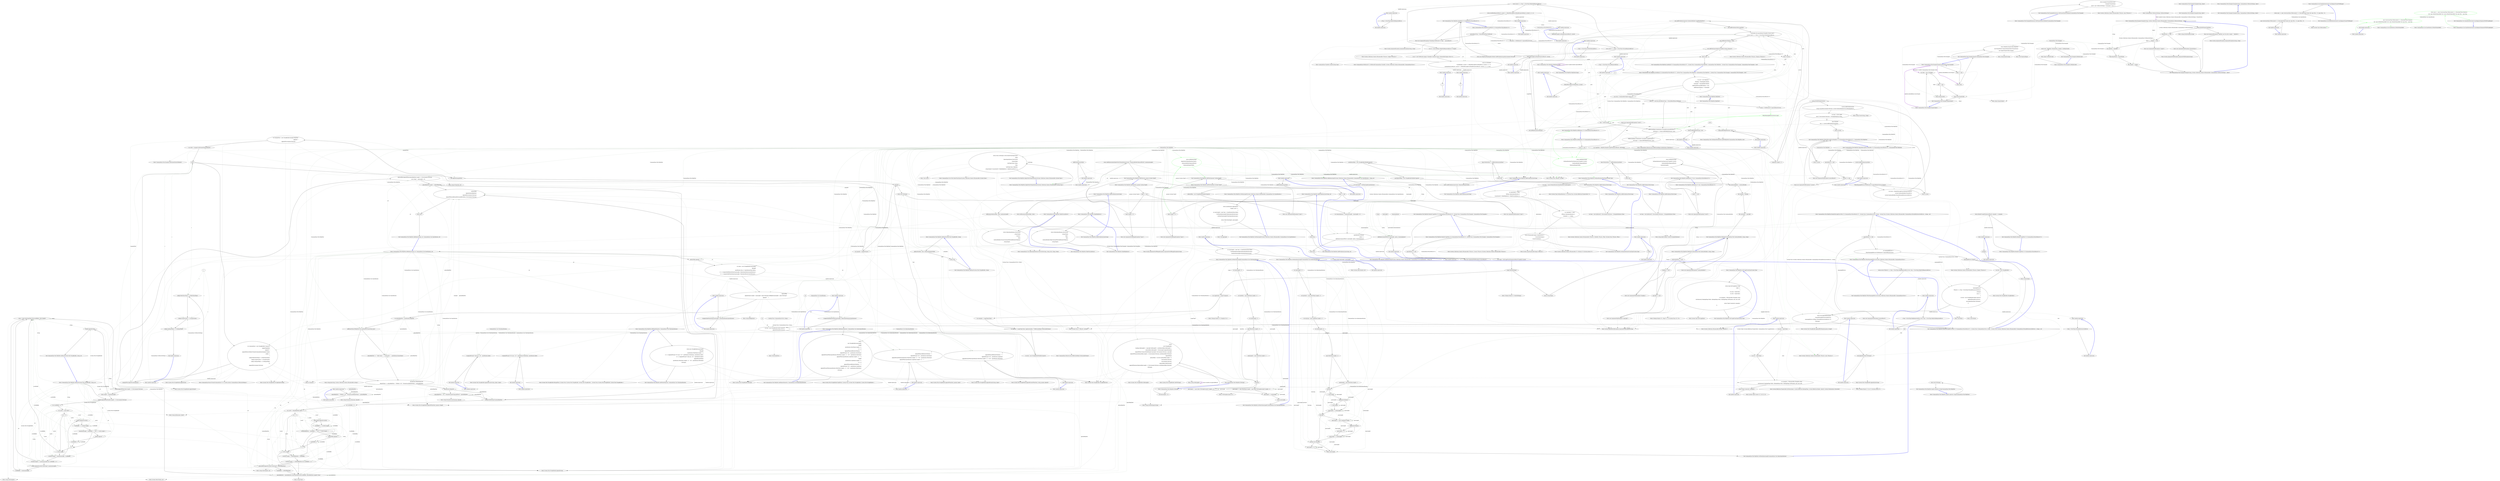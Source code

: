 digraph  {
m0_240 [label="Entry System.Text.StringBuilder.Append(char)", span="0-0", cluster="System.Text.StringBuilder.Append(char)", file="InstanceBuilderTests.cs"];
m0_94 [label="Entry CommandLine.Text.HelpText.DefaultParsingErrorsHandler<T>(CommandLine.ParserResult<T>, CommandLine.Text.HelpText)", span="279-279", cluster="CommandLine.Text.HelpText.DefaultParsingErrorsHandler<T>(CommandLine.ParserResult<T>, CommandLine.Text.HelpText)", file="InstanceBuilderTests.cs"];
m0_114 [label="FilterMeaningfulErrors(((NotParsed<T>)parserResult).Errors).Empty()", span="284-284", cluster="CommandLine.Text.HelpText.DefaultParsingErrorsHandler<T>(CommandLine.ParserResult<T>, CommandLine.Text.HelpText)", file="InstanceBuilderTests.cs"];
m0_119 [label="current.AddPreOptionsLine(\r\n                string.Concat(Environment.NewLine, current.SentenceBuilder.ErrorsHeadingText()))", span="294-295", cluster="CommandLine.Text.HelpText.DefaultParsingErrorsHandler<T>(CommandLine.ParserResult<T>, CommandLine.Text.HelpText)", file="InstanceBuilderTests.cs"];
m0_112 [label="current == null", span="282-282", cluster="CommandLine.Text.HelpText.DefaultParsingErrorsHandler<T>(CommandLine.ParserResult<T>, CommandLine.Text.HelpText)", file="InstanceBuilderTests.cs"];
m0_115 [label="return current;", span="285-285", cluster="CommandLine.Text.HelpText.DefaultParsingErrorsHandler<T>(CommandLine.ParserResult<T>, CommandLine.Text.HelpText)", file="InstanceBuilderTests.cs"];
m0_116 [label="var errors = RenderParsingErrorsText(parserResult,\r\n                current.SentenceBuilder.FormatError,\r\n                current.SentenceBuilder.FormatMutuallyExclusiveSetErrors,\r\n                2)", span="287-290", cluster="CommandLine.Text.HelpText.DefaultParsingErrorsHandler<T>(CommandLine.ParserResult<T>, CommandLine.Text.HelpText)", file="InstanceBuilderTests.cs"];
m0_117 [label="string.IsNullOrEmpty(errors)", span="291-291", cluster="CommandLine.Text.HelpText.DefaultParsingErrorsHandler<T>(CommandLine.ParserResult<T>, CommandLine.Text.HelpText)", file="InstanceBuilderTests.cs"];
m0_120 [label="var lines = errors.Split(\r\n                new[] { Environment.NewLine }, StringSplitOptions.None)", span="296-297", cluster="CommandLine.Text.HelpText.DefaultParsingErrorsHandler<T>(CommandLine.ParserResult<T>, CommandLine.Text.HelpText)", file="InstanceBuilderTests.cs"];
m0_110 [label="parserResult == null", span="281-281", cluster="CommandLine.Text.HelpText.DefaultParsingErrorsHandler<T>(CommandLine.ParserResult<T>, CommandLine.Text.HelpText)", file="InstanceBuilderTests.cs"];
m0_118 [label="return current;", span="292-292", cluster="CommandLine.Text.HelpText.DefaultParsingErrorsHandler<T>(CommandLine.ParserResult<T>, CommandLine.Text.HelpText)", file="InstanceBuilderTests.cs"];
m0_121 [label="lines.ForEach(\r\n                line => current.AddPreOptionsLine(line))", span="298-299", cluster="CommandLine.Text.HelpText.DefaultParsingErrorsHandler<T>(CommandLine.ParserResult<T>, CommandLine.Text.HelpText)", file="InstanceBuilderTests.cs"];
m0_122 [label="return current;", span="301-301", cluster="CommandLine.Text.HelpText.DefaultParsingErrorsHandler<T>(CommandLine.ParserResult<T>, CommandLine.Text.HelpText)", file="InstanceBuilderTests.cs"];
m0_113 [label="throw new ArgumentNullException(''current'');", span="282-282", cluster="CommandLine.Text.HelpText.DefaultParsingErrorsHandler<T>(CommandLine.ParserResult<T>, CommandLine.Text.HelpText)", file="InstanceBuilderTests.cs"];
m0_111 [label="throw new ArgumentNullException(''parserResult'');", span="281-281", cluster="CommandLine.Text.HelpText.DefaultParsingErrorsHandler<T>(CommandLine.ParserResult<T>, CommandLine.Text.HelpText)", file="InstanceBuilderTests.cs"];
m0_123 [label="Exit CommandLine.Text.HelpText.DefaultParsingErrorsHandler<T>(CommandLine.ParserResult<T>, CommandLine.Text.HelpText)", span="279-279", cluster="CommandLine.Text.HelpText.DefaultParsingErrorsHandler<T>(CommandLine.ParserResult<T>, CommandLine.Text.HelpText)", file="InstanceBuilderTests.cs"];
m0_124 [label="Entry System.Collections.Generic.IEnumerable<TSource>.Empty<TSource>()", span="31-31", cluster="System.Collections.Generic.IEnumerable<TSource>.Empty<TSource>()", file="InstanceBuilderTests.cs"];
m0_54 [label="Entry Unk.Any", span="", cluster="Unk.Any", file="InstanceBuilderTests.cs"];
m0_210 [label="Entry System.Text.StringBuilder.AppendLine(string)", span="0-0", cluster="System.Text.StringBuilder.AppendLine(string)", file="InstanceBuilderTests.cs"];
m0_0 [label="Entry CommandLine.Text.HelpText.HelpText()", span="36-36", cluster="CommandLine.Text.HelpText.HelpText()", file="InstanceBuilderTests.cs"];
m0_1 [label="Exit CommandLine.Text.HelpText.HelpText()", span="36-36", cluster="CommandLine.Text.HelpText.HelpText()", file="InstanceBuilderTests.cs"];
m0_365 [label="Entry string.PadRight(int)", span="0-0", cluster="string.PadRight(int)", file="InstanceBuilderTests.cs"];
m0_447 [label="Entry T.ToStringInvariant<T>()", span="15-15", cluster="T.ToStringInvariant<T>()", file="InstanceBuilderTests.cs"];
m0_310 [label="Entry System.Tuple.Create<T1, T2>(T1, T2)", span="0-0", cluster="System.Tuple.Create<T1, T2>(T1, T2)", file="InstanceBuilderTests.cs"];
m0_57 [label="Entry CommandLine.Text.HelpText.AddOptions<T>(CommandLine.ParserResult<T>)", span="353-353", cluster="CommandLine.Text.HelpText.AddOptions<T>(CommandLine.ParserResult<T>)", file="InstanceBuilderTests.cs"];
m0_161 [label="return AddOptionsImpl(\r\n                GetSpecificationsFromType(result.TypeInfo.Current),\r\n                SentenceBuilder.RequiredWord(),\r\n                MaximumDisplayWidth);", span="358-361", cluster="CommandLine.Text.HelpText.AddOptions<T>(CommandLine.ParserResult<T>)", color=green, community=0, file="InstanceBuilderTests.cs"];
m0_159 [label="result == null", span="356-356", cluster="CommandLine.Text.HelpText.AddOptions<T>(CommandLine.ParserResult<T>)", file="InstanceBuilderTests.cs"];
m0_160 [label="throw new ArgumentNullException(''result'');", span="356-356", cluster="CommandLine.Text.HelpText.AddOptions<T>(CommandLine.ParserResult<T>)", file="InstanceBuilderTests.cs"];
m0_162 [label="Exit CommandLine.Text.HelpText.AddOptions<T>(CommandLine.ParserResult<T>)", span="353-353", cluster="CommandLine.Text.HelpText.AddOptions<T>(CommandLine.ParserResult<T>)", file="InstanceBuilderTests.cs"];
m0_255 [label="Entry System.Text.StringBuilder.SafeToString()", span="66-66", cluster="System.Text.StringBuilder.SafeToString()", file="InstanceBuilderTests.cs"];
m0_254 [label="Entry System.Text.StringBuilder.AppendWhen(bool, params string[])", span="9-9", cluster="System.Text.StringBuilder.AppendWhen(bool, params string[])", file="InstanceBuilderTests.cs"];
m0_84 [label="Entry CommandLine.TypeInfo.Create(System.Type)", span="29-29", cluster="CommandLine.TypeInfo.Create(System.Type)", file="InstanceBuilderTests.cs"];
m0_82 [label="Entry System.Collections.Generic.IEnumerable<TSource>.Single<TSource>()", span="0-0", cluster="System.Collections.Generic.IEnumerable<TSource>.Single<TSource>()", file="InstanceBuilderTests.cs"];
m0_389 [label="Entry System.Text.StringBuilder.AppendFormat(string, object)", span="0-0", cluster="System.Text.StringBuilder.AppendFormat(string, object)", file="InstanceBuilderTests.cs"];
m0_197 [label="Entry System.Text.StringBuilder.AppendIfNotEmpty(params string[])", span="57-57", cluster="System.Text.StringBuilder.AppendIfNotEmpty(params string[])", file="InstanceBuilderTests.cs"];
m0_136 [label="Entry CommandLine.Text.HelpText.ToString()", span="513-513", cluster="CommandLine.Text.HelpText.ToString()", file="InstanceBuilderTests.cs"];
m0_250 [label="return\r\n                new StringBuilder(\r\n                    heading.SafeLength() + copyright.SafeLength() + preOptionsHelp.SafeLength() +\r\n                        optionsHelp.SafeLength() + ExtraLength).Append(heading)\r\n                    .AppendWhen(!string.IsNullOrEmpty(copyright), Environment.NewLine, copyright)\r\n                    .AppendWhen(preOptionsHelp.Length > 0, Environment.NewLine, preOptionsHelp.ToString())\r\n                    .AppendWhen(\r\n                        optionsHelp != null && optionsHelp.Length > 0,\r\n                        Environment.NewLine,\r\n                        Environment.NewLine,\r\n                        optionsHelp.SafeToString())\r\n                    .AppendWhen(postOptionsHelp.Length > 0, Environment.NewLine, postOptionsHelp.ToString())\r\n                .ToString();", span="516-528", cluster="CommandLine.Text.HelpText.ToString()", file="InstanceBuilderTests.cs"];
m0_249 [label="int ExtraLength = 10", span="515-515", cluster="CommandLine.Text.HelpText.ToString()", file="InstanceBuilderTests.cs"];
m0_251 [label="Exit CommandLine.Text.HelpText.ToString()", span="513-513", cluster="CommandLine.Text.HelpText.ToString()", file="InstanceBuilderTests.cs"];
m0_252 [label="Entry string.SafeLength()", span="40-40", cluster="string.SafeLength()", file="InstanceBuilderTests.cs"];
m0_140 [label="Entry CommandLine.Text.HelpText.AddPostOptionsLine(string)", span="329-329", cluster="CommandLine.Text.HelpText.AddPostOptionsLine(string)", file="InstanceBuilderTests.cs"];
m0_141 [label="return AddLine(postOptionsHelp, value);", span="331-331", cluster="CommandLine.Text.HelpText.AddPostOptionsLine(string)", file="InstanceBuilderTests.cs"];
m0_142 [label="Exit CommandLine.Text.HelpText.AddPostOptionsLine(string)", span="329-329", cluster="CommandLine.Text.HelpText.AddPostOptionsLine(string)", file="InstanceBuilderTests.cs"];
m0_126 [label="Entry string.IsNullOrEmpty(string)", span="0-0", cluster="string.IsNullOrEmpty(string)", file="InstanceBuilderTests.cs"];
m0_238 [label="Entry CSharpx.Maybe<T>.FromJust<T>()", span="342-342", cluster="CSharpx.Maybe<T>.FromJust<T>()", file="InstanceBuilderTests.cs"];
m0_413 [label="Entry CommandLine.Text.HelpText.GetMaxOptionLength(CommandLine.Core.OptionSpecification)", span="778-778", cluster="CommandLine.Text.HelpText.GetMaxOptionLength(CommandLine.Core.OptionSpecification)", file="InstanceBuilderTests.cs"];
m0_424 [label=AddDashesToOption, span="792-792", cluster="CommandLine.Text.HelpText.GetMaxOptionLength(CommandLine.Core.OptionSpecification)", file="InstanceBuilderTests.cs"];
m0_429 [label=AddDashesToOption, span="801-801", cluster="CommandLine.Text.HelpText.GetMaxOptionLength(CommandLine.Core.OptionSpecification)", file="InstanceBuilderTests.cs"];
m0_423 [label="++specLength", span="791-791", cluster="CommandLine.Text.HelpText.GetMaxOptionLength(CommandLine.Core.OptionSpecification)", file="InstanceBuilderTests.cs"];
m0_425 [label="++specLength", span="793-793", cluster="CommandLine.Text.HelpText.GetMaxOptionLength(CommandLine.Core.OptionSpecification)", file="InstanceBuilderTests.cs"];
m0_426 [label="specLength += metaLength", span="795-795", cluster="CommandLine.Text.HelpText.GetMaxOptionLength(CommandLine.Core.OptionSpecification)", file="InstanceBuilderTests.cs"];
m0_428 [label="specLength += spec.LongName.Length", span="800-800", cluster="CommandLine.Text.HelpText.GetMaxOptionLength(CommandLine.Core.OptionSpecification)", file="InstanceBuilderTests.cs"];
m0_430 [label="specLength += 2", span="802-802", cluster="CommandLine.Text.HelpText.GetMaxOptionLength(CommandLine.Core.OptionSpecification)", file="InstanceBuilderTests.cs"];
m0_431 [label="specLength += metaLength", span="804-804", cluster="CommandLine.Text.HelpText.GetMaxOptionLength(CommandLine.Core.OptionSpecification)", file="InstanceBuilderTests.cs"];
m0_416 [label="var specLength = 0", span="780-780", cluster="CommandLine.Text.HelpText.GetMaxOptionLength(CommandLine.Core.OptionSpecification)", file="InstanceBuilderTests.cs"];
m0_417 [label="var hasShort = spec.ShortName.Length > 0", span="782-782", cluster="CommandLine.Text.HelpText.GetMaxOptionLength(CommandLine.Core.OptionSpecification)", file="InstanceBuilderTests.cs"];
m0_418 [label="var hasLong = spec.LongName.Length > 0", span="783-783", cluster="CommandLine.Text.HelpText.GetMaxOptionLength(CommandLine.Core.OptionSpecification)", file="InstanceBuilderTests.cs"];
m0_420 [label="spec.MetaValue.Length > 0", span="786-786", cluster="CommandLine.Text.HelpText.GetMaxOptionLength(CommandLine.Core.OptionSpecification)", file="InstanceBuilderTests.cs"];
m0_421 [label="metaLength = spec.MetaValue.Length + 1", span="787-787", cluster="CommandLine.Text.HelpText.GetMaxOptionLength(CommandLine.Core.OptionSpecification)", file="InstanceBuilderTests.cs"];
m0_422 [label=hasShort, span="789-789", cluster="CommandLine.Text.HelpText.GetMaxOptionLength(CommandLine.Core.OptionSpecification)", file="InstanceBuilderTests.cs"];
m0_419 [label="var metaLength = 0", span="785-785", cluster="CommandLine.Text.HelpText.GetMaxOptionLength(CommandLine.Core.OptionSpecification)", file="InstanceBuilderTests.cs"];
m0_427 [label=hasLong, span="798-798", cluster="CommandLine.Text.HelpText.GetMaxOptionLength(CommandLine.Core.OptionSpecification)", file="InstanceBuilderTests.cs"];
m0_433 [label="specLength += 2", span="808-808", cluster="CommandLine.Text.HelpText.GetMaxOptionLength(CommandLine.Core.OptionSpecification)", file="InstanceBuilderTests.cs"];
m0_434 [label="return specLength;", span="810-810", cluster="CommandLine.Text.HelpText.GetMaxOptionLength(CommandLine.Core.OptionSpecification)", file="InstanceBuilderTests.cs"];
m0_432 [label="hasShort && hasLong", span="807-807", cluster="CommandLine.Text.HelpText.GetMaxOptionLength(CommandLine.Core.OptionSpecification)", file="InstanceBuilderTests.cs"];
m0_435 [label="Exit CommandLine.Text.HelpText.GetMaxOptionLength(CommandLine.Core.OptionSpecification)", span="778-778", cluster="CommandLine.Text.HelpText.GetMaxOptionLength(CommandLine.Core.OptionSpecification)", file="InstanceBuilderTests.cs"];
m0_241 [label="Entry CommandLine.Text.Example.GetFormatStylesOrDefault()", span="103-103", cluster="CommandLine.Text.Example.GetFormatStylesOrDefault()", file="InstanceBuilderTests.cs"];
m0_311 [label="return (from verbTuple in Verb.SelectFromTypes(types)\r\n                    select\r\n                        OptionSpecification.NewSwitch(\r\n                            string.Empty,\r\n                            verbTuple.Item1.Name,\r\n                            false,\r\n                            verbTuple.Item1.HelpText,\r\n                            string.Empty)).Concat(new[] { MakeHelpEntry(), MakeVersionEntry() });", span="603-610", cluster="CommandLine.Text.HelpText.AdaptVerbsToSpecifications(System.Collections.Generic.IEnumerable<System.Type>)", file="InstanceBuilderTests.cs"];
m0_172 [label="Entry CommandLine.Text.HelpText.AdaptVerbsToSpecifications(System.Collections.Generic.IEnumerable<System.Type>)", span="601-601", cluster="CommandLine.Text.HelpText.AdaptVerbsToSpecifications(System.Collections.Generic.IEnumerable<System.Type>)", file="InstanceBuilderTests.cs"];
m0_312 [label="Exit CommandLine.Text.HelpText.AdaptVerbsToSpecifications(System.Collections.Generic.IEnumerable<System.Type>)", span="601-601", cluster="CommandLine.Text.HelpText.AdaptVerbsToSpecifications(System.Collections.Generic.IEnumerable<System.Type>)", file="InstanceBuilderTests.cs"];
m0_368 [label="Entry string.Trim()", span="0-0", cluster="string.Trim()", file="InstanceBuilderTests.cs"];
m0_253 [label="Entry System.Text.StringBuilder.SafeLength()", span="73-73", cluster="System.Text.StringBuilder.SafeLength()", file="InstanceBuilderTests.cs"];
m0_313 [label="Entry CommandLine.Core.Verb.SelectFromTypes(System.Collections.Generic.IEnumerable<System.Type>)", span="40-40", cluster="CommandLine.Core.Verb.SelectFromTypes(System.Collections.Generic.IEnumerable<System.Type>)", file="InstanceBuilderTests.cs"];
m0_367 [label="Entry string.FormatInvariant(params object[])", span="20-20", cluster="string.FormatInvariant(params object[])", file="InstanceBuilderTests.cs"];
m0_23 [label="Entry System.ArgumentNullException.ArgumentNullException(string)", span="0-0", cluster="System.ArgumentNullException.ArgumentNullException(string)", file="InstanceBuilderTests.cs"];
m0_285 [label="Entry string.Substring(int)", span="0-0", cluster="string.Substring(int)", file="InstanceBuilderTests.cs"];
m0_125 [label="Entry CommandLine.Text.HelpText.RenderParsingErrorsText<T>(CommandLine.ParserResult<T>, System.Func<CommandLine.Error, string>, System.Func<System.Collections.Generic.IEnumerable<CommandLine.MutuallyExclusiveSetError>, string>, int)", span="420-420", cluster="CommandLine.Text.HelpText.RenderParsingErrorsText<T>(CommandLine.ParserResult<T>, System.Func<CommandLine.Error, string>, System.Func<System.Collections.Generic.IEnumerable<CommandLine.MutuallyExclusiveSetError>, string>, int)", file="InstanceBuilderTests.cs"];
m0_187 [label="var meaningfulErrors =\r\n                FilterMeaningfulErrors(((NotParsed<T>)parserResult).Errors)", span="428-429", cluster="CommandLine.Text.HelpText.RenderParsingErrorsText<T>(CommandLine.ParserResult<T>, System.Func<CommandLine.Error, string>, System.Func<System.Collections.Generic.IEnumerable<CommandLine.MutuallyExclusiveSetError>, string>, int)", file="InstanceBuilderTests.cs"];
m0_192 [label="return text.AppendIfNotEmpty(\r\n                formatMutuallyExclusiveSetErrors(\r\n                    meaningfulErrors.OfType<MutuallyExclusiveSetError>()))\r\n                .ToString();", span="444-447", cluster="CommandLine.Text.HelpText.RenderParsingErrorsText<T>(CommandLine.ParserResult<T>, System.Func<CommandLine.Error, string>, System.Func<System.Collections.Generic.IEnumerable<CommandLine.MutuallyExclusiveSetError>, string>, int)", file="InstanceBuilderTests.cs"];
m0_185 [label="parserResult == null", span="426-426", cluster="CommandLine.Text.HelpText.RenderParsingErrorsText<T>(CommandLine.ParserResult<T>, System.Func<CommandLine.Error, string>, System.Func<System.Collections.Generic.IEnumerable<CommandLine.MutuallyExclusiveSetError>, string>, int)", file="InstanceBuilderTests.cs"];
m0_188 [label="meaningfulErrors.Empty()", span="430-430", cluster="CommandLine.Text.HelpText.RenderParsingErrorsText<T>(CommandLine.ParserResult<T>, System.Func<CommandLine.Error, string>, System.Func<System.Collections.Generic.IEnumerable<CommandLine.MutuallyExclusiveSetError>, string>, int)", file="InstanceBuilderTests.cs"];
m0_191 [label="meaningfulErrors\r\n                .Where(e => e.Tag != ErrorType.MutuallyExclusiveSetError)\r\n                .ForEach(\r\n                    error =>\r\n                        {\r\n                            var line = new StringBuilder(indent.Spaces())\r\n                                .Append(formatError(error)); \r\n                            text.AppendLine(line.ToString());\r\n                        })", span="434-442", cluster="CommandLine.Text.HelpText.RenderParsingErrorsText<T>(CommandLine.ParserResult<T>, System.Func<CommandLine.Error, string>, System.Func<System.Collections.Generic.IEnumerable<CommandLine.MutuallyExclusiveSetError>, string>, int)", file="InstanceBuilderTests.cs"];
m0_190 [label="var text = new StringBuilder()", span="433-433", cluster="CommandLine.Text.HelpText.RenderParsingErrorsText<T>(CommandLine.ParserResult<T>, System.Func<CommandLine.Error, string>, System.Func<System.Collections.Generic.IEnumerable<CommandLine.MutuallyExclusiveSetError>, string>, int)", file="InstanceBuilderTests.cs"];
m0_186 [label="throw new ArgumentNullException(''parserResult'');", span="426-426", cluster="CommandLine.Text.HelpText.RenderParsingErrorsText<T>(CommandLine.ParserResult<T>, System.Func<CommandLine.Error, string>, System.Func<System.Collections.Generic.IEnumerable<CommandLine.MutuallyExclusiveSetError>, string>, int)", file="InstanceBuilderTests.cs"];
m0_189 [label="return string.Empty;", span="431-431", cluster="CommandLine.Text.HelpText.RenderParsingErrorsText<T>(CommandLine.ParserResult<T>, System.Func<CommandLine.Error, string>, System.Func<System.Collections.Generic.IEnumerable<CommandLine.MutuallyExclusiveSetError>, string>, int)", file="InstanceBuilderTests.cs"];
m0_193 [label="Exit CommandLine.Text.HelpText.RenderParsingErrorsText<T>(CommandLine.ParserResult<T>, System.Func<CommandLine.Error, string>, System.Func<System.Collections.Generic.IEnumerable<CommandLine.MutuallyExclusiveSetError>, string>, int)", span="420-420", cluster="CommandLine.Text.HelpText.RenderParsingErrorsText<T>(CommandLine.ParserResult<T>, System.Func<CommandLine.Error, string>, System.Func<System.Collections.Generic.IEnumerable<CommandLine.MutuallyExclusiveSetError>, string>, int)", file="InstanceBuilderTests.cs"];
m0_45 [label="Entry CommandLine.Text.HelpText.FilterMeaningfulErrors(System.Collections.Generic.IEnumerable<CommandLine.Error>)", span="531-531", cluster="CommandLine.Text.HelpText.FilterMeaningfulErrors(System.Collections.Generic.IEnumerable<CommandLine.Error>)", file="InstanceBuilderTests.cs"];
m0_256 [label="return errors.Where(e => e.Tag != ErrorType.HelpRequestedError && e.Tag != ErrorType.HelpVerbRequestedError);", span="533-533", cluster="CommandLine.Text.HelpText.FilterMeaningfulErrors(System.Collections.Generic.IEnumerable<CommandLine.Error>)", file="InstanceBuilderTests.cs"];
m0_257 [label="Exit CommandLine.Text.HelpText.FilterMeaningfulErrors(System.Collections.Generic.IEnumerable<CommandLine.Error>)", span="531-531", cluster="CommandLine.Text.HelpText.FilterMeaningfulErrors(System.Collections.Generic.IEnumerable<CommandLine.Error>)", file="InstanceBuilderTests.cs"];
m0_301 [label="Entry System.Type.GetUsageData()", span="39-39", cluster="System.Type.GetUsageData()", file="InstanceBuilderTests.cs"];
m0_388 [label="Entry System.Text.StringBuilder.AppendWhen(bool, params char[])", span="18-18", cluster="System.Text.StringBuilder.AppendWhen(bool, params char[])", file="InstanceBuilderTests.cs"];
m0_55 [label="Entry System.Collections.Generic.IEnumerable<TSource>.ToArray<TSource>()", span="0-0", cluster="System.Collections.Generic.IEnumerable<TSource>.ToArray<TSource>()", file="InstanceBuilderTests.cs"];
m0_239 [label="Entry CommandLine.Infrastructure.ReflectionHelper.GetAssemblyName()", span="23-23", cluster="CommandLine.Infrastructure.ReflectionHelper.GetAssemblyName()", file="InstanceBuilderTests.cs"];
m0_48 [label="Entry CommandLine.Infrastructure.ReflectionHelper.GetAttribute<TAttribute>()", span="12-12", cluster="CommandLine.Infrastructure.ReflectionHelper.GetAttribute<TAttribute>()", file="InstanceBuilderTests.cs"];
m0_326 [label="Entry CommandLine.Text.HelpText.AddOption(string, int, CommandLine.Core.Specification, int)", span="658-658", cluster="CommandLine.Text.HelpText.AddOption(string, int, CommandLine.Core.Specification, int)", file="InstanceBuilderTests.cs"];
m0_338 [label="addEnumValuesToHelpText && specification.EnumValues.Any()", span="673-673", cluster="CommandLine.Text.HelpText.AddOption(string, int, CommandLine.Core.Specification, int)", file="InstanceBuilderTests.cs"];
m0_334 [label="optionsHelp.Append(''  '')", span="660-660", cluster="CommandLine.Text.HelpText.AddOption(string, int, CommandLine.Core.Specification, int)", file="InstanceBuilderTests.cs"];
m0_335 [label="var name = new StringBuilder(maxLength)\r\n                .BimapIf(\r\n                    specification.Tag == SpecificationType.Option,\r\n                    it => it.Append(AddOptionName(maxLength, (OptionSpecification)specification)),\r\n                    it => it.Append(AddValueName(maxLength, (ValueSpecification)specification)))", span="661-665", cluster="CommandLine.Text.HelpText.AddOption(string, int, CommandLine.Core.Specification, int)", file="InstanceBuilderTests.cs"];
m0_336 [label="optionsHelp\r\n                .Append(name.Length < maxLength ? name.ToString().PadRight(maxLength) : name.ToString())\r\n                .Append(''    '')", span="667-669", cluster="CommandLine.Text.HelpText.AddOption(string, int, CommandLine.Core.Specification, int)", file="InstanceBuilderTests.cs"];
m0_349 [label="optionsHelp.Append(words[i])", span="692-692", cluster="CommandLine.Text.HelpText.AddOption(string, int, CommandLine.Core.Specification, int)", file="InstanceBuilderTests.cs"];
m0_352 [label="optionsHelp.Append('' '')", span="696-696", cluster="CommandLine.Text.HelpText.AddOption(string, int, CommandLine.Core.Specification, int)", file="InstanceBuilderTests.cs"];
m0_355 [label="optionsHelp.Append(words[i].Substring(0, widthOfHelpText))", span="702-702", cluster="CommandLine.Text.HelpText.AddOption(string, int, CommandLine.Core.Specification, int)", file="InstanceBuilderTests.cs"];
m0_359 [label="optionsHelp.AppendWhen(optionHelpText.Length > 0, Environment.NewLine,\r\n                        new string(' ', maxLength + 6))", span="711-712", cluster="CommandLine.Text.HelpText.AddOption(string, int, CommandLine.Core.Specification, int)", file="InstanceBuilderTests.cs"];
m0_361 [label="optionsHelp\r\n                .Append(optionHelpText)\r\n                .Append(Environment.NewLine)\r\n                .AppendWhen(additionalNewLineAfterOption, Environment.NewLine)", span="717-720", cluster="CommandLine.Text.HelpText.AddOption(string, int, CommandLine.Core.Specification, int)", file="InstanceBuilderTests.cs"];
m0_362 [label="return this;", span="722-722", cluster="CommandLine.Text.HelpText.AddOption(string, int, CommandLine.Core.Specification, int)", file="InstanceBuilderTests.cs"];
m0_340 [label="specification.DefaultValue.Do(\r\n                defaultValue => optionHelpText = ''(Default: {0}) ''.FormatLocal(defaultValue) + optionHelpText)", span="676-677", cluster="CommandLine.Text.HelpText.AddOption(string, int, CommandLine.Core.Specification, int)", file="InstanceBuilderTests.cs"];
m0_337 [label="var optionHelpText = specification.HelpText", span="671-671", cluster="CommandLine.Text.HelpText.AddOption(string, int, CommandLine.Core.Specification, int)", file="InstanceBuilderTests.cs"];
m0_339 [label="optionHelpText += '' Valid values: '' + string.Join('', '', specification.EnumValues)", span="674-674", cluster="CommandLine.Text.HelpText.AddOption(string, int, CommandLine.Core.Specification, int)", file="InstanceBuilderTests.cs"];
m0_348 [label="words[i].Length < (widthOfHelpText - wordBuffer)", span="690-690", cluster="CommandLine.Text.HelpText.AddOption(string, int, CommandLine.Core.Specification, int)", file="InstanceBuilderTests.cs"];
m0_345 [label="var words = optionHelpText.Split(' ')", span="687-687", cluster="CommandLine.Text.HelpText.AddOption(string, int, CommandLine.Core.Specification, int)", file="InstanceBuilderTests.cs"];
m0_346 [label="var i = 0", span="688-688", cluster="CommandLine.Text.HelpText.AddOption(string, int, CommandLine.Core.Specification, int)", file="InstanceBuilderTests.cs"];
m0_350 [label="wordBuffer += words[i].Length", span="693-693", cluster="CommandLine.Text.HelpText.AddOption(string, int, CommandLine.Core.Specification, int)", file="InstanceBuilderTests.cs"];
m0_351 [label="(widthOfHelpText - wordBuffer) > 1 && i != words.Length - 1", span="694-694", cluster="CommandLine.Text.HelpText.AddOption(string, int, CommandLine.Core.Specification, int)", file="InstanceBuilderTests.cs"];
m0_353 [label="wordBuffer++", span="697-697", cluster="CommandLine.Text.HelpText.AddOption(string, int, CommandLine.Core.Specification, int)", file="InstanceBuilderTests.cs"];
m0_354 [label="words[i].Length >= widthOfHelpText && wordBuffer == 0", span="700-700", cluster="CommandLine.Text.HelpText.AddOption(string, int, CommandLine.Core.Specification, int)", file="InstanceBuilderTests.cs"];
m0_356 [label="wordBuffer = widthOfHelpText", span="703-703", cluster="CommandLine.Text.HelpText.AddOption(string, int, CommandLine.Core.Specification, int)", file="InstanceBuilderTests.cs"];
m0_358 [label="optionHelpText = optionHelpText.Substring(Math.Min(wordBuffer, optionHelpText.Length)).Trim()", span="710-710", cluster="CommandLine.Text.HelpText.AddOption(string, int, CommandLine.Core.Specification, int)", file="InstanceBuilderTests.cs"];
m0_360 [label="optionHelpText.Length > widthOfHelpText", span="714-714", cluster="CommandLine.Text.HelpText.AddOption(string, int, CommandLine.Core.Specification, int)", file="InstanceBuilderTests.cs"];
m0_342 [label="optionHelpText = ''{0} ''.FormatInvariant(requiredWord) + optionHelpText", span="680-680", cluster="CommandLine.Text.HelpText.AddOption(string, int, CommandLine.Core.Specification, int)", file="InstanceBuilderTests.cs"];
m0_343 [label="!string.IsNullOrEmpty(optionHelpText)", span="682-682", cluster="CommandLine.Text.HelpText.AddOption(string, int, CommandLine.Core.Specification, int)", file="InstanceBuilderTests.cs"];
m0_341 [label="specification.Required", span="679-679", cluster="CommandLine.Text.HelpText.AddOption(string, int, CommandLine.Core.Specification, int)", file="InstanceBuilderTests.cs"];
m0_344 [label="var wordBuffer = 0", span="686-686", cluster="CommandLine.Text.HelpText.AddOption(string, int, CommandLine.Core.Specification, int)", file="InstanceBuilderTests.cs"];
m0_347 [label="i < words.Length", span="688-688", cluster="CommandLine.Text.HelpText.AddOption(string, int, CommandLine.Core.Specification, int)", file="InstanceBuilderTests.cs"];
m0_357 [label="i++", span="688-688", cluster="CommandLine.Text.HelpText.AddOption(string, int, CommandLine.Core.Specification, int)", file="InstanceBuilderTests.cs"];
m0_363 [label="Exit CommandLine.Text.HelpText.AddOption(string, int, CommandLine.Core.Specification, int)", span="658-658", cluster="CommandLine.Text.HelpText.AddOption(string, int, CommandLine.Core.Specification, int)", file="InstanceBuilderTests.cs"];
m0_330 [label="Exit CommandLine.Text.HelpText.MakeVersionEntry()", span="641-641", cluster="CommandLine.Text.HelpText.MakeVersionEntry()", file="InstanceBuilderTests.cs"];
m0_329 [label="return OptionSpecification.NewSwitch(\r\n                string.Empty,\r\n                ''version'',\r\n                false,\r\n                sentenceBuilder.VersionCommandText(AddDashesToOption),\r\n                string.Empty);", span="643-648", cluster="CommandLine.Text.HelpText.MakeVersionEntry()", file="InstanceBuilderTests.cs"];
m0_293 [label="Entry CommandLine.Text.HelpText.MakeVersionEntry()", span="641-641", cluster="CommandLine.Text.HelpText.MakeVersionEntry()", file="InstanceBuilderTests.cs"];
m0_390 [label="Entry System.Text.StringBuilder.AppendFormatWhen(bool, string, params object[])", span="27-27", cluster="System.Text.StringBuilder.AppendFormatWhen(bool, string, params object[])", file="InstanceBuilderTests.cs"];
m0_127 [label="Entry string.Concat(string, string)", span="0-0", cluster="string.Concat(string, string)", file="InstanceBuilderTests.cs"];
m0_303 [label="Entry lambda expression", span="589-598", cluster="lambda expression", file="InstanceBuilderTests.cs"];
m0_59 [label="license.AddToHelpText(auto, true)", span="220-220", cluster="lambda expression", file="InstanceBuilderTests.cs"];
m0_63 [label="usage.AddToHelpText(auto, true)", span="223-223", cluster="lambda expression", file="InstanceBuilderTests.cs"];
m0_58 [label="Entry lambda expression", span="220-220", cluster="lambda expression", file="InstanceBuilderTests.cs"];
m0_149 [label="AddPreOptionsLine(line)", span="337-337", cluster="lambda expression", file="InstanceBuilderTests.cs"];
m0_157 [label="AddPostOptionsLine(line)", span="344-344", cluster="lambda expression", file="InstanceBuilderTests.cs"];
m0_324 [label="AddOption(requiredWord, maxLength, option, remainingSpace)", span="626-626", cluster="lambda expression", file="InstanceBuilderTests.cs"];
m0_371 [label="it.Append(AddOptionName(maxLength, (OptionSpecification)specification))", span="664-664", cluster="lambda expression", file="InstanceBuilderTests.cs"];
m0_375 [label="it.Append(AddValueName(maxLength, (ValueSpecification)specification))", span="665-665", cluster="lambda expression", file="InstanceBuilderTests.cs"];
m0_386 [label="it\r\n                            .AppendWhen(addDashesToOption, '-')\r\n                            .AppendFormat(''{0}'', specification.ShortName)\r\n                            .AppendFormatWhen(specification.MetaValue.Length > 0, '' {0}'', specification.MetaValue)\r\n                            .AppendWhen(specification.LongName.Length > 0, '', '')", span="731-735", cluster="lambda expression", file="InstanceBuilderTests.cs"];
m0_392 [label="it\r\n                            .AppendWhen(addDashesToOption, ''--'')\r\n                            .AppendFormat(''{0}'', specification.LongName)\r\n                            .AppendFormatWhen(specification.MetaValue.Length > 0, ''={0}'', specification.MetaValue)", span="738-741", cluster="lambda expression", file="InstanceBuilderTests.cs"];
m0_410 [label="var specLength = spec.Tag == SpecificationType.Option\r\n                            ? GetMaxOptionLength((OptionSpecification)spec)\r\n                            : GetMaxValueLength((ValueSpecification)spec)", span="769-771", cluster="lambda expression", file="InstanceBuilderTests.cs"];
m0_65 [label="Entry lambda expression", span="233-233", cluster="lambda expression", file="InstanceBuilderTests.cs"];
m0_60 [label="Exit lambda expression", span="220-220", cluster="lambda expression", file="InstanceBuilderTests.cs"];
m0_62 [label="Entry lambda expression", span="223-223", cluster="lambda expression", file="InstanceBuilderTests.cs"];
m0_64 [label="Exit lambda expression", span="223-223", cluster="lambda expression", file="InstanceBuilderTests.cs"];
m0_258 [label="Entry lambda expression", span="533-533", cluster="lambda expression", file="InstanceBuilderTests.cs"];
m0_148 [label="Entry lambda expression", span="337-337", cluster="lambda expression", file="InstanceBuilderTests.cs"];
m0_150 [label="Exit lambda expression", span="337-337", cluster="lambda expression", file="InstanceBuilderTests.cs"];
m0_156 [label="Entry lambda expression", span="344-344", cluster="lambda expression", file="InstanceBuilderTests.cs"];
m0_158 [label="Exit lambda expression", span="344-344", cluster="lambda expression", file="InstanceBuilderTests.cs"];
m0_323 [label="Entry lambda expression", span="625-626", cluster="lambda expression", file="InstanceBuilderTests.cs"];
m0_325 [label="Exit lambda expression", span="625-626", cluster="lambda expression", file="InstanceBuilderTests.cs"];
m0_370 [label="Entry lambda expression", span="664-664", cluster="lambda expression", file="InstanceBuilderTests.cs"];
m0_374 [label="Entry lambda expression", span="665-665", cluster="lambda expression", file="InstanceBuilderTests.cs"];
m0_372 [label="Exit lambda expression", span="664-664", cluster="lambda expression", file="InstanceBuilderTests.cs"];
m0_376 [label="Exit lambda expression", span="665-665", cluster="lambda expression", file="InstanceBuilderTests.cs"];
m0_385 [label="Entry lambda expression", span="731-735", cluster="lambda expression", file="InstanceBuilderTests.cs"];
m0_391 [label="Entry lambda expression", span="738-741", cluster="lambda expression", file="InstanceBuilderTests.cs"];
m0_387 [label="Exit lambda expression", span="731-735", cluster="lambda expression", file="InstanceBuilderTests.cs"];
m0_393 [label="Exit lambda expression", span="738-741", cluster="lambda expression", file="InstanceBuilderTests.cs"];
m0_409 [label="Entry lambda expression", span="767-774", cluster="lambda expression", file="InstanceBuilderTests.cs"];
m0_411 [label="return Math.Max(length, specLength);", span="773-773", cluster="lambda expression", file="InstanceBuilderTests.cs"];
m0_91 [label="Entry lambda expression", span="265-265", cluster="lambda expression", file="InstanceBuilderTests.cs"];
m0_95 [label="Entry lambda expression", span="265-265", cluster="lambda expression", file="InstanceBuilderTests.cs"];
m0_98 [label="Entry lambda expression", span="270-270", cluster="lambda expression", file="InstanceBuilderTests.cs"];
m0_101 [label="Entry lambda expression", span="270-270", cluster="lambda expression", file="InstanceBuilderTests.cs"];
m0_104 [label="Entry lambda expression", span="271-271", cluster="lambda expression", file="InstanceBuilderTests.cs"];
m0_107 [label="Entry lambda expression", span="271-271", cluster="lambda expression", file="InstanceBuilderTests.cs"];
m0_67 [label="Exit lambda expression", span="233-233", cluster="lambda expression", file="InstanceBuilderTests.cs"];
m0_66 [label="e.Tag == ErrorType.NoVerbSelectedError", span="233-233", cluster="lambda expression", file="InstanceBuilderTests.cs"];
m0_131 [label="current.AddPreOptionsLine(line)", span="299-299", cluster="lambda expression", file="InstanceBuilderTests.cs"];
m0_378 [label="Entry lambda expression", span="677-677", cluster="lambda expression", file="InstanceBuilderTests.cs"];
m0_379 [label="optionHelpText = ''(Default: {0}) ''.FormatLocal(defaultValue) + optionHelpText", span="677-677", cluster="lambda expression", file="InstanceBuilderTests.cs"];
m0_92 [label="DefaultParsingErrorsHandler(parserResult, current)", span="265-265", cluster="lambda expression", file="InstanceBuilderTests.cs"];
m0_105 [label="DefaultParsingErrorsHandler(parserResult, current)", span="271-271", cluster="lambda expression", file="InstanceBuilderTests.cs"];
m0_99 [label="DefaultParsingErrorsHandler(pr, current)", span="270-270", cluster="lambda expression", file="InstanceBuilderTests.cs"];
m0_203 [label="var line = new StringBuilder(indent.Spaces())\r\n                                .Append(formatError(error))", span="439-440", cluster="lambda expression", file="InstanceBuilderTests.cs"];
m0_199 [label="Entry lambda expression", span="435-435", cluster="lambda expression", file="InstanceBuilderTests.cs"];
m0_202 [label="Entry lambda expression", span="437-442", cluster="lambda expression", file="InstanceBuilderTests.cs"];
m0_260 [label="Exit lambda expression", span="533-533", cluster="lambda expression", file="InstanceBuilderTests.cs"];
m0_259 [label="e.Tag != ErrorType.HelpRequestedError && e.Tag != ErrorType.HelpVerbRequestedError", span="533-533", cluster="lambda expression", file="InstanceBuilderTests.cs"];
m0_204 [label="text.AppendLine(line.ToString())", span="441-441", cluster="lambda expression", file="InstanceBuilderTests.cs"];
m0_296 [label="Entry lambda expression", span="580-580", cluster="lambda expression", file="InstanceBuilderTests.cs"];
m0_397 [label="it.AppendFormat(''{0} (pos. {1})'', specification.MetaName, specification.Index)", span="750-750", cluster="lambda expression", file="InstanceBuilderTests.cs"];
m0_401 [label="it.AppendFormat(''value pos. {0}'', specification.Index)", span="751-751", cluster="lambda expression", file="InstanceBuilderTests.cs"];
m0_412 [label="Exit lambda expression", span="767-774", cluster="lambda expression", file="InstanceBuilderTests.cs"];
m0_88 [label="Entry lambda expression", span="264-264", cluster="lambda expression", file="InstanceBuilderTests.cs"];
m0_93 [label="Exit lambda expression", span="265-265", cluster="lambda expression", file="InstanceBuilderTests.cs"];
m0_97 [label="Exit lambda expression", span="265-265", cluster="lambda expression", file="InstanceBuilderTests.cs"];
m0_96 [label=e, span="265-265", cluster="lambda expression", file="InstanceBuilderTests.cs"];
m0_100 [label="Exit lambda expression", span="270-270", cluster="lambda expression", file="InstanceBuilderTests.cs"];
m0_103 [label="Exit lambda expression", span="270-270", cluster="lambda expression", file="InstanceBuilderTests.cs"];
m0_102 [label=e, span="270-270", cluster="lambda expression", file="InstanceBuilderTests.cs"];
m0_106 [label="Exit lambda expression", span="271-271", cluster="lambda expression", file="InstanceBuilderTests.cs"];
m0_109 [label="Exit lambda expression", span="271-271", cluster="lambda expression", file="InstanceBuilderTests.cs"];
m0_108 [label=e, span="271-271", cluster="lambda expression", file="InstanceBuilderTests.cs"];
m0_85 [label="Entry lambda expression", span="261-261", cluster="lambda expression", file="InstanceBuilderTests.cs"];
m0_244 [label="Entry lambda expression", span="494-499", cluster="lambda expression", file="InstanceBuilderTests.cs"];
m0_130 [label="Entry lambda expression", span="299-299", cluster="lambda expression", file="InstanceBuilderTests.cs"];
m0_132 [label="Exit lambda expression", span="299-299", cluster="lambda expression", file="InstanceBuilderTests.cs"];
m0_380 [label="Exit lambda expression", span="677-677", cluster="lambda expression", file="InstanceBuilderTests.cs"];
m0_201 [label="Exit lambda expression", span="435-435", cluster="lambda expression", file="InstanceBuilderTests.cs"];
m0_200 [label="e.Tag != ErrorType.MutuallyExclusiveSetError", span="435-435", cluster="lambda expression", file="InstanceBuilderTests.cs"];
m0_205 [label="Exit lambda expression", span="437-442", cluster="lambda expression", file="InstanceBuilderTests.cs"];
m0_396 [label="Entry lambda expression", span="750-750", cluster="lambda expression", file="InstanceBuilderTests.cs"];
m0_400 [label="Entry lambda expression", span="751-751", cluster="lambda expression", file="InstanceBuilderTests.cs"];
m0_298 [label="Exit lambda expression", span="580-580", cluster="lambda expression", file="InstanceBuilderTests.cs"];
m0_297 [label="v.Index", span="580-580", cluster="lambda expression", file="InstanceBuilderTests.cs"];
m0_398 [label="Exit lambda expression", span="750-750", cluster="lambda expression", file="InstanceBuilderTests.cs"];
m0_402 [label="Exit lambda expression", span="751-751", cluster="lambda expression", file="InstanceBuilderTests.cs"];
m0_90 [label="Exit lambda expression", span="264-264", cluster="lambda expression", file="InstanceBuilderTests.cs"];
m0_89 [label="e.Tag == ErrorType.HelpVerbRequestedError", span="264-264", cluster="lambda expression", file="InstanceBuilderTests.cs"];
m0_214 [label="Entry lambda expression", span="458-458", cluster="lambda expression", file="InstanceBuilderTests.cs"];
m0_87 [label="Exit lambda expression", span="261-261", cluster="lambda expression", file="InstanceBuilderTests.cs"];
m0_86 [label="e.Tag == ErrorType.VersionRequestedError", span="261-261", cluster="lambda expression", file="InstanceBuilderTests.cs"];
m0_245 [label="config.PreferShortName = s.PreferShortName", span="496-496", cluster="lambda expression", file="InstanceBuilderTests.cs"];
m0_246 [label="config.GroupSwitches = s.GroupSwitches", span="497-497", cluster="lambda expression", file="InstanceBuilderTests.cs"];
m0_247 [label="config.UseEqualToken = s.UseEqualToken", span="498-498", cluster="lambda expression", file="InstanceBuilderTests.cs"];
m0_248 [label="Exit lambda expression", span="494-499", cluster="lambda expression", file="InstanceBuilderTests.cs"];
m0_216 [label="Exit lambda expression", span="458-458", cluster="lambda expression", file="InstanceBuilderTests.cs"];
m0_215 [label=example, span="458-458", cluster="lambda expression", file="InstanceBuilderTests.cs"];
m0_304 [label="var prop = tuple.Item1", span="591-591", cluster="lambda expression", file="InstanceBuilderTests.cs"];
m0_305 [label="var attr = tuple.Item2", span="592-592", cluster="lambda expression", file="InstanceBuilderTests.cs"];
m0_307 [label="return Tuple.Create(attr, examples);", span="597-597", cluster="lambda expression", file="InstanceBuilderTests.cs"];
m0_306 [label="var examples = (IEnumerable<Example>)prop\r\n                        .GetValue(null, BindingFlags.Public | BindingFlags.Static | BindingFlags.GetProperty, null, null, null)", span="594-595", cluster="lambda expression", file="InstanceBuilderTests.cs"];
m0_308 [label="Exit lambda expression", span="589-598", cluster="lambda expression", file="InstanceBuilderTests.cs"];
m0_384 [label="Entry System.Text.StringBuilder.MapIf(bool, System.Func<System.Text.StringBuilder, System.Text.StringBuilder>)", span="49-49", cluster="System.Text.StringBuilder.MapIf(bool, System.Func<System.Text.StringBuilder, System.Text.StringBuilder>)", file="InstanceBuilderTests.cs"];
m0_80 [label="Entry System.ArgumentException.ArgumentException(string, string)", span="0-0", cluster="System.ArgumentException.ArgumentException(string, string)", file="InstanceBuilderTests.cs"];
m0_373 [label="Entry CommandLine.Text.HelpText.AddOptionName(int, CommandLine.Core.OptionSpecification)", span="725-725", cluster="CommandLine.Text.HelpText.AddOptionName(int, CommandLine.Core.OptionSpecification)", file="InstanceBuilderTests.cs"];
m0_382 [label="return\r\n                new StringBuilder(maxLength)\r\n                    .MapIf(\r\n                        specification.ShortName.Length > 0,\r\n                        it => it\r\n                            .AppendWhen(addDashesToOption, '-')\r\n                            .AppendFormat(''{0}'', specification.ShortName)\r\n                            .AppendFormatWhen(specification.MetaValue.Length > 0, '' {0}'', specification.MetaValue)\r\n                            .AppendWhen(specification.LongName.Length > 0, '', ''))\r\n                    .MapIf(\r\n                        specification.LongName.Length > 0,\r\n                        it => it\r\n                            .AppendWhen(addDashesToOption, ''--'')\r\n                            .AppendFormat(''{0}'', specification.LongName)\r\n                            .AppendFormatWhen(specification.MetaValue.Length > 0, ''={0}'', specification.MetaValue))\r\n                    .ToString();", span="727-742", cluster="CommandLine.Text.HelpText.AddOptionName(int, CommandLine.Core.OptionSpecification)", file="InstanceBuilderTests.cs"];
m0_383 [label="Exit CommandLine.Text.HelpText.AddOptionName(int, CommandLine.Core.OptionSpecification)", span="725-725", cluster="CommandLine.Text.HelpText.AddOptionName(int, CommandLine.Core.OptionSpecification)", file="InstanceBuilderTests.cs"];
m0_4 [label="Entry CommandLine.Text.HelpText.HelpText(string)", span="59-59", cluster="CommandLine.Text.HelpText.HelpText(string)", file="InstanceBuilderTests.cs"];
m0_5 [label="Exit CommandLine.Text.HelpText.HelpText(string)", span="59-59", cluster="CommandLine.Text.HelpText.HelpText(string)", file="InstanceBuilderTests.cs"];
m0_315 [label="Entry Unk.Concat", span="", cluster="Unk.Concat", file="InstanceBuilderTests.cs"];
m0_68 [label="Entry CommandLine.Text.HelpText.AutoBuild<T>(CommandLine.ParserResult<T>)", span="254-254", cluster="CommandLine.Text.HelpText.AutoBuild<T>(CommandLine.ParserResult<T>)", file="InstanceBuilderTests.cs"];
m0_75 [label="return AutoBuild(parserResult, current => DefaultParsingErrorsHandler(parserResult, current), e => e);", span="265-265", cluster="CommandLine.Text.HelpText.AutoBuild<T>(CommandLine.ParserResult<T>)", file="InstanceBuilderTests.cs"];
m0_78 [label="return err.Matched\r\n                ? AutoBuild(pr, current => DefaultParsingErrorsHandler(pr, current), e => e)\r\n                : AutoBuild(parserResult, current => DefaultParsingErrorsHandler(parserResult, current), e => e, true);", span="269-271", cluster="CommandLine.Text.HelpText.AutoBuild<T>(CommandLine.ParserResult<T>)", file="InstanceBuilderTests.cs"];
m0_74 [label="!errors.Any(e => e.Tag == ErrorType.HelpVerbRequestedError)", span="264-264", cluster="CommandLine.Text.HelpText.AutoBuild<T>(CommandLine.ParserResult<T>)", file="InstanceBuilderTests.cs"];
m0_76 [label="var err = errors.OfType<HelpVerbRequestedError>().Single()", span="267-267", cluster="CommandLine.Text.HelpText.AutoBuild<T>(CommandLine.ParserResult<T>)", file="InstanceBuilderTests.cs"];
m0_77 [label="var pr = new NotParsed<object>(TypeInfo.Create(err.Type), Enumerable.Empty<Error>())", span="268-268", cluster="CommandLine.Text.HelpText.AutoBuild<T>(CommandLine.ParserResult<T>)", file="InstanceBuilderTests.cs"];
m0_72 [label="errors.Any(e => e.Tag == ErrorType.VersionRequestedError)", span="261-261", cluster="CommandLine.Text.HelpText.AutoBuild<T>(CommandLine.ParserResult<T>)", file="InstanceBuilderTests.cs"];
m0_73 [label="return new HelpText(HeadingInfo.Default).AddPreOptionsLine(Environment.NewLine);", span="262-262", cluster="CommandLine.Text.HelpText.AutoBuild<T>(CommandLine.ParserResult<T>)", file="InstanceBuilderTests.cs"];
m0_69 [label="parserResult.Tag != ParserResultType.NotParsed", span="256-256", cluster="CommandLine.Text.HelpText.AutoBuild<T>(CommandLine.ParserResult<T>)", file="InstanceBuilderTests.cs"];
m0_71 [label="var errors = ((NotParsed<T>)parserResult).Errors", span="259-259", cluster="CommandLine.Text.HelpText.AutoBuild<T>(CommandLine.ParserResult<T>)", file="InstanceBuilderTests.cs"];
m0_70 [label="throw new ArgumentException(''Excepting NotParsed<T> type.'', ''parserResult'');", span="257-257", cluster="CommandLine.Text.HelpText.AutoBuild<T>(CommandLine.ParserResult<T>)", file="InstanceBuilderTests.cs"];
m0_79 [label="Exit CommandLine.Text.HelpText.AutoBuild<T>(CommandLine.ParserResult<T>)", span="254-254", cluster="CommandLine.Text.HelpText.AutoBuild<T>(CommandLine.ParserResult<T>)", file="InstanceBuilderTests.cs"];
m0_207 [label="Entry int.Spaces()", span="30-30", cluster="int.Spaces()", file="InstanceBuilderTests.cs"];
m0_61 [label="Entry CommandLine.Text.MultilineTextAttribute.AddToHelpText(CommandLine.Text.HelpText, bool)", span="155-155", cluster="CommandLine.Text.MultilineTextAttribute.AddToHelpText(CommandLine.Text.HelpText, bool)", file="InstanceBuilderTests.cs"];
m0_198 [label="Entry System.Text.StringBuilder.ToString()", span="0-0", cluster="System.Text.StringBuilder.ToString()", file="InstanceBuilderTests.cs"];
m0_237 [label="Entry CSharpx.Maybe<T>.MatchNothing()", span="57-57", cluster="CSharpx.Maybe<T>.MatchNothing()", file="InstanceBuilderTests.cs"];
m0_194 [label="Entry System.Text.StringBuilder.StringBuilder()", span="0-0", cluster="System.Text.StringBuilder.StringBuilder()", file="InstanceBuilderTests.cs"];
m0_151 [label="Entry CommandLine.Text.HelpText.AddPostOptionsText(string)", span="341-341", cluster="CommandLine.Text.HelpText.AddPostOptionsText(string)", file="InstanceBuilderTests.cs"];
m0_153 [label="lines.ForEach(line => AddPostOptionsLine(line))", span="344-344", cluster="CommandLine.Text.HelpText.AddPostOptionsText(string)", file="InstanceBuilderTests.cs"];
m0_154 [label="return this;", span="345-345", cluster="CommandLine.Text.HelpText.AddPostOptionsText(string)", file="InstanceBuilderTests.cs"];
m0_152 [label="var lines = text.Split(new[] { Environment.NewLine }, StringSplitOptions.None)", span="343-343", cluster="CommandLine.Text.HelpText.AddPostOptionsText(string)", file="InstanceBuilderTests.cs"];
m0_155 [label="Exit CommandLine.Text.HelpText.AddPostOptionsText(string)", span="341-341", cluster="CommandLine.Text.HelpText.AddPostOptionsText(string)", file="InstanceBuilderTests.cs"];
m0_56 [label="Entry CommandLine.Text.HelpText.AddVerbs(params System.Type[])", span="370-370", cluster="CommandLine.Text.HelpText.AddVerbs(params System.Type[])", file="InstanceBuilderTests.cs"];
m0_169 [label="return AddOptionsImpl(\r\n                AdaptVerbsToSpecifications(types),\r\n                SentenceBuilder.RequiredWord(),\r\n                MaximumDisplayWidth);", span="375-378", cluster="CommandLine.Text.HelpText.AddVerbs(params System.Type[])", color=green, community=0, file="InstanceBuilderTests.cs"];
m0_167 [label="types.Length == 0", span="373-373", cluster="CommandLine.Text.HelpText.AddVerbs(params System.Type[])", file="InstanceBuilderTests.cs"];
m0_165 [label="types == null", span="372-372", cluster="CommandLine.Text.HelpText.AddVerbs(params System.Type[])", file="InstanceBuilderTests.cs"];
m0_168 [label="throw new ArgumentOutOfRangeException(''types'');", span="373-373", cluster="CommandLine.Text.HelpText.AddVerbs(params System.Type[])", file="InstanceBuilderTests.cs"];
m0_166 [label="throw new ArgumentNullException(''types'');", span="372-372", cluster="CommandLine.Text.HelpText.AddVerbs(params System.Type[])", file="InstanceBuilderTests.cs"];
m0_170 [label="Exit CommandLine.Text.HelpText.AddVerbs(params System.Type[])", span="370-370", cluster="CommandLine.Text.HelpText.AddVerbs(params System.Type[])", file="InstanceBuilderTests.cs"];
m0_236 [label="Entry CommandLine.Text.HelpText.GetUsageFromType(System.Type)", span="586-586", cluster="CommandLine.Text.HelpText.GetUsageFromType(System.Type)", file="InstanceBuilderTests.cs"];
m0_299 [label="return type.GetUsageData().Map(\r\n                tuple =>\r\n                {\r\n                    var prop = tuple.Item1;\r\n                    var attr = tuple.Item2;\r\n\r\n                    var examples = (IEnumerable<Example>)prop\r\n                        .GetValue(null, BindingFlags.Public | BindingFlags.Static | BindingFlags.GetProperty, null, null, null);\r\n\r\n                    return Tuple.Create(attr, examples);\r\n                });", span="588-598", cluster="CommandLine.Text.HelpText.GetUsageFromType(System.Type)", file="InstanceBuilderTests.cs"];
m0_300 [label="Exit CommandLine.Text.HelpText.GetUsageFromType(System.Type)", span="586-586", cluster="CommandLine.Text.HelpText.GetUsageFromType(System.Type)", file="InstanceBuilderTests.cs"];
m0_128 [label="Entry string.Split(string[], System.StringSplitOptions)", span="0-0", cluster="string.Split(string[], System.StringSplitOptions)", file="InstanceBuilderTests.cs"];
m0_366 [label="Entry string.Join(string, System.Collections.Generic.IEnumerable<string>)", span="0-0", cluster="string.Join(string, System.Collections.Generic.IEnumerable<string>)", file="InstanceBuilderTests.cs"];
m0_211 [label="Entry CommandLine.Text.HelpText.RenderUsageText<T>(CommandLine.ParserResult<T>)", span="456-456", cluster="CommandLine.Text.HelpText.RenderUsageText<T>(CommandLine.ParserResult<T>)", file="InstanceBuilderTests.cs"];
m0_212 [label="return RenderUsageText(parserResult, example => example);", span="458-458", cluster="CommandLine.Text.HelpText.RenderUsageText<T>(CommandLine.ParserResult<T>)", file="InstanceBuilderTests.cs"];
m0_213 [label="Exit CommandLine.Text.HelpText.RenderUsageText<T>(CommandLine.ParserResult<T>)", span="456-456", cluster="CommandLine.Text.HelpText.RenderUsageText<T>(CommandLine.ParserResult<T>)", file="InstanceBuilderTests.cs"];
m0_129 [label="Entry System.Collections.Generic.IEnumerable<T>.ForEach<T>(System.Action<T>)", span="231-231", cluster="System.Collections.Generic.IEnumerable<T>.ForEach<T>(System.Action<T>)", file="InstanceBuilderTests.cs"];
m0_282 [label="Entry string.Split(params char[])", span="0-0", cluster="string.Split(params char[])", file="InstanceBuilderTests.cs"];
m0_24 [label="Entry System.Text.StringBuilder.StringBuilder(int)", span="0-0", cluster="System.Text.StringBuilder.StringBuilder(int)", file="InstanceBuilderTests.cs"];
m0_314 [label="Entry CommandLine.Core.OptionSpecification.NewSwitch(string, string, bool, string, string)", span="45-45", cluster="CommandLine.Core.OptionSpecification.NewSwitch(string, string, bool, string, string)", file="InstanceBuilderTests.cs"];
m0_25 [label="Entry CommandLine.Text.HelpText.AutoBuild<T>(CommandLine.ParserResult<T>, System.Func<CommandLine.Text.HelpText, CommandLine.Text.HelpText>, System.Func<CommandLine.Text.Example, CommandLine.Text.Example>, bool)", span="196-196", cluster="CommandLine.Text.HelpText.AutoBuild<T>(CommandLine.ParserResult<T>, System.Func<CommandLine.Text.HelpText, CommandLine.Text.HelpText>, System.Func<CommandLine.Text.Example, CommandLine.Text.Example>, bool)", file="InstanceBuilderTests.cs"];
m0_30 [label="FilterMeaningfulErrors(errors).Any()", span="215-215", cluster="CommandLine.Text.HelpText.AutoBuild<T>(CommandLine.ParserResult<T>, System.Func<CommandLine.Text.HelpText, CommandLine.Text.HelpText>, System.Func<CommandLine.Text.Example, CommandLine.Text.Example>, bool)", color=green, community=0, file="InstanceBuilderTests.cs"];
m0_29 [label="errors = ((NotParsed<T>)parserResult).Errors", span="213-213", cluster="CommandLine.Text.HelpText.AutoBuild<T>(CommandLine.ParserResult<T>, System.Func<CommandLine.Text.HelpText, CommandLine.Text.HelpText>, System.Func<CommandLine.Text.Example, CommandLine.Text.Example>, bool)", file="InstanceBuilderTests.cs"];
m0_31 [label="auto = onError(auto)", span="216-216", cluster="CommandLine.Text.HelpText.AutoBuild<T>(CommandLine.ParserResult<T>, System.Func<CommandLine.Text.HelpText, CommandLine.Text.HelpText>, System.Func<CommandLine.Text.Example, CommandLine.Text.Example>, bool)", file="InstanceBuilderTests.cs"];
m0_32 [label="ReflectionHelper.GetAttribute<AssemblyLicenseAttribute>()\r\n                .Do(license => license.AddToHelpText(auto, true))", span="219-220", cluster="CommandLine.Text.HelpText.AutoBuild<T>(CommandLine.ParserResult<T>, System.Func<CommandLine.Text.HelpText, CommandLine.Text.HelpText>, System.Func<CommandLine.Text.Example, CommandLine.Text.Example>, bool)", file="InstanceBuilderTests.cs"];
m0_28 [label="onError != null && parserResult.Tag == ParserResultType.NotParsed", span="211-211", cluster="CommandLine.Text.HelpText.AutoBuild<T>(CommandLine.ParserResult<T>, System.Func<CommandLine.Text.HelpText, CommandLine.Text.HelpText>, System.Func<CommandLine.Text.Example, CommandLine.Text.Example>, bool)", file="InstanceBuilderTests.cs"];
m0_38 [label="(verbsIndex && parserResult.TypeInfo.Choices.Any())\r\n                || errors.Any(e => e.Tag == ErrorType.NoVerbSelectedError)", span="232-233", cluster="CommandLine.Text.HelpText.AutoBuild<T>(CommandLine.ParserResult<T>, System.Func<CommandLine.Text.HelpText, CommandLine.Text.HelpText>, System.Func<CommandLine.Text.Example, CommandLine.Text.Example>, bool)", file="InstanceBuilderTests.cs"];
m0_26 [label="var auto = new HelpText {\r\n                Heading = HeadingInfo.Default,\r\n                Copyright = CopyrightInfo.Default,\r\n                AdditionalNewLineAfterOption = true,\r\n                AddDashesToOption = !verbsIndex\r\n            }", span="202-207", cluster="CommandLine.Text.HelpText.AutoBuild<T>(CommandLine.ParserResult<T>, System.Func<CommandLine.Text.HelpText, CommandLine.Text.HelpText>, System.Func<CommandLine.Text.Example, CommandLine.Text.Example>, bool)", file="InstanceBuilderTests.cs"];
m0_33 [label="ReflectionHelper.GetAttribute<AssemblyUsageAttribute>()\r\n                .Do(usage => usage.AddToHelpText(auto, true))", span="222-223", cluster="CommandLine.Text.HelpText.AutoBuild<T>(CommandLine.ParserResult<T>, System.Func<CommandLine.Text.HelpText, CommandLine.Text.HelpText>, System.Func<CommandLine.Text.Example, CommandLine.Text.Example>, bool)", file="InstanceBuilderTests.cs"];
m0_36 [label="auto.AddPreOptionsLine(auto.SentenceBuilder.UsageHeadingText())", span="228-228", cluster="CommandLine.Text.HelpText.AutoBuild<T>(CommandLine.ParserResult<T>, System.Func<CommandLine.Text.HelpText, CommandLine.Text.HelpText>, System.Func<CommandLine.Text.Example, CommandLine.Text.Example>, bool)", file="InstanceBuilderTests.cs"];
m0_37 [label="auto.AddPreOptionsText(usageText)", span="229-229", cluster="CommandLine.Text.HelpText.AutoBuild<T>(CommandLine.ParserResult<T>, System.Func<CommandLine.Text.HelpText, CommandLine.Text.HelpText>, System.Func<CommandLine.Text.Example, CommandLine.Text.Example>, bool)", file="InstanceBuilderTests.cs"];
m0_39 [label="auto.AddDashesToOption = false", span="235-235", cluster="CommandLine.Text.HelpText.AutoBuild<T>(CommandLine.ParserResult<T>, System.Func<CommandLine.Text.HelpText, CommandLine.Text.HelpText>, System.Func<CommandLine.Text.Example, CommandLine.Text.Example>, bool)", file="InstanceBuilderTests.cs"];
m0_40 [label="auto.AddVerbs(parserResult.TypeInfo.Choices.ToArray())", span="236-236", cluster="CommandLine.Text.HelpText.AutoBuild<T>(CommandLine.ParserResult<T>, System.Func<CommandLine.Text.HelpText, CommandLine.Text.HelpText>, System.Func<CommandLine.Text.Example, CommandLine.Text.Example>, bool)", file="InstanceBuilderTests.cs"];
m0_41 [label="auto.AddOptions(parserResult)", span="239-239", cluster="CommandLine.Text.HelpText.AutoBuild<T>(CommandLine.ParserResult<T>, System.Func<CommandLine.Text.HelpText, CommandLine.Text.HelpText>, System.Func<CommandLine.Text.Example, CommandLine.Text.Example>, bool)", file="InstanceBuilderTests.cs"];
m0_42 [label="return auto;", span="241-241", cluster="CommandLine.Text.HelpText.AutoBuild<T>(CommandLine.ParserResult<T>, System.Func<CommandLine.Text.HelpText, CommandLine.Text.HelpText>, System.Func<CommandLine.Text.Example, CommandLine.Text.Example>, bool)", file="InstanceBuilderTests.cs"];
m0_34 [label="var usageText = HelpText.RenderUsageText(parserResult, onExample)", span="225-225", cluster="CommandLine.Text.HelpText.AutoBuild<T>(CommandLine.ParserResult<T>, System.Func<CommandLine.Text.HelpText, CommandLine.Text.HelpText>, System.Func<CommandLine.Text.Example, CommandLine.Text.Example>, bool)", file="InstanceBuilderTests.cs"];
m0_27 [label="var errors = Enumerable.Empty<Error>()", span="209-209", cluster="CommandLine.Text.HelpText.AutoBuild<T>(CommandLine.ParserResult<T>, System.Func<CommandLine.Text.HelpText, CommandLine.Text.HelpText>, System.Func<CommandLine.Text.Example, CommandLine.Text.Example>, bool)", file="InstanceBuilderTests.cs"];
m0_35 [label="usageText.Length > 0", span="226-226", cluster="CommandLine.Text.HelpText.AutoBuild<T>(CommandLine.ParserResult<T>, System.Func<CommandLine.Text.HelpText, CommandLine.Text.HelpText>, System.Func<CommandLine.Text.Example, CommandLine.Text.Example>, bool)", file="InstanceBuilderTests.cs"];
m0_43 [label="Exit CommandLine.Text.HelpText.AutoBuild<T>(CommandLine.ParserResult<T>, System.Func<CommandLine.Text.HelpText, CommandLine.Text.HelpText>, System.Func<CommandLine.Text.Example, CommandLine.Text.Example>, bool)", span="196-196", cluster="CommandLine.Text.HelpText.AutoBuild<T>(CommandLine.ParserResult<T>, System.Func<CommandLine.Text.HelpText, CommandLine.Text.HelpText>, System.Func<CommandLine.Text.Example, CommandLine.Text.Example>, bool)", file="InstanceBuilderTests.cs"];
m0_47 [label="Entry System.Func<T, TResult>.Invoke(T)", span="0-0", cluster="System.Func<T, TResult>.Invoke(T)", file="InstanceBuilderTests.cs"];
m0_195 [label="Entry Unk.Where", span="", cluster="Unk.Where", file="InstanceBuilderTests.cs"];
m0_44 [label="Entry System.Linq.Enumerable.Empty<TResult>()", span="0-0", cluster="System.Linq.Enumerable.Empty<TResult>()", file="InstanceBuilderTests.cs"];
m0_83 [label="Entry CommandLine.NotParsed<T>.NotParsed(CommandLine.TypeInfo, System.Collections.Generic.IEnumerable<CommandLine.Error>)", span="163-163", cluster="CommandLine.NotParsed<T>.NotParsed(CommandLine.TypeInfo, System.Collections.Generic.IEnumerable<CommandLine.Error>)", file="InstanceBuilderTests.cs"];
m0_369 [label="Entry string.String(char, int)", span="0-0", cluster="string.String(char, int)", file="InstanceBuilderTests.cs"];
m0_284 [label="Entry System.Math.Min(int, int)", span="0-0", cluster="System.Math.Min(int, int)", file="InstanceBuilderTests.cs"];
m0_295 [label="Entry System.Collections.Generic.IEnumerable<TSource>.OrderBy<TSource, TKey>(System.Func<TSource, TKey>)", span="0-0", cluster="System.Collections.Generic.IEnumerable<TSource>.OrderBy<TSource, TKey>(System.Func<TSource, TKey>)", file="InstanceBuilderTests.cs"];
m0_399 [label="Entry System.Text.StringBuilder.AppendFormat(string, object, object)", span="0-0", cluster="System.Text.StringBuilder.AppendFormat(string, object, object)", file="InstanceBuilderTests.cs"];
m0_164 [label="Entry CommandLine.Text.HelpText.AddOptionsImpl(System.Collections.Generic.IEnumerable<CommandLine.Core.Specification>, string, int)", span="613-613", cluster="CommandLine.Text.HelpText.AddOptionsImpl(System.Collections.Generic.IEnumerable<CommandLine.Core.Specification>, string, int)", file="InstanceBuilderTests.cs"];
m0_316 [label="var maxLength = GetMaxLength(specifications)", span="618-618", cluster="CommandLine.Text.HelpText.AddOptionsImpl(System.Collections.Generic.IEnumerable<CommandLine.Core.Specification>, string, int)", file="InstanceBuilderTests.cs"];
m0_317 [label="optionsHelp = new StringBuilder(BuilderCapacity)", span="620-620", cluster="CommandLine.Text.HelpText.AddOptionsImpl(System.Collections.Generic.IEnumerable<CommandLine.Core.Specification>, string, int)", file="InstanceBuilderTests.cs"];
m0_319 [label="specifications.ForEach(\r\n                option =>\r\n                    AddOption(requiredWord, maxLength, option, remainingSpace))", span="624-626", cluster="CommandLine.Text.HelpText.AddOptionsImpl(System.Collections.Generic.IEnumerable<CommandLine.Core.Specification>, string, int)", file="InstanceBuilderTests.cs"];
m0_320 [label="return this;", span="628-628", cluster="CommandLine.Text.HelpText.AddOptionsImpl(System.Collections.Generic.IEnumerable<CommandLine.Core.Specification>, string, int)", file="InstanceBuilderTests.cs"];
m0_318 [label="var remainingSpace = maximumLength - (maxLength + 6)", span="622-622", cluster="CommandLine.Text.HelpText.AddOptionsImpl(System.Collections.Generic.IEnumerable<CommandLine.Core.Specification>, string, int)", file="InstanceBuilderTests.cs"];
m0_321 [label="Exit CommandLine.Text.HelpText.AddOptionsImpl(System.Collections.Generic.IEnumerable<CommandLine.Core.Specification>, string, int)", span="613-613", cluster="CommandLine.Text.HelpText.AddOptionsImpl(System.Collections.Generic.IEnumerable<CommandLine.Core.Specification>, string, int)", file="InstanceBuilderTests.cs"];
m0_209 [label="Entry System.Text.StringBuilder.Append(string)", span="0-0", cluster="System.Text.StringBuilder.Append(string)", file="InstanceBuilderTests.cs"];
m0_133 [label="Entry CommandLine.Text.HelpText.implicit operator string(CommandLine.Text.HelpText)", span="309-309", cluster="CommandLine.Text.HelpText.implicit operator string(CommandLine.Text.HelpText)", file="InstanceBuilderTests.cs"];
m0_134 [label="return info.ToString();", span="311-311", cluster="CommandLine.Text.HelpText.implicit operator string(CommandLine.Text.HelpText)", file="InstanceBuilderTests.cs"];
m0_135 [label="Exit CommandLine.Text.HelpText.implicit operator string(CommandLine.Text.HelpText)", span="309-309", cluster="CommandLine.Text.HelpText.implicit operator string(CommandLine.Text.HelpText)", file="InstanceBuilderTests.cs"];
m0_139 [label="Entry CommandLine.Text.HelpText.AddPreOptionsLine(string, int)", span="651-651", cluster="CommandLine.Text.HelpText.AddPreOptionsLine(string, int)", file="InstanceBuilderTests.cs"];
m0_331 [label="AddLine(preOptionsHelp, value, maximumLength)", span="653-653", cluster="CommandLine.Text.HelpText.AddPreOptionsLine(string, int)", file="InstanceBuilderTests.cs"];
m0_332 [label="return this;", span="655-655", cluster="CommandLine.Text.HelpText.AddPreOptionsLine(string, int)", file="InstanceBuilderTests.cs"];
m0_333 [label="Exit CommandLine.Text.HelpText.AddPreOptionsLine(string, int)", span="651-651", cluster="CommandLine.Text.HelpText.AddPreOptionsLine(string, int)", file="InstanceBuilderTests.cs"];
m0_243 [label="Entry System.Text.StringBuilder.Append(object)", span="0-0", cluster="System.Text.StringBuilder.Append(object)", file="InstanceBuilderTests.cs"];
m0_309 [label="Entry System.Reflection.PropertyInfo.GetValue(object, System.Reflection.BindingFlags, System.Reflection.Binder, object[], System.Globalization.CultureInfo)", span="0-0", cluster="System.Reflection.PropertyInfo.GetValue(object, System.Reflection.BindingFlags, System.Reflection.Binder, object[], System.Globalization.CultureInfo)", file="InstanceBuilderTests.cs"];
m0_143 [label="Entry CommandLine.Text.HelpText.AddLine(System.Text.StringBuilder, string)", span="757-757", cluster="CommandLine.Text.HelpText.AddLine(System.Text.StringBuilder, string)", file="InstanceBuilderTests.cs"];
m0_403 [label="AddLine(builder, value, MaximumDisplayWidth)", span="759-759", cluster="CommandLine.Text.HelpText.AddLine(System.Text.StringBuilder, string)", file="InstanceBuilderTests.cs"];
m0_404 [label="return this;", span="761-761", cluster="CommandLine.Text.HelpText.AddLine(System.Text.StringBuilder, string)", file="InstanceBuilderTests.cs"];
m0_405 [label="Exit CommandLine.Text.HelpText.AddLine(System.Text.StringBuilder, string)", span="757-757", cluster="CommandLine.Text.HelpText.AddLine(System.Text.StringBuilder, string)", file="InstanceBuilderTests.cs"];
m0_287 [label="var optionSpecs = specs\r\n                .OfType<OptionSpecification>()\r\n                .Concat(new[] { MakeHelpEntry(), MakeVersionEntry() })", span="575-577", cluster="CommandLine.Text.HelpText.GetSpecificationsFromType(System.Type)", file="InstanceBuilderTests.cs"];
m0_163 [label="Entry CommandLine.Text.HelpText.GetSpecificationsFromType(System.Type)", span="572-572", cluster="CommandLine.Text.HelpText.GetSpecificationsFromType(System.Type)", file="InstanceBuilderTests.cs"];
m0_286 [label="var specs = type.GetSpecifications(Specification.FromProperty)", span="574-574", cluster="CommandLine.Text.HelpText.GetSpecificationsFromType(System.Type)", file="InstanceBuilderTests.cs"];
m0_288 [label="var valueSpecs = specs\r\n                .OfType<ValueSpecification>()\r\n                .OrderBy(v => v.Index)", span="578-580", cluster="CommandLine.Text.HelpText.GetSpecificationsFromType(System.Type)", file="InstanceBuilderTests.cs"];
m0_289 [label="return Enumerable.Empty<Specification>()\r\n                .Concat(optionSpecs)\r\n                .Concat(valueSpecs);", span="581-583", cluster="CommandLine.Text.HelpText.GetSpecificationsFromType(System.Type)", file="InstanceBuilderTests.cs"];
m0_290 [label="Exit CommandLine.Text.HelpText.GetSpecificationsFromType(System.Type)", span="572-572", cluster="CommandLine.Text.HelpText.GetSpecificationsFromType(System.Type)", file="InstanceBuilderTests.cs"];
m0_261 [label="Entry CommandLine.Text.HelpText.AddLine(System.Text.StringBuilder, string, int)", span="536-536", cluster="CommandLine.Text.HelpText.AddLine(System.Text.StringBuilder, string, int)", file="InstanceBuilderTests.cs"];
m0_268 [label="builder.Append(words[i])", span="547-547", cluster="CommandLine.Text.HelpText.AddLine(System.Text.StringBuilder, string, int)", file="InstanceBuilderTests.cs"];
m0_271 [label="builder.Append('' '')", span="551-551", cluster="CommandLine.Text.HelpText.AddLine(System.Text.StringBuilder, string, int)", file="InstanceBuilderTests.cs"];
m0_274 [label="builder.Append(words[i].Substring(0, maximumLength))", span="557-557", cluster="CommandLine.Text.HelpText.AddLine(System.Text.StringBuilder, string, int)", file="InstanceBuilderTests.cs"];
m0_280 [label="builder.Append(value)", span="569-569", cluster="CommandLine.Text.HelpText.AddLine(System.Text.StringBuilder, string, int)", file="InstanceBuilderTests.cs"];
m0_262 [label="builder.AppendWhen(builder.Length > 0, Environment.NewLine)", span="538-538", cluster="CommandLine.Text.HelpText.AddLine(System.Text.StringBuilder, string, int)", file="InstanceBuilderTests.cs"];
m0_278 [label="builder.AppendWhen(value.Length > 0, Environment.NewLine)", span="565-565", cluster="CommandLine.Text.HelpText.AddLine(System.Text.StringBuilder, string, int)", file="InstanceBuilderTests.cs"];
m0_264 [label="var words = value.Split(' ')", span="542-542", cluster="CommandLine.Text.HelpText.AddLine(System.Text.StringBuilder, string, int)", file="InstanceBuilderTests.cs"];
m0_267 [label="words[i].Length < (maximumLength - wordBuffer)", span="545-545", cluster="CommandLine.Text.HelpText.AddLine(System.Text.StringBuilder, string, int)", file="InstanceBuilderTests.cs"];
m0_270 [label="(maximumLength - wordBuffer) > 1 && i != words.Length - 1", span="549-549", cluster="CommandLine.Text.HelpText.AddLine(System.Text.StringBuilder, string, int)", file="InstanceBuilderTests.cs"];
m0_273 [label="words[i].Length >= maximumLength && wordBuffer == 0", span="555-555", cluster="CommandLine.Text.HelpText.AddLine(System.Text.StringBuilder, string, int)", file="InstanceBuilderTests.cs"];
m0_275 [label="wordBuffer = maximumLength", span="558-558", cluster="CommandLine.Text.HelpText.AddLine(System.Text.StringBuilder, string, int)", file="InstanceBuilderTests.cs"];
m0_277 [label="value = value.Substring(Math.Min(wordBuffer, value.Length))", span="564-564", cluster="CommandLine.Text.HelpText.AddLine(System.Text.StringBuilder, string, int)", file="InstanceBuilderTests.cs"];
m0_279 [label="value.Length > maximumLength", span="567-567", cluster="CommandLine.Text.HelpText.AddLine(System.Text.StringBuilder, string, int)", file="InstanceBuilderTests.cs"];
m0_265 [label="var i = 0", span="543-543", cluster="CommandLine.Text.HelpText.AddLine(System.Text.StringBuilder, string, int)", file="InstanceBuilderTests.cs"];
m0_269 [label="wordBuffer += words[i].Length", span="548-548", cluster="CommandLine.Text.HelpText.AddLine(System.Text.StringBuilder, string, int)", file="InstanceBuilderTests.cs"];
m0_272 [label="wordBuffer++", span="552-552", cluster="CommandLine.Text.HelpText.AddLine(System.Text.StringBuilder, string, int)", file="InstanceBuilderTests.cs"];
m0_263 [label="var wordBuffer = 0", span="541-541", cluster="CommandLine.Text.HelpText.AddLine(System.Text.StringBuilder, string, int)", file="InstanceBuilderTests.cs"];
m0_266 [label="i < words.Length", span="543-543", cluster="CommandLine.Text.HelpText.AddLine(System.Text.StringBuilder, string, int)", file="InstanceBuilderTests.cs"];
m0_276 [label="i++", span="543-543", cluster="CommandLine.Text.HelpText.AddLine(System.Text.StringBuilder, string, int)", file="InstanceBuilderTests.cs"];
m0_281 [label="Exit CommandLine.Text.HelpText.AddLine(System.Text.StringBuilder, string, int)", span="536-536", cluster="CommandLine.Text.HelpText.AddLine(System.Text.StringBuilder, string, int)", file="InstanceBuilderTests.cs"];
m0_10 [label="Entry CommandLine.Text.HelpText.HelpText(CommandLine.Text.SentenceBuilder, string, string)", span="95-95", cluster="CommandLine.Text.HelpText.HelpText(CommandLine.Text.SentenceBuilder, string, string)", file="InstanceBuilderTests.cs"];
m0_17 [label="preOptionsHelp = new StringBuilder(BuilderCapacity)", span="101-101", cluster="CommandLine.Text.HelpText.HelpText(CommandLine.Text.SentenceBuilder, string, string)", file="InstanceBuilderTests.cs"];
m0_18 [label="postOptionsHelp = new StringBuilder(BuilderCapacity)", span="102-102", cluster="CommandLine.Text.HelpText.HelpText(CommandLine.Text.SentenceBuilder, string, string)", file="InstanceBuilderTests.cs"];
m0_19 [label="this.sentenceBuilder = sentenceBuilder", span="104-104", cluster="CommandLine.Text.HelpText.HelpText(CommandLine.Text.SentenceBuilder, string, string)", file="InstanceBuilderTests.cs"];
m0_20 [label="this.heading = heading", span="105-105", cluster="CommandLine.Text.HelpText.HelpText(CommandLine.Text.SentenceBuilder, string, string)", file="InstanceBuilderTests.cs"];
m0_21 [label="this.copyright = copyright", span="106-106", cluster="CommandLine.Text.HelpText.HelpText(CommandLine.Text.SentenceBuilder, string, string)", file="InstanceBuilderTests.cs"];
m0_15 [label="copyright == null", span="99-99", cluster="CommandLine.Text.HelpText.HelpText(CommandLine.Text.SentenceBuilder, string, string)", file="InstanceBuilderTests.cs"];
m0_13 [label="heading == null", span="98-98", cluster="CommandLine.Text.HelpText.HelpText(CommandLine.Text.SentenceBuilder, string, string)", file="InstanceBuilderTests.cs"];
m0_16 [label="throw new ArgumentNullException(''copyright'');", span="99-99", cluster="CommandLine.Text.HelpText.HelpText(CommandLine.Text.SentenceBuilder, string, string)", file="InstanceBuilderTests.cs"];
m0_11 [label="sentenceBuilder == null", span="97-97", cluster="CommandLine.Text.HelpText.HelpText(CommandLine.Text.SentenceBuilder, string, string)", file="InstanceBuilderTests.cs"];
m0_12 [label="throw new ArgumentNullException(''sentenceBuilder'');", span="97-97", cluster="CommandLine.Text.HelpText.HelpText(CommandLine.Text.SentenceBuilder, string, string)", file="InstanceBuilderTests.cs"];
m0_14 [label="throw new ArgumentNullException(''heading'');", span="98-98", cluster="CommandLine.Text.HelpText.HelpText(CommandLine.Text.SentenceBuilder, string, string)", file="InstanceBuilderTests.cs"];
m0_22 [label="Exit CommandLine.Text.HelpText.HelpText(CommandLine.Text.SentenceBuilder, string, string)", span="95-95", cluster="CommandLine.Text.HelpText.HelpText(CommandLine.Text.SentenceBuilder, string, string)", file="InstanceBuilderTests.cs"];
m0_377 [label="Entry CommandLine.Text.HelpText.AddValueName(int, CommandLine.Core.ValueSpecification)", span="745-745", cluster="CommandLine.Text.HelpText.AddValueName(int, CommandLine.Core.ValueSpecification)", file="InstanceBuilderTests.cs"];
m0_394 [label="return new StringBuilder(maxLength)\r\n                .BimapIf(\r\n                    specification.MetaName.Length > 0,\r\n                    it => it.AppendFormat(''{0} (pos. {1})'', specification.MetaName, specification.Index),\r\n                    it => it.AppendFormat(''value pos. {0}'', specification.Index))\r\n                .AppendFormatWhen(\r\n                    specification.MetaValue.Length > 0, '' {0}'', specification.MetaValue)\r\n                .ToString();", span="747-754", cluster="CommandLine.Text.HelpText.AddValueName(int, CommandLine.Core.ValueSpecification)", file="InstanceBuilderTests.cs"];
m0_395 [label="Exit CommandLine.Text.HelpText.AddValueName(int, CommandLine.Core.ValueSpecification)", span="745-745", cluster="CommandLine.Text.HelpText.AddValueName(int, CommandLine.Core.ValueSpecification)", file="InstanceBuilderTests.cs"];
m0_415 [label="Entry System.Math.Max(int, int)", span="0-0", cluster="System.Math.Max(int, int)", file="InstanceBuilderTests.cs"];
m0_208 [label="Entry Unk.formatError", span="", cluster="Unk.formatError", file="InstanceBuilderTests.cs"];
m0_322 [label="Entry CommandLine.Text.HelpText.GetMaxLength(System.Collections.Generic.IEnumerable<CommandLine.Core.Specification>)", span="764-764", cluster="CommandLine.Text.HelpText.GetMaxLength(System.Collections.Generic.IEnumerable<CommandLine.Core.Specification>)", file="InstanceBuilderTests.cs"];
m0_406 [label="return specifications.Aggregate(0,\r\n                (length, spec) =>\r\n                    {\r\n                        var specLength = spec.Tag == SpecificationType.Option\r\n                            ? GetMaxOptionLength((OptionSpecification)spec)\r\n                            : GetMaxValueLength((ValueSpecification)spec);\r\n\r\n                        return Math.Max(length, specLength);\r\n                    });", span="766-774", cluster="CommandLine.Text.HelpText.GetMaxLength(System.Collections.Generic.IEnumerable<CommandLine.Core.Specification>)", file="InstanceBuilderTests.cs"];
m0_407 [label="Exit CommandLine.Text.HelpText.GetMaxLength(System.Collections.Generic.IEnumerable<CommandLine.Core.Specification>)", span="764-764", cluster="CommandLine.Text.HelpText.GetMaxLength(System.Collections.Generic.IEnumerable<CommandLine.Core.Specification>)", file="InstanceBuilderTests.cs"];
m0_364 [label="Entry System.Text.StringBuilder.BimapIf(bool, System.Func<System.Text.StringBuilder, System.Text.StringBuilder>, System.Func<System.Text.StringBuilder, System.Text.StringBuilder>)", span="41-41", cluster="System.Text.StringBuilder.BimapIf(bool, System.Func<System.Text.StringBuilder, System.Text.StringBuilder>, System.Func<System.Text.StringBuilder, System.Text.StringBuilder>)", file="InstanceBuilderTests.cs"];
m0_171 [label="Entry System.ArgumentOutOfRangeException.ArgumentOutOfRangeException(string)", span="0-0", cluster="System.ArgumentOutOfRangeException.ArgumentOutOfRangeException(string)", file="InstanceBuilderTests.cs"];
m0_328 [label="Exit CommandLine.Text.HelpText.MakeHelpEntry()", span="631-631", cluster="CommandLine.Text.HelpText.MakeHelpEntry()", file="InstanceBuilderTests.cs"];
m0_327 [label="return OptionSpecification.NewSwitch(\r\n                string.Empty,\r\n                ''help'',\r\n                false,\r\n                sentenceBuilder.HelpCommandText(AddDashesToOption),\r\n                string.Empty);", span="633-638", cluster="CommandLine.Text.HelpText.MakeHelpEntry()", file="InstanceBuilderTests.cs"];
m0_292 [label="Entry CommandLine.Text.HelpText.MakeHelpEntry()", span="631-631", cluster="CommandLine.Text.HelpText.MakeHelpEntry()", file="InstanceBuilderTests.cs"];
m0_283 [label="Entry string.Substring(int, int)", span="0-0", cluster="string.Substring(int, int)", file="InstanceBuilderTests.cs"];
m0_381 [label="Entry string.FormatLocal(params object[])", span="25-25", cluster="string.FormatLocal(params object[])", file="InstanceBuilderTests.cs"];
m0_173 [label="Entry CommandLine.Text.HelpText.AddOptions<T>(int, CommandLine.ParserResult<T>)", span="387-387", cluster="CommandLine.Text.HelpText.AddOptions<T>(int, CommandLine.ParserResult<T>)", file="InstanceBuilderTests.cs"];
m0_176 [label="return AddOptionsImpl(\r\n                GetSpecificationsFromType(result.TypeInfo.Current),\r\n                SentenceBuilder.RequiredWord(),\r\n                maximumLength);", span="391-394", cluster="CommandLine.Text.HelpText.AddOptions<T>(int, CommandLine.ParserResult<T>)", file="InstanceBuilderTests.cs"];
m0_174 [label="result == null", span="389-389", cluster="CommandLine.Text.HelpText.AddOptions<T>(int, CommandLine.ParserResult<T>)", file="InstanceBuilderTests.cs"];
m0_175 [label="throw new ArgumentNullException(''result'');", span="389-389", cluster="CommandLine.Text.HelpText.AddOptions<T>(int, CommandLine.ParserResult<T>)", file="InstanceBuilderTests.cs"];
m0_177 [label="Exit CommandLine.Text.HelpText.AddOptions<T>(int, CommandLine.ParserResult<T>)", span="387-387", cluster="CommandLine.Text.HelpText.AddOptions<T>(int, CommandLine.ParserResult<T>)", file="InstanceBuilderTests.cs"];
m0_414 [label="Entry CommandLine.Text.HelpText.GetMaxValueLength(CommandLine.Core.ValueSpecification)", span="813-813", cluster="CommandLine.Text.HelpText.GetMaxValueLength(CommandLine.Core.ValueSpecification)", file="InstanceBuilderTests.cs"];
m0_436 [label="var specLength = 0", span="815-815", cluster="CommandLine.Text.HelpText.GetMaxValueLength(CommandLine.Core.ValueSpecification)", file="InstanceBuilderTests.cs"];
m0_437 [label="var hasMeta = spec.MetaName.Length > 0", span="817-817", cluster="CommandLine.Text.HelpText.GetMaxValueLength(CommandLine.Core.ValueSpecification)", file="InstanceBuilderTests.cs"];
m0_439 [label="spec.MetaValue.Length > 0", span="820-820", cluster="CommandLine.Text.HelpText.GetMaxValueLength(CommandLine.Core.ValueSpecification)", file="InstanceBuilderTests.cs"];
m0_440 [label="metaLength = spec.MetaValue.Length + 1", span="821-821", cluster="CommandLine.Text.HelpText.GetMaxValueLength(CommandLine.Core.ValueSpecification)", file="InstanceBuilderTests.cs"];
m0_442 [label="specLength += spec.MetaName.Length + spec.Index.ToStringInvariant().Length + 8", span="824-824", cluster="CommandLine.Text.HelpText.GetMaxValueLength(CommandLine.Core.ValueSpecification)", file="InstanceBuilderTests.cs"];
m0_443 [label="specLength += spec.Index.ToStringInvariant().Length + 11", span="826-826", cluster="CommandLine.Text.HelpText.GetMaxValueLength(CommandLine.Core.ValueSpecification)", file="InstanceBuilderTests.cs"];
m0_445 [label="return specLength;", span="830-830", cluster="CommandLine.Text.HelpText.GetMaxValueLength(CommandLine.Core.ValueSpecification)", file="InstanceBuilderTests.cs"];
m0_438 [label="var metaLength = 0", span="819-819", cluster="CommandLine.Text.HelpText.GetMaxValueLength(CommandLine.Core.ValueSpecification)", file="InstanceBuilderTests.cs"];
m0_441 [label=hasMeta, span="823-823", cluster="CommandLine.Text.HelpText.GetMaxValueLength(CommandLine.Core.ValueSpecification)", file="InstanceBuilderTests.cs"];
m0_444 [label="specLength += metaLength", span="828-828", cluster="CommandLine.Text.HelpText.GetMaxValueLength(CommandLine.Core.ValueSpecification)", file="InstanceBuilderTests.cs"];
m0_446 [label="Exit CommandLine.Text.HelpText.GetMaxValueLength(CommandLine.Core.ValueSpecification)", span="813-813", cluster="CommandLine.Text.HelpText.GetMaxValueLength(CommandLine.Core.ValueSpecification)", file="InstanceBuilderTests.cs"];
m0_52 [label="Entry CommandLine.Text.HelpText.AddPreOptionsLine(string)", span="319-319", cluster="CommandLine.Text.HelpText.AddPreOptionsLine(string)", file="InstanceBuilderTests.cs"];
m0_137 [label="return AddPreOptionsLine(value, MaximumDisplayWidth);", span="321-321", cluster="CommandLine.Text.HelpText.AddPreOptionsLine(string)", file="InstanceBuilderTests.cs"];
m0_138 [label="Exit CommandLine.Text.HelpText.AddPreOptionsLine(string)", span="319-319", cluster="CommandLine.Text.HelpText.AddPreOptionsLine(string)", file="InstanceBuilderTests.cs"];
m0_302 [label="Entry CSharpx.Maybe<T1>.Map<T1, T2>(System.Func<T1, T2>)", span="265-265", cluster="CSharpx.Maybe<T1>.Map<T1, T2>(System.Func<T1, T2>)", file="InstanceBuilderTests.cs"];
m0_291 [label="Entry System.Type.GetSpecifications<T>(System.Func<System.Reflection.PropertyInfo, T>)", span="17-17", cluster="System.Type.GetSpecifications<T>(System.Func<System.Reflection.PropertyInfo, T>)", file="InstanceBuilderTests.cs"];
m0_46 [label="Entry System.Collections.Generic.IEnumerable<TSource>.Any<TSource>()", span="0-0", cluster="System.Collections.Generic.IEnumerable<TSource>.Any<TSource>()", file="InstanceBuilderTests.cs"];
m0_51 [label="Entry System.Func<TResult>.Invoke()", span="0-0", cluster="System.Func<TResult>.Invoke()", file="InstanceBuilderTests.cs"];
m0_178 [label="Entry CommandLine.Text.HelpText.AddVerbs(int, params System.Type[])", span="404-404", cluster="CommandLine.Text.HelpText.AddVerbs(int, params System.Type[])", file="InstanceBuilderTests.cs"];
m0_183 [label="return AddOptionsImpl(AdaptVerbsToSpecifications(types), SentenceBuilder.RequiredWord(), maximumLength);", span="409-409", cluster="CommandLine.Text.HelpText.AddVerbs(int, params System.Type[])", file="InstanceBuilderTests.cs"];
m0_181 [label="types.Length == 0", span="407-407", cluster="CommandLine.Text.HelpText.AddVerbs(int, params System.Type[])", file="InstanceBuilderTests.cs"];
m0_179 [label="types == null", span="406-406", cluster="CommandLine.Text.HelpText.AddVerbs(int, params System.Type[])", file="InstanceBuilderTests.cs"];
m0_182 [label="throw new ArgumentOutOfRangeException(''types'');", span="407-407", cluster="CommandLine.Text.HelpText.AddVerbs(int, params System.Type[])", file="InstanceBuilderTests.cs"];
m0_180 [label="throw new ArgumentNullException(''types'');", span="406-406", cluster="CommandLine.Text.HelpText.AddVerbs(int, params System.Type[])", file="InstanceBuilderTests.cs"];
m0_184 [label="Exit CommandLine.Text.HelpText.AddVerbs(int, params System.Type[])", span="404-404", cluster="CommandLine.Text.HelpText.AddVerbs(int, params System.Type[])", file="InstanceBuilderTests.cs"];
m0_49 [label="Entry CSharpx.Maybe<T>.Do<T>(System.Action<T>)", span="300-300", cluster="CSharpx.Maybe<T>.Do<T>(System.Action<T>)", file="InstanceBuilderTests.cs"];
m0_53 [label="Entry CommandLine.Text.HelpText.AddPreOptionsText(string)", span="334-334", cluster="CommandLine.Text.HelpText.AddPreOptionsText(string)", file="InstanceBuilderTests.cs"];
m0_145 [label="lines.ForEach(line => AddPreOptionsLine(line))", span="337-337", cluster="CommandLine.Text.HelpText.AddPreOptionsText(string)", file="InstanceBuilderTests.cs"];
m0_146 [label="return this;", span="338-338", cluster="CommandLine.Text.HelpText.AddPreOptionsText(string)", file="InstanceBuilderTests.cs"];
m0_144 [label="var lines = text.Split(new[] { Environment.NewLine }, StringSplitOptions.None)", span="336-336", cluster="CommandLine.Text.HelpText.AddPreOptionsText(string)", file="InstanceBuilderTests.cs"];
m0_147 [label="Exit CommandLine.Text.HelpText.AddPreOptionsText(string)", span="334-334", cluster="CommandLine.Text.HelpText.AddPreOptionsText(string)", file="InstanceBuilderTests.cs"];
m0_50 [label="Entry CommandLine.Text.HelpText.RenderUsageText<T>(CommandLine.ParserResult<T>, System.Func<CommandLine.Text.Example, CommandLine.Text.Example>)", span="468-468", cluster="CommandLine.Text.HelpText.RenderUsageText<T>(CommandLine.ParserResult<T>, System.Func<CommandLine.Text.Example, CommandLine.Text.Example>)", file="InstanceBuilderTests.cs"];
m0_227 [label="var example = mapperFunc(e)", span="483-483", cluster="CommandLine.Text.HelpText.RenderUsageText<T>(CommandLine.ParserResult<T>, System.Func<CommandLine.Text.Example, CommandLine.Text.Example>)", file="InstanceBuilderTests.cs"];
m0_226 [label=examples, span="481-481", cluster="CommandLine.Text.HelpText.RenderUsageText<T>(CommandLine.ParserResult<T>, System.Func<CommandLine.Text.Example, CommandLine.Text.Example>)", file="InstanceBuilderTests.cs"];
m0_228 [label="var exampleText = new StringBuilder(example.HelpText)\r\n                    .Append(':')\r\n                    .Append(Environment.NewLine)", span="484-486", cluster="CommandLine.Text.HelpText.RenderUsageText<T>(CommandLine.ParserResult<T>, System.Func<CommandLine.Text.Example, CommandLine.Text.Example>)", file="InstanceBuilderTests.cs"];
m0_229 [label="var styles = example.GetFormatStylesOrDefault()", span="487-487", cluster="CommandLine.Text.HelpText.RenderUsageText<T>(CommandLine.ParserResult<T>, System.Func<CommandLine.Text.Example, CommandLine.Text.Example>)", file="InstanceBuilderTests.cs"];
m0_231 [label="var commandLine = new StringBuilder(2.Spaces())\r\n                        .Append(appAlias)\r\n                        .Append(' ')\r\n                        .Append(Parser.Default.FormatCommandLine(example.Sample,\r\n                            config =>\r\n                                {\r\n                                    config.PreferShortName = s.PreferShortName;\r\n                                    config.GroupSwitches = s.GroupSwitches;\r\n                                    config.UseEqualToken = s.UseEqualToken;\r\n                                }))\r\n                        .Append(Environment.NewLine)", span="490-500", cluster="CommandLine.Text.HelpText.RenderUsageText<T>(CommandLine.ParserResult<T>, System.Func<CommandLine.Text.Example, CommandLine.Text.Example>)", file="InstanceBuilderTests.cs"];
m0_225 [label="var text = new StringBuilder(BuilderCapacity)", span="480-480", cluster="CommandLine.Text.HelpText.RenderUsageText<T>(CommandLine.ParserResult<T>, System.Func<CommandLine.Text.Example, CommandLine.Text.Example>)", file="InstanceBuilderTests.cs"];
m0_234 [label="return text.ToString();", span="506-506", cluster="CommandLine.Text.HelpText.RenderUsageText<T>(CommandLine.ParserResult<T>, System.Func<CommandLine.Text.Example, CommandLine.Text.Example>)", file="InstanceBuilderTests.cs"];
m0_218 [label="throw new ArgumentNullException(''parserResult'');", span="470-470", cluster="CommandLine.Text.HelpText.RenderUsageText<T>(CommandLine.ParserResult<T>, System.Func<CommandLine.Text.Example, CommandLine.Text.Example>)", file="InstanceBuilderTests.cs"];
m0_217 [label="parserResult == null", span="470-470", cluster="CommandLine.Text.HelpText.RenderUsageText<T>(CommandLine.ParserResult<T>, System.Func<CommandLine.Text.Example, CommandLine.Text.Example>)", file="InstanceBuilderTests.cs"];
m0_219 [label="var usage = GetUsageFromType(parserResult.TypeInfo.Current)", span="472-472", cluster="CommandLine.Text.HelpText.RenderUsageText<T>(CommandLine.ParserResult<T>, System.Func<CommandLine.Text.Example, CommandLine.Text.Example>)", file="InstanceBuilderTests.cs"];
m0_223 [label="var examples = usageTuple.Item2", span="477-477", cluster="CommandLine.Text.HelpText.RenderUsageText<T>(CommandLine.ParserResult<T>, System.Func<CommandLine.Text.Example, CommandLine.Text.Example>)", file="InstanceBuilderTests.cs"];
m0_233 [label="text.Append(exampleText)", span="503-503", cluster="CommandLine.Text.HelpText.RenderUsageText<T>(CommandLine.ParserResult<T>, System.Func<CommandLine.Text.Example, CommandLine.Text.Example>)", file="InstanceBuilderTests.cs"];
m0_232 [label="exampleText.Append(commandLine)", span="501-501", cluster="CommandLine.Text.HelpText.RenderUsageText<T>(CommandLine.ParserResult<T>, System.Func<CommandLine.Text.Example, CommandLine.Text.Example>)", file="InstanceBuilderTests.cs"];
m0_230 [label=styles, span="488-488", cluster="CommandLine.Text.HelpText.RenderUsageText<T>(CommandLine.ParserResult<T>, System.Func<CommandLine.Text.Example, CommandLine.Text.Example>)", file="InstanceBuilderTests.cs"];
m0_224 [label="var appAlias = usageTuple.Item1.ApplicationAlias ?? ReflectionHelper.GetAssemblyName()", span="478-478", cluster="CommandLine.Text.HelpText.RenderUsageText<T>(CommandLine.ParserResult<T>, System.Func<CommandLine.Text.Example, CommandLine.Text.Example>)", file="InstanceBuilderTests.cs"];
m0_221 [label="return string.Empty;", span="474-474", cluster="CommandLine.Text.HelpText.RenderUsageText<T>(CommandLine.ParserResult<T>, System.Func<CommandLine.Text.Example, CommandLine.Text.Example>)", file="InstanceBuilderTests.cs"];
m0_220 [label="usage.MatchNothing()", span="473-473", cluster="CommandLine.Text.HelpText.RenderUsageText<T>(CommandLine.ParserResult<T>, System.Func<CommandLine.Text.Example, CommandLine.Text.Example>)", file="InstanceBuilderTests.cs"];
m0_222 [label="var usageTuple = usage.FromJust()", span="476-476", cluster="CommandLine.Text.HelpText.RenderUsageText<T>(CommandLine.ParserResult<T>, System.Func<CommandLine.Text.Example, CommandLine.Text.Example>)", file="InstanceBuilderTests.cs"];
m0_235 [label="Exit CommandLine.Text.HelpText.RenderUsageText<T>(CommandLine.ParserResult<T>, System.Func<CommandLine.Text.Example, CommandLine.Text.Example>)", span="468-468", cluster="CommandLine.Text.HelpText.RenderUsageText<T>(CommandLine.ParserResult<T>, System.Func<CommandLine.Text.Example, CommandLine.Text.Example>)", file="InstanceBuilderTests.cs"];
m0_196 [label="Entry Unk.ForEach", span="", cluster="Unk.ForEach", file="InstanceBuilderTests.cs"];
m0_408 [label="Entry Unk.Aggregate", span="", cluster="Unk.Aggregate", file="InstanceBuilderTests.cs"];
m0_242 [label="Entry CommandLine.Parser.FormatCommandLine<T>(T, System.Action<CommandLine.UnParserSettings>)", span="87-87", cluster="CommandLine.Parser.FormatCommandLine<T>(T, System.Action<CommandLine.UnParserSettings>)", file="InstanceBuilderTests.cs"];
m0_206 [label="Entry System.Text.StringBuilder.StringBuilder(string)", span="0-0", cluster="System.Text.StringBuilder.StringBuilder(string)", file="InstanceBuilderTests.cs"];
m0_81 [label="Entry System.Collections.IEnumerable.OfType<TResult>()", span="0-0", cluster="System.Collections.IEnumerable.OfType<TResult>()", file="InstanceBuilderTests.cs"];
m0_294 [label="Entry System.Collections.Generic.IEnumerable<TSource>.Concat<TSource>(System.Collections.Generic.IEnumerable<TSource>)", span="0-0", cluster="System.Collections.Generic.IEnumerable<TSource>.Concat<TSource>(System.Collections.Generic.IEnumerable<TSource>)", file="InstanceBuilderTests.cs"];
m0_448 [label="CommandLine.Text.HelpText", span="", file="InstanceBuilderTests.cs"];
m0_449 [label=auto, span="", file="InstanceBuilderTests.cs"];
m0_457 [label=string, span="", file="InstanceBuilderTests.cs"];
m0_458 [label=maxLength, span="", file="InstanceBuilderTests.cs"];
m0_459 [label=remainingSpace, span="", file="InstanceBuilderTests.cs"];
m0_460 [label=int, span="", file="InstanceBuilderTests.cs"];
m0_461 [label="CommandLine.Core.Specification", span="", file="InstanceBuilderTests.cs"];
m0_463 [label="CommandLine.Core.OptionSpecification", span="", file="InstanceBuilderTests.cs"];
m0_452 [label="CommandLine.Text.HelpText", span="", file="InstanceBuilderTests.cs"];
m0_462 [label=optionHelpText, span="", file="InstanceBuilderTests.cs"];
m0_450 [label="CommandLine.ParserResult<T>", span="", file="InstanceBuilderTests.cs"];
m0_451 [label=pr, span="", file="InstanceBuilderTests.cs"];
m0_453 [label="System.Func<CommandLine.Error, string>", span="", file="InstanceBuilderTests.cs"];
m0_454 [label=int, span="", file="InstanceBuilderTests.cs"];
m0_455 [label=text, span="", file="InstanceBuilderTests.cs"];
m0_464 [label="CommandLine.Core.ValueSpecification", span="", file="InstanceBuilderTests.cs"];
m0_456 [label=s, span="", file="InstanceBuilderTests.cs"];
m1_0 [label="Entry CommandLine.Text.Example.Example(string, System.Collections.Generic.IEnumerable<CommandLine.UnParserSettings>, object)", span="18-18", cluster="CommandLine.Text.Example.Example(string, System.Collections.Generic.IEnumerable<CommandLine.UnParserSettings>, object)", file="InstanceChooserTests.cs"];
m1_1 [label="string.IsNullOrEmpty(helpText)", span="20-20", cluster="CommandLine.Text.Example.Example(string, System.Collections.Generic.IEnumerable<CommandLine.UnParserSettings>, object)", file="InstanceChooserTests.cs"];
m1_3 [label="formatStyles == null", span="21-21", cluster="CommandLine.Text.Example.Example(string, System.Collections.Generic.IEnumerable<CommandLine.UnParserSettings>, object)", file="InstanceChooserTests.cs"];
m1_5 [label="sample == null", span="22-22", cluster="CommandLine.Text.Example.Example(string, System.Collections.Generic.IEnumerable<CommandLine.UnParserSettings>, object)", file="InstanceChooserTests.cs"];
m1_7 [label="this.helpText = helpText", span="24-24", cluster="CommandLine.Text.Example.Example(string, System.Collections.Generic.IEnumerable<CommandLine.UnParserSettings>, object)", file="InstanceChooserTests.cs"];
m1_8 [label="this.formatStyles = formatStyles", span="25-25", cluster="CommandLine.Text.Example.Example(string, System.Collections.Generic.IEnumerable<CommandLine.UnParserSettings>, object)", file="InstanceChooserTests.cs"];
m1_9 [label="this.sample = sample", span="26-26", cluster="CommandLine.Text.Example.Example(string, System.Collections.Generic.IEnumerable<CommandLine.UnParserSettings>, object)", file="InstanceChooserTests.cs"];
m1_2 [label="throw new ArgumentException(''helpText can't be null or empty'', ''helpText'');", span="20-20", cluster="CommandLine.Text.Example.Example(string, System.Collections.Generic.IEnumerable<CommandLine.UnParserSettings>, object)", file="InstanceChooserTests.cs"];
m1_4 [label="throw new ArgumentNullException(''formatStyles'');", span="21-21", cluster="CommandLine.Text.Example.Example(string, System.Collections.Generic.IEnumerable<CommandLine.UnParserSettings>, object)", file="InstanceChooserTests.cs"];
m1_6 [label="throw new ArgumentNullException(''sample'');", span="22-22", cluster="CommandLine.Text.Example.Example(string, System.Collections.Generic.IEnumerable<CommandLine.UnParserSettings>, object)", file="InstanceChooserTests.cs"];
m1_10 [label="Exit CommandLine.Text.Example.Example(string, System.Collections.Generic.IEnumerable<CommandLine.UnParserSettings>, object)", span="18-18", cluster="CommandLine.Text.Example.Example(string, System.Collections.Generic.IEnumerable<CommandLine.UnParserSettings>, object)", file="InstanceChooserTests.cs"];
m1_16 [label="Entry CommandLine.Text.Example.Example(string, object)", span="34-34", cluster="CommandLine.Text.Example.Example(string, object)", file="InstanceChooserTests.cs"];
m1_17 [label="Exit CommandLine.Text.Example.Example(string, object)", span="34-34", cluster="CommandLine.Text.Example.Example(string, object)", file="InstanceChooserTests.cs"];
m1_24 [label="Entry CommandLine.Text.Example.Equals(CommandLine.Text.Example)", span="84-84", cluster="CommandLine.Text.Example.Equals(CommandLine.Text.Example)", file="InstanceChooserTests.cs"];
m1_30 [label="other == null", span="86-86", cluster="CommandLine.Text.Example.Equals(CommandLine.Text.Example)", file="InstanceChooserTests.cs"];
m1_32 [label="return HelpText.Equals(other.HelpText)\r\n                && FormatStyles.SequenceEqual(other.FormatStyles)\r\n                && Sample.Equals(other.Sample);", span="91-93", cluster="CommandLine.Text.Example.Equals(CommandLine.Text.Example)", file="InstanceChooserTests.cs"];
m1_31 [label="return false;", span="88-88", cluster="CommandLine.Text.Example.Equals(CommandLine.Text.Example)", file="InstanceChooserTests.cs"];
m1_33 [label="Exit CommandLine.Text.Example.Equals(CommandLine.Text.Example)", span="84-84", cluster="CommandLine.Text.Example.Equals(CommandLine.Text.Example)", file="InstanceChooserTests.cs"];
m1_26 [label="Entry CommandLine.Text.Example.GetHashCode()", span="74-74", cluster="CommandLine.Text.Example.GetHashCode()", file="InstanceChooserTests.cs"];
m1_27 [label="return new { HelpText, FormatStyles, Sample }.GetHashCode();", span="76-76", cluster="CommandLine.Text.Example.GetHashCode()", file="InstanceChooserTests.cs"];
m1_28 [label="Exit CommandLine.Text.Example.GetHashCode()", span="74-74", cluster="CommandLine.Text.Example.GetHashCode()", file="InstanceChooserTests.cs"];
m1_14 [label="Entry CommandLine.Text.Example.Example(string, CommandLine.UnParserSettings, object)", span="29-29", cluster="CommandLine.Text.Example.Example(string, CommandLine.UnParserSettings, object)", file="InstanceChooserTests.cs"];
m1_15 [label="Exit CommandLine.Text.Example.Example(string, CommandLine.UnParserSettings, object)", span="29-29", cluster="CommandLine.Text.Example.Example(string, CommandLine.UnParserSettings, object)", file="InstanceChooserTests.cs"];
m1_25 [label="Entry object.Equals(object)", span="0-0", cluster="object.Equals(object)", file="InstanceChooserTests.cs"];
m1_40 [label="Entry CommandLine.UnParserSettings.UnParserSettings()", span="15-15", cluster="CommandLine.UnParserSettings.UnParserSettings()", file="InstanceChooserTests.cs"];
m1_39 [label="Entry System.Collections.Generic.IEnumerable<TSource>.Any<TSource>()", span="0-0", cluster="System.Collections.Generic.IEnumerable<TSource>.Any<TSource>()", file="InstanceChooserTests.cs"];
m1_36 [label="Entry CommandLine.Text.ExampleExtensions.GetFormatStylesOrDefault(CommandLine.Text.Example)", span="111-111", cluster="CommandLine.Text.ExampleExtensions.GetFormatStylesOrDefault(CommandLine.Text.Example)", file="InstanceChooserTests.cs"];
m1_37 [label="return example.FormatStyles.Any()\r\n                ? example.FormatStyles\r\n                : new[] { new UnParserSettings { Consumed = true } };", span="113-115", cluster="CommandLine.Text.ExampleExtensions.GetFormatStylesOrDefault(CommandLine.Text.Example)", file="InstanceChooserTests.cs"];
m1_38 [label="Exit CommandLine.Text.ExampleExtensions.GetFormatStylesOrDefault(CommandLine.Text.Example)", span="111-111", cluster="CommandLine.Text.ExampleExtensions.GetFormatStylesOrDefault(CommandLine.Text.Example)", file="InstanceChooserTests.cs"];
m1_34 [label="Entry string.Equals(string)", span="0-0", cluster="string.Equals(string)", file="InstanceChooserTests.cs"];
m1_11 [label="Entry string.IsNullOrEmpty(string)", span="0-0", cluster="string.IsNullOrEmpty(string)", file="InstanceChooserTests.cs"];
m1_12 [label="Entry System.ArgumentException.ArgumentException(string, string)", span="0-0", cluster="System.ArgumentException.ArgumentException(string, string)", file="InstanceChooserTests.cs"];
m1_35 [label="Entry Unk.SequenceEqual", span="", cluster="Unk.SequenceEqual", file="InstanceChooserTests.cs"];
m1_13 [label="Entry System.ArgumentNullException.ArgumentNullException(string)", span="0-0", cluster="System.ArgumentNullException.ArgumentNullException(string)", file="InstanceChooserTests.cs"];
m1_18 [label="Entry CommandLine.Text.Example.Equals(object)", span="59-59", cluster="CommandLine.Text.Example.Equals(object)", file="InstanceChooserTests.cs"];
m1_19 [label="var other = obj as Example", span="61-61", cluster="CommandLine.Text.Example.Equals(object)", file="InstanceChooserTests.cs"];
m1_22 [label="return base.Equals(obj);", span="67-67", cluster="CommandLine.Text.Example.Equals(object)", file="InstanceChooserTests.cs"];
m1_20 [label="other != null", span="62-62", cluster="CommandLine.Text.Example.Equals(object)", file="InstanceChooserTests.cs"];
m1_21 [label="return Equals(other);", span="64-64", cluster="CommandLine.Text.Example.Equals(object)", file="InstanceChooserTests.cs"];
m1_23 [label="Exit CommandLine.Text.Example.Equals(object)", span="59-59", cluster="CommandLine.Text.Example.Equals(object)", file="InstanceChooserTests.cs"];
m1_29 [label="Entry object.GetHashCode()", span="0-0", cluster="object.GetHashCode()", file="InstanceChooserTests.cs"];
m1_41 [label="CommandLine.Text.Example", span="", file="InstanceChooserTests.cs"];
m5_0 [label="Entry CommandLine.Core.SpecificationGuards.GuardAgainstScalarWithRange()", span="16-16", cluster="CommandLine.Core.SpecificationGuards.GuardAgainstScalarWithRange()", file="SpecificationGuards.cs"];
m5_1 [label="return spec => spec.ConversionType.ToDescriptor() == DescriptorType.Scalar && (spec.Min > 0 || spec.Max > 0);", span="18-18", cluster="CommandLine.Core.SpecificationGuards.GuardAgainstScalarWithRange()", file="SpecificationGuards.cs"];
m5_2 [label="Exit CommandLine.Core.SpecificationGuards.GuardAgainstScalarWithRange()", span="16-16", cluster="CommandLine.Core.SpecificationGuards.GuardAgainstScalarWithRange()", file="SpecificationGuards.cs"];
m5_7 [label="Entry CommandLine.Core.SpecificationGuards.GuardAgainstSequenceWithWrongRange()", span="21-21", cluster="CommandLine.Core.SpecificationGuards.GuardAgainstSequenceWithWrongRange()", file="SpecificationGuards.cs"];
m5_8 [label="return spec => spec.ConversionType.ToDescriptor() == DescriptorType.Sequence\r\n                && !spec.IsMinNotSpecified() && !spec.IsMaxNotSpecified() && spec.Min > spec.Max;", span="23-24", cluster="CommandLine.Core.SpecificationGuards.GuardAgainstSequenceWithWrongRange()", color=green, community=1, file="SpecificationGuards.cs"];
m5_9 [label="Exit CommandLine.Core.SpecificationGuards.GuardAgainstSequenceWithWrongRange()", span="21-21", cluster="CommandLine.Core.SpecificationGuards.GuardAgainstSequenceWithWrongRange()", file="SpecificationGuards.cs"];
m5_3 [label="Entry lambda expression", span="18-18", cluster="lambda expression", file="SpecificationGuards.cs"];
m5_11 [label="spec.ConversionType.ToDescriptor() == DescriptorType.Sequence\r\n                && !spec.IsMinNotSpecified() && !spec.IsMaxNotSpecified() && spec.Min > spec.Max", span="23-24", cluster="lambda expression", color=green, community=1, file="SpecificationGuards.cs"];
m5_10 [label="Entry lambda expression", span="23-24", cluster="lambda expression", file="SpecificationGuards.cs"];
m5_12 [label="Exit lambda expression", span="23-24", cluster="lambda expression", file="SpecificationGuards.cs"];
m5_4 [label="spec.ConversionType.ToDescriptor() == DescriptorType.Scalar && (spec.Min > 0 || spec.Max > 0)", span="18-18", cluster="lambda expression", file="SpecificationGuards.cs"];
m5_5 [label="Exit lambda expression", span="18-18", cluster="lambda expression", file="SpecificationGuards.cs"];
m5_6 [label="Entry System.Type.ToDescriptor()", span="22-22", cluster="System.Type.ToDescriptor()", file="SpecificationGuards.cs"];
m5_13 [label="Entry CommandLine.Core.Specification.IsMinNotSpecified()", span="76-76", cluster="CommandLine.Core.Specification.IsMinNotSpecified()", file="SpecificationGuards.cs"];
m5_14 [label="Entry CommandLine.Core.Specification.IsMaxNotSpecified()", span="81-81", cluster="CommandLine.Core.Specification.IsMaxNotSpecified()", file="SpecificationGuards.cs"];
m0_94 -> m0_114  [key=1, style=dashed, color=darkseagreen4, label="CommandLine.ParserResult<T>"];
m0_94 -> m0_119  [key=1, style=dashed, color=darkseagreen4, label="CommandLine.Text.HelpText"];
m0_94 -> m0_110  [key=0, style=solid];
m0_94 -> m0_112  [key=1, style=dashed, color=darkseagreen4, label="CommandLine.Text.HelpText"];
m0_94 -> m0_115  [key=1, style=dashed, color=darkseagreen4, label="CommandLine.Text.HelpText"];
m0_94 -> m0_116  [key=1, style=dashed, color=darkseagreen4, label="CommandLine.ParserResult<T>"];
m0_94 -> m0_118  [key=1, style=dashed, color=darkseagreen4, label="CommandLine.Text.HelpText"];
m0_94 -> m0_121  [key=1, style=dashed, color=darkseagreen4, label="CommandLine.Text.HelpText"];
m0_94 -> m0_131  [key=1, style=dashed, color=darkseagreen4, label="CommandLine.Text.HelpText"];
m0_94 -> m0_122  [key=1, style=dashed, color=darkseagreen4, label="CommandLine.Text.HelpText"];
m0_114 -> m0_45  [key=2, style=dotted];
m0_114 -> m0_115  [key=0, style=solid];
m0_114 -> m0_116  [key=0, style=solid];
m0_114 -> m0_124  [key=2, style=dotted];
m0_119 -> m0_51  [key=2, style=dotted];
m0_119 -> m0_120  [key=0, style=solid];
m0_119 -> m0_127  [key=2, style=dotted];
m0_119 -> m0_52  [key=2, style=dotted];
m0_112 -> m0_114  [key=0, style=solid];
m0_112 -> m0_113  [key=0, style=solid];
m0_115 -> m0_123  [key=0, style=solid];
m0_116 -> m0_117  [key=0, style=solid];
m0_116 -> m0_125  [key=2, style=dotted];
m0_116 -> m0_120  [key=1, style=dashed, color=darkseagreen4, label=errors];
m0_117 -> m0_119  [key=0, style=solid];
m0_117 -> m0_126  [key=2, style=dotted];
m0_117 -> m0_118  [key=0, style=solid];
m0_120 -> m0_121  [key=0, style=solid];
m0_120 -> m0_128  [key=2, style=dotted];
m0_110 -> m0_112  [key=0, style=solid];
m0_110 -> m0_111  [key=0, style=solid];
m0_118 -> m0_123  [key=0, style=solid];
m0_121 -> m0_129  [key=2, style=dotted];
m0_121 -> m0_122  [key=0, style=solid];
m0_121 -> m0_130  [key=1, style=dashed, color=darkseagreen4, label="lambda expression"];
m0_122 -> m0_123  [key=0, style=solid];
m0_113 -> m0_23  [key=2, style=dotted];
m0_113 -> m0_123  [key=0, style=solid];
m0_111 -> m0_23  [key=2, style=dotted];
m0_111 -> m0_123  [key=0, style=solid];
m0_123 -> m0_94  [key=0, style=bold, color=blue];
m0_0 -> m0_1  [key=0, style=solid];
m0_1 -> m0_0  [key=0, style=bold, color=blue];
m0_57 -> m0_161  [key=1, style=dashed, color=green, label="CommandLine.ParserResult<T>"];
m0_57 -> m0_159  [key=0, style=solid];
m0_161 -> m0_162  [key=0, style=solid, color=green];
m0_161 -> m0_163  [key=2, style=dotted, color=green];
m0_161 -> m0_51  [key=2, style=dotted, color=green];
m0_161 -> m0_164  [key=2, style=dotted, color=green];
m0_159 -> m0_161  [key=0, style=solid, color=green];
m0_159 -> m0_160  [key=0, style=solid];
m0_160 -> m0_162  [key=0, style=solid];
m0_160 -> m0_23  [key=2, style=dotted];
m0_162 -> m0_57  [key=0, style=bold, color=blue];
m0_136 -> m0_249  [key=0, style=solid];
m0_250 -> m0_251  [key=0, style=solid];
m0_250 -> m0_24  [key=2, style=dotted];
m0_250 -> m0_252  [key=2, style=dotted];
m0_250 -> m0_253  [key=2, style=dotted];
m0_250 -> m0_209  [key=2, style=dotted];
m0_250 -> m0_126  [key=2, style=dotted];
m0_250 -> m0_254  [key=2, style=dotted];
m0_250 -> m0_198  [key=2, style=dotted];
m0_250 -> m0_255  [key=2, style=dotted];
m0_249 -> m0_250  [key=0, style=solid];
m0_251 -> m0_136  [key=0, style=bold, color=blue];
m0_252 -> m0_252  [key=3, color=darkorchid, style=bold, label="Local variable int expectedResult"];
m0_140 -> m0_141  [key=0, style=solid];
m0_141 -> m0_142  [key=0, style=solid];
m0_141 -> m0_143  [key=2, style=dotted];
m0_142 -> m0_140  [key=0, style=bold, color=blue];
m0_413 -> m0_416  [key=0, style=solid];
m0_413 -> m0_417  [key=1, style=dashed, color=darkseagreen4, label="CommandLine.Core.OptionSpecification"];
m0_413 -> m0_418  [key=1, style=dashed, color=darkseagreen4, label="CommandLine.Core.OptionSpecification"];
m0_413 -> m0_420  [key=1, style=dashed, color=darkseagreen4, label="CommandLine.Core.OptionSpecification"];
m0_413 -> m0_421  [key=1, style=dashed, color=darkseagreen4, label="CommandLine.Core.OptionSpecification"];
m0_413 -> m0_428  [key=1, style=dashed, color=darkseagreen4, label="CommandLine.Core.OptionSpecification"];
m0_424 -> m0_425  [key=0, style=solid];
m0_424 -> m0_426  [key=0, style=solid];
m0_429 -> m0_430  [key=0, style=solid];
m0_429 -> m0_431  [key=0, style=solid];
m0_423 -> m0_424  [key=0, style=solid];
m0_423 -> m0_423  [key=1, style=dashed, color=darkseagreen4, label=specLength];
m0_423 -> m0_425  [key=1, style=dashed, color=darkseagreen4, label=specLength];
m0_423 -> m0_426  [key=1, style=dashed, color=darkseagreen4, label=specLength];
m0_425 -> m0_425  [key=1, style=dashed, color=darkseagreen4, label=specLength];
m0_425 -> m0_426  [key=0, style=solid];
m0_426 -> m0_426  [key=1, style=dashed, color=darkseagreen4, label=specLength];
m0_426 -> m0_427  [key=0, style=solid];
m0_426 -> m0_428  [key=1, style=dashed, color=darkseagreen4, label=specLength];
m0_426 -> m0_433  [key=1, style=dashed, color=darkseagreen4, label=specLength];
m0_426 -> m0_434  [key=1, style=dashed, color=darkseagreen4, label=specLength];
m0_428 -> m0_429  [key=0, style=solid];
m0_428 -> m0_428  [key=1, style=dashed, color=darkseagreen4, label=specLength];
m0_428 -> m0_430  [key=1, style=dashed, color=darkseagreen4, label=specLength];
m0_428 -> m0_431  [key=1, style=dashed, color=darkseagreen4, label=specLength];
m0_430 -> m0_430  [key=1, style=dashed, color=darkseagreen4, label=specLength];
m0_430 -> m0_431  [key=0, style=solid];
m0_431 -> m0_431  [key=1, style=dashed, color=darkseagreen4, label=specLength];
m0_431 -> m0_432  [key=0, style=solid];
m0_431 -> m0_433  [key=1, style=dashed, color=darkseagreen4, label=specLength];
m0_431 -> m0_434  [key=1, style=dashed, color=darkseagreen4, label=specLength];
m0_416 -> m0_423  [key=1, style=dashed, color=darkseagreen4, label=specLength];
m0_416 -> m0_428  [key=1, style=dashed, color=darkseagreen4, label=specLength];
m0_416 -> m0_417  [key=0, style=solid];
m0_416 -> m0_433  [key=1, style=dashed, color=darkseagreen4, label=specLength];
m0_416 -> m0_434  [key=1, style=dashed, color=darkseagreen4, label=specLength];
m0_417 -> m0_418  [key=0, style=solid];
m0_417 -> m0_422  [key=1, style=dashed, color=darkseagreen4, label=hasShort];
m0_417 -> m0_432  [key=1, style=dashed, color=darkseagreen4, label=hasShort];
m0_418 -> m0_419  [key=0, style=solid];
m0_418 -> m0_427  [key=1, style=dashed, color=darkseagreen4, label=hasLong];
m0_418 -> m0_432  [key=1, style=dashed, color=darkseagreen4, label=hasLong];
m0_420 -> m0_421  [key=0, style=solid];
m0_420 -> m0_422  [key=0, style=solid];
m0_421 -> m0_426  [key=1, style=dashed, color=darkseagreen4, label=metaLength];
m0_421 -> m0_431  [key=1, style=dashed, color=darkseagreen4, label=metaLength];
m0_421 -> m0_422  [key=0, style=solid];
m0_422 -> m0_423  [key=0, style=solid];
m0_422 -> m0_427  [key=0, style=solid];
m0_419 -> m0_426  [key=1, style=dashed, color=darkseagreen4, label=metaLength];
m0_419 -> m0_431  [key=1, style=dashed, color=darkseagreen4, label=metaLength];
m0_419 -> m0_420  [key=0, style=solid];
m0_427 -> m0_428  [key=0, style=solid];
m0_427 -> m0_432  [key=0, style=solid];
m0_433 -> m0_433  [key=1, style=dashed, color=darkseagreen4, label=specLength];
m0_433 -> m0_434  [key=0, style=solid];
m0_434 -> m0_435  [key=0, style=solid];
m0_432 -> m0_433  [key=0, style=solid];
m0_432 -> m0_434  [key=0, style=solid];
m0_435 -> m0_413  [key=0, style=bold, color=blue];
m0_311 -> m0_311  [key=1, style=dashed, color=darkseagreen4, label=verbTuple];
m0_311 -> m0_312  [key=0, style=solid];
m0_311 -> m0_313  [key=2, style=dotted];
m0_311 -> m0_314  [key=2, style=dotted];
m0_311 -> m0_292  [key=2, style=dotted];
m0_311 -> m0_293  [key=2, style=dotted];
m0_311 -> m0_315  [key=2, style=dotted];
m0_172 -> m0_311  [key=0, style=solid];
m0_312 -> m0_172  [key=0, style=bold, color=blue];
m0_125 -> m0_187  [key=1, style=dashed, color=darkseagreen4, label="CommandLine.ParserResult<T>"];
m0_125 -> m0_192  [key=1, style=dashed, color=darkseagreen4, label="System.Func<System.Collections.Generic.IEnumerable<CommandLine.MutuallyExclusiveSetError>, string>"];
m0_125 -> m0_185  [key=0, style=solid];
m0_125 -> m0_191  [key=1, style=dashed, color=darkseagreen4, label="System.Func<CommandLine.Error, string>"];
m0_125 -> m0_203  [key=1, style=dashed, color=darkseagreen4, label="System.Func<CommandLine.Error, string>"];
m0_187 -> m0_45  [key=2, style=dotted];
m0_187 -> m0_188  [key=0, style=solid];
m0_187 -> m0_191  [key=1, style=dashed, color=darkseagreen4, label=meaningfulErrors];
m0_187 -> m0_192  [key=1, style=dashed, color=darkseagreen4, label=meaningfulErrors];
m0_192 -> m0_47  [key=2, style=dotted];
m0_192 -> m0_193  [key=0, style=solid];
m0_192 -> m0_81  [key=2, style=dotted];
m0_192 -> m0_197  [key=2, style=dotted];
m0_192 -> m0_198  [key=2, style=dotted];
m0_185 -> m0_187  [key=0, style=solid];
m0_185 -> m0_186  [key=0, style=solid];
m0_188 -> m0_124  [key=2, style=dotted];
m0_188 -> m0_189  [key=0, style=solid];
m0_188 -> m0_190  [key=0, style=solid];
m0_191 -> m0_192  [key=0, style=solid];
m0_191 -> m0_195  [key=2, style=dotted];
m0_191 -> m0_196  [key=2, style=dotted];
m0_191 -> m0_199  [key=1, style=dashed, color=darkseagreen4, label="lambda expression"];
m0_191 -> m0_202  [key=1, style=dashed, color=darkseagreen4, label="lambda expression"];
m0_190 -> m0_192  [key=1, style=dashed, color=darkseagreen4, label=text];
m0_190 -> m0_191  [key=0, style=solid];
m0_190 -> m0_194  [key=2, style=dotted];
m0_190 -> m0_204  [key=1, style=dashed, color=darkseagreen4, label=text];
m0_186 -> m0_23  [key=2, style=dotted];
m0_186 -> m0_193  [key=0, style=solid];
m0_189 -> m0_193  [key=0, style=solid];
m0_193 -> m0_125  [key=0, style=bold, color=blue];
m0_45 -> m0_256  [key=0, style=solid];
m0_256 -> m0_257  [key=0, style=solid];
m0_256 -> m0_195  [key=2, style=dotted];
m0_256 -> m0_258  [key=1, style=dashed, color=darkseagreen4, label="lambda expression"];
m0_257 -> m0_45  [key=0, style=bold, color=blue];
m0_326 -> m0_338  [key=1, style=dashed, color=darkseagreen4, label="CommandLine.Core.Specification"];
m0_326 -> m0_334  [key=0, style=solid];
m0_326 -> m0_335  [key=1, style=dashed, color=darkseagreen4, label=int];
m0_326 -> m0_371  [key=1, style=dashed, color=darkseagreen4, label=int];
m0_326 -> m0_375  [key=1, style=dashed, color=darkseagreen4, label=int];
m0_326 -> m0_336  [key=1, style=dashed, color=darkseagreen4, label=int];
m0_326 -> m0_355  [key=1, style=dashed, color=darkseagreen4, label=int];
m0_326 -> m0_359  [key=1, style=dashed, color=darkseagreen4, label=int];
m0_326 -> m0_340  [key=1, style=dashed, color=darkseagreen4, label="CommandLine.Core.Specification"];
m0_326 -> m0_337  [key=1, style=dashed, color=darkseagreen4, label="CommandLine.Core.Specification"];
m0_326 -> m0_339  [key=1, style=dashed, color=darkseagreen4, label="CommandLine.Core.Specification"];
m0_326 -> m0_341  [key=1, style=dashed, color=darkseagreen4, label="CommandLine.Core.Specification"];
m0_326 -> m0_342  [key=1, style=dashed, color=darkseagreen4, label=string];
m0_326 -> m0_348  [key=1, style=dashed, color=darkseagreen4, label=int];
m0_326 -> m0_351  [key=1, style=dashed, color=darkseagreen4, label=int];
m0_326 -> m0_354  [key=1, style=dashed, color=darkseagreen4, label=int];
m0_326 -> m0_356  [key=1, style=dashed, color=darkseagreen4, label=int];
m0_326 -> m0_360  [key=1, style=dashed, color=darkseagreen4, label=int];
m0_338 -> m0_46  [key=2, style=dotted];
m0_338 -> m0_339  [key=0, style=solid];
m0_338 -> m0_340  [key=0, style=solid];
m0_334 -> m0_335  [key=0, style=solid];
m0_334 -> m0_209  [key=2, style=dotted];
m0_335 -> m0_336  [key=0, style=solid];
m0_335 -> m0_24  [key=2, style=dotted];
m0_335 -> m0_364  [key=2, style=dotted];
m0_335 -> m0_370  [key=1, style=dashed, color=darkseagreen4, label="lambda expression"];
m0_335 -> m0_374  [key=1, style=dashed, color=darkseagreen4, label="lambda expression"];
m0_336 -> m0_337  [key=0, style=solid];
m0_336 -> m0_198  [key=2, style=dotted];
m0_336 -> m0_365  [key=2, style=dotted];
m0_336 -> m0_209  [key=2, style=dotted];
m0_349 -> m0_350  [key=0, style=solid];
m0_349 -> m0_209  [key=2, style=dotted];
m0_352 -> m0_353  [key=0, style=solid];
m0_352 -> m0_209  [key=2, style=dotted];
m0_355 -> m0_356  [key=0, style=solid];
m0_355 -> m0_283  [key=2, style=dotted];
m0_355 -> m0_209  [key=2, style=dotted];
m0_359 -> m0_360  [key=0, style=solid];
m0_359 -> m0_369  [key=2, style=dotted];
m0_359 -> m0_254  [key=2, style=dotted];
m0_361 -> m0_362  [key=0, style=solid];
m0_361 -> m0_209  [key=2, style=dotted];
m0_361 -> m0_254  [key=2, style=dotted];
m0_362 -> m0_363  [key=0, style=solid];
m0_340 -> m0_49  [key=2, style=dotted];
m0_340 -> m0_361  [key=1, style=dashed, color=darkseagreen4, label=optionHelpText];
m0_340 -> m0_341  [key=0, style=solid];
m0_340 -> m0_378  [key=1, style=dashed, color=darkseagreen4, label="lambda expression"];
m0_340 -> m0_379  [key=1, style=dashed, color=darkseagreen4, label=optionHelpText];
m0_340 -> m0_342  [key=1, style=dashed, color=darkseagreen4, label=optionHelpText];
m0_340 -> m0_343  [key=1, style=dashed, color=darkseagreen4, label=optionHelpText];
m0_340 -> m0_345  [key=1, style=dashed, color=darkseagreen4, label=optionHelpText];
m0_340 -> m0_358  [key=1, style=dashed, color=darkseagreen4, label=optionHelpText];
m0_337 -> m0_338  [key=0, style=solid];
m0_337 -> m0_340  [key=1, style=dashed, color=darkseagreen4, label=optionHelpText];
m0_337 -> m0_339  [key=1, style=dashed, color=darkseagreen4, label=optionHelpText];
m0_339 -> m0_340  [key=0, style=solid];
m0_339 -> m0_339  [key=1, style=dashed, color=darkseagreen4, label=optionHelpText];
m0_339 -> m0_366  [key=2, style=dotted];
m0_348 -> m0_349  [key=0, style=solid];
m0_348 -> m0_354  [key=0, style=solid];
m0_345 -> m0_349  [key=1, style=dashed, color=darkseagreen4, label=words];
m0_345 -> m0_355  [key=1, style=dashed, color=darkseagreen4, label=words];
m0_345 -> m0_348  [key=1, style=dashed, color=darkseagreen4, label=words];
m0_345 -> m0_346  [key=0, style=solid];
m0_345 -> m0_282  [key=2, style=dotted];
m0_345 -> m0_347  [key=1, style=dashed, color=darkseagreen4, label=words];
m0_345 -> m0_350  [key=1, style=dashed, color=darkseagreen4, label=words];
m0_345 -> m0_351  [key=1, style=dashed, color=darkseagreen4, label=words];
m0_345 -> m0_354  [key=1, style=dashed, color=darkseagreen4, label=words];
m0_346 -> m0_349  [key=1, style=dashed, color=darkseagreen4, label=i];
m0_346 -> m0_355  [key=1, style=dashed, color=darkseagreen4, label=i];
m0_346 -> m0_348  [key=1, style=dashed, color=darkseagreen4, label=i];
m0_346 -> m0_347  [key=0, style=solid];
m0_346 -> m0_350  [key=1, style=dashed, color=darkseagreen4, label=i];
m0_346 -> m0_351  [key=1, style=dashed, color=darkseagreen4, label=i];
m0_346 -> m0_354  [key=1, style=dashed, color=darkseagreen4, label=i];
m0_346 -> m0_357  [key=1, style=dashed, color=darkseagreen4, label=i];
m0_350 -> m0_350  [key=1, style=dashed, color=darkseagreen4, label=wordBuffer];
m0_350 -> m0_351  [key=0, style=solid];
m0_350 -> m0_353  [key=1, style=dashed, color=darkseagreen4, label=wordBuffer];
m0_350 -> m0_358  [key=1, style=dashed, color=darkseagreen4, label=wordBuffer];
m0_351 -> m0_352  [key=0, style=solid];
m0_351 -> m0_357  [key=0, style=solid];
m0_353 -> m0_353  [key=1, style=dashed, color=darkseagreen4, label=wordBuffer];
m0_353 -> m0_357  [key=0, style=solid];
m0_353 -> m0_358  [key=1, style=dashed, color=darkseagreen4, label=wordBuffer];
m0_354 -> m0_355  [key=0, style=solid];
m0_354 -> m0_358  [key=0, style=solid];
m0_356 -> m0_358  [key=0, style=solid];
m0_358 -> m0_359  [key=0, style=solid];
m0_358 -> m0_361  [key=1, style=dashed, color=darkseagreen4, label=optionHelpText];
m0_358 -> m0_358  [key=1, style=dashed, color=darkseagreen4, label=optionHelpText];
m0_358 -> m0_284  [key=2, style=dotted];
m0_358 -> m0_285  [key=2, style=dotted];
m0_358 -> m0_368  [key=2, style=dotted];
m0_358 -> m0_360  [key=1, style=dashed, color=darkseagreen4, label=optionHelpText];
m0_360 -> m0_361  [key=0, style=solid];
m0_360 -> m0_343  [key=0, style=solid];
m0_342 -> m0_361  [key=1, style=dashed, color=darkseagreen4, label=optionHelpText];
m0_342 -> m0_345  [key=1, style=dashed, color=darkseagreen4, label=optionHelpText];
m0_342 -> m0_358  [key=1, style=dashed, color=darkseagreen4, label=optionHelpText];
m0_342 -> m0_342  [key=1, style=dashed, color=darkseagreen4, label=optionHelpText];
m0_342 -> m0_343  [key=0, style=solid];
m0_342 -> m0_367  [key=2, style=dotted];
m0_343 -> m0_361  [key=0, style=solid];
m0_343 -> m0_126  [key=2, style=dotted];
m0_343 -> m0_344  [key=0, style=solid];
m0_341 -> m0_342  [key=0, style=solid];
m0_341 -> m0_343  [key=0, style=solid];
m0_344 -> m0_348  [key=1, style=dashed, color=darkseagreen4, label=wordBuffer];
m0_344 -> m0_345  [key=0, style=solid];
m0_344 -> m0_350  [key=1, style=dashed, color=darkseagreen4, label=wordBuffer];
m0_344 -> m0_354  [key=1, style=dashed, color=darkseagreen4, label=wordBuffer];
m0_344 -> m0_358  [key=1, style=dashed, color=darkseagreen4, label=wordBuffer];
m0_347 -> m0_348  [key=0, style=solid];
m0_347 -> m0_358  [key=0, style=solid];
m0_357 -> m0_347  [key=0, style=solid];
m0_357 -> m0_357  [key=1, style=dashed, color=darkseagreen4, label=i];
m0_363 -> m0_326  [key=0, style=bold, color=blue];
m0_330 -> m0_293  [key=0, style=bold, color=blue];
m0_329 -> m0_47  [key=2, style=dotted];
m0_329 -> m0_330  [key=0, style=solid];
m0_329 -> m0_314  [key=2, style=dotted];
m0_293 -> m0_329  [key=0, style=solid];
m0_303 -> m0_304  [key=0, style=solid];
m0_303 -> m0_305  [key=1, style=dashed, color=darkseagreen4, label="System.Tuple<System.Reflection.PropertyInfo, CommandLine.Text.UsageAttribute>"];
m0_59 -> m0_60  [key=0, style=solid];
m0_59 -> m0_61  [key=2, style=dotted];
m0_63 -> m0_64  [key=0, style=solid];
m0_63 -> m0_61  [key=2, style=dotted];
m0_58 -> m0_59  [key=0, style=solid];
m0_149 -> m0_150  [key=0, style=solid];
m0_149 -> m0_52  [key=2, style=dotted];
m0_157 -> m0_158  [key=0, style=solid];
m0_157 -> m0_140  [key=2, style=dotted];
m0_324 -> m0_325  [key=0, style=solid];
m0_324 -> m0_326  [key=2, style=dotted];
m0_371 -> m0_372  [key=0, style=solid];
m0_371 -> m0_373  [key=2, style=dotted];
m0_371 -> m0_209  [key=2, style=dotted];
m0_375 -> m0_376  [key=0, style=solid];
m0_375 -> m0_377  [key=2, style=dotted];
m0_375 -> m0_209  [key=2, style=dotted];
m0_386 -> m0_387  [key=0, style=solid];
m0_386 -> m0_388  [key=2, style=dotted];
m0_386 -> m0_389  [key=2, style=dotted];
m0_386 -> m0_390  [key=2, style=dotted];
m0_386 -> m0_254  [key=2, style=dotted];
m0_392 -> m0_393  [key=0, style=solid];
m0_392 -> m0_254  [key=2, style=dotted];
m0_392 -> m0_389  [key=2, style=dotted];
m0_392 -> m0_390  [key=2, style=dotted];
m0_410 -> m0_411  [key=0, style=solid];
m0_410 -> m0_413  [key=2, style=dotted];
m0_410 -> m0_414  [key=2, style=dotted];
m0_65 -> m0_66  [key=0, style=solid];
m0_60 -> m0_58  [key=0, style=bold, color=blue];
m0_62 -> m0_63  [key=0, style=solid];
m0_64 -> m0_62  [key=0, style=bold, color=blue];
m0_258 -> m0_259  [key=0, style=solid];
m0_148 -> m0_149  [key=0, style=solid];
m0_150 -> m0_148  [key=0, style=bold, color=blue];
m0_156 -> m0_157  [key=0, style=solid];
m0_158 -> m0_156  [key=0, style=bold, color=blue];
m0_323 -> m0_324  [key=0, style=solid];
m0_325 -> m0_323  [key=0, style=bold, color=blue];
m0_370 -> m0_371  [key=0, style=solid];
m0_374 -> m0_375  [key=0, style=solid];
m0_372 -> m0_370  [key=0, style=bold, color=blue];
m0_376 -> m0_374  [key=0, style=bold, color=blue];
m0_385 -> m0_386  [key=0, style=solid];
m0_391 -> m0_392  [key=0, style=solid];
m0_387 -> m0_385  [key=0, style=bold, color=blue];
m0_393 -> m0_391  [key=0, style=bold, color=blue];
m0_409 -> m0_410  [key=0, style=solid];
m0_409 -> m0_411  [key=1, style=dashed, color=darkseagreen4, label=int];
m0_411 -> m0_412  [key=0, style=solid];
m0_411 -> m0_415  [key=2, style=dotted];
m0_91 -> m0_92  [key=0, style=solid];
m0_95 -> m0_96  [key=0, style=solid];
m0_98 -> m0_99  [key=0, style=solid];
m0_101 -> m0_102  [key=0, style=solid];
m0_104 -> m0_105  [key=0, style=solid];
m0_107 -> m0_108  [key=0, style=solid];
m0_67 -> m0_65  [key=0, style=bold, color=blue];
m0_66 -> m0_67  [key=0, style=solid];
m0_131 -> m0_52  [key=2, style=dotted];
m0_131 -> m0_132  [key=0, style=solid];
m0_378 -> m0_379  [key=0, style=solid];
m0_379 -> m0_379  [key=1, style=dashed, color=darkseagreen4, label=optionHelpText];
m0_379 -> m0_380  [key=0, style=solid];
m0_379 -> m0_381  [key=2, style=dotted];
m0_92 -> m0_94  [key=2, style=dotted];
m0_92 -> m0_93  [key=0, style=solid];
m0_105 -> m0_94  [key=2, style=dotted];
m0_105 -> m0_106  [key=0, style=solid];
m0_99 -> m0_94  [key=2, style=dotted];
m0_99 -> m0_100  [key=0, style=solid];
m0_203 -> m0_209  [key=2, style=dotted];
m0_203 -> m0_204  [key=0, style=solid];
m0_203 -> m0_206  [key=2, style=dotted];
m0_203 -> m0_207  [key=2, style=dotted];
m0_203 -> m0_208  [key=2, style=dotted];
m0_199 -> m0_200  [key=0, style=solid];
m0_202 -> m0_203  [key=0, style=solid];
m0_260 -> m0_258  [key=0, style=bold, color=blue];
m0_259 -> m0_260  [key=0, style=solid];
m0_204 -> m0_198  [key=2, style=dotted];
m0_204 -> m0_205  [key=0, style=solid];
m0_204 -> m0_210  [key=2, style=dotted];
m0_296 -> m0_297  [key=0, style=solid];
m0_397 -> m0_398  [key=0, style=solid];
m0_397 -> m0_399  [key=2, style=dotted];
m0_401 -> m0_389  [key=2, style=dotted];
m0_401 -> m0_402  [key=0, style=solid];
m0_412 -> m0_409  [key=0, style=bold, color=blue];
m0_88 -> m0_89  [key=0, style=solid];
m0_93 -> m0_91  [key=0, style=bold, color=blue];
m0_97 -> m0_95  [key=0, style=bold, color=blue];
m0_96 -> m0_97  [key=0, style=solid];
m0_100 -> m0_98  [key=0, style=bold, color=blue];
m0_103 -> m0_101  [key=0, style=bold, color=blue];
m0_102 -> m0_103  [key=0, style=solid];
m0_106 -> m0_104  [key=0, style=bold, color=blue];
m0_109 -> m0_107  [key=0, style=bold, color=blue];
m0_108 -> m0_109  [key=0, style=solid];
m0_85 -> m0_86  [key=0, style=solid];
m0_244 -> m0_245  [key=0, style=solid];
m0_244 -> m0_246  [key=1, style=dashed, color=darkseagreen4, label="CommandLine.UnParserSettings"];
m0_244 -> m0_247  [key=1, style=dashed, color=darkseagreen4, label="CommandLine.UnParserSettings"];
m0_130 -> m0_131  [key=0, style=solid];
m0_132 -> m0_130  [key=0, style=bold, color=blue];
m0_380 -> m0_378  [key=0, style=bold, color=blue];
m0_201 -> m0_199  [key=0, style=bold, color=blue];
m0_200 -> m0_201  [key=0, style=solid];
m0_205 -> m0_202  [key=0, style=bold, color=blue];
m0_396 -> m0_397  [key=0, style=solid];
m0_400 -> m0_401  [key=0, style=solid];
m0_298 -> m0_296  [key=0, style=bold, color=blue];
m0_297 -> m0_298  [key=0, style=solid];
m0_398 -> m0_396  [key=0, style=bold, color=blue];
m0_402 -> m0_400  [key=0, style=bold, color=blue];
m0_90 -> m0_88  [key=0, style=bold, color=blue];
m0_89 -> m0_90  [key=0, style=solid];
m0_214 -> m0_215  [key=0, style=solid];
m0_87 -> m0_85  [key=0, style=bold, color=blue];
m0_86 -> m0_87  [key=0, style=solid];
m0_245 -> m0_246  [key=0, style=solid];
m0_246 -> m0_247  [key=0, style=solid];
m0_247 -> m0_248  [key=0, style=solid];
m0_248 -> m0_244  [key=0, style=bold, color=blue];
m0_216 -> m0_214  [key=0, style=bold, color=blue];
m0_215 -> m0_216  [key=0, style=solid];
m0_304 -> m0_305  [key=0, style=solid];
m0_304 -> m0_306  [key=1, style=dashed, color=darkseagreen4, label=prop];
m0_305 -> m0_306  [key=0, style=solid];
m0_305 -> m0_307  [key=1, style=dashed, color=darkseagreen4, label=attr];
m0_307 -> m0_308  [key=0, style=solid];
m0_307 -> m0_310  [key=2, style=dotted];
m0_306 -> m0_307  [key=0, style=solid];
m0_306 -> m0_309  [key=2, style=dotted];
m0_308 -> m0_303  [key=0, style=bold, color=blue];
m0_373 -> m0_382  [key=0, style=solid];
m0_373 -> m0_386  [key=1, style=dashed, color=darkseagreen4, label="CommandLine.Core.OptionSpecification"];
m0_373 -> m0_392  [key=1, style=dashed, color=darkseagreen4, label="CommandLine.Core.OptionSpecification"];
m0_382 -> m0_383  [key=0, style=solid];
m0_382 -> m0_24  [key=2, style=dotted];
m0_382 -> m0_384  [key=2, style=dotted];
m0_382 -> m0_198  [key=2, style=dotted];
m0_382 -> m0_385  [key=1, style=dashed, color=darkseagreen4, label="lambda expression"];
m0_382 -> m0_391  [key=1, style=dashed, color=darkseagreen4, label="lambda expression"];
m0_383 -> m0_373  [key=0, style=bold, color=blue];
m0_4 -> m0_4  [key=3, color=darkorchid, style=bold, label="Local variable double expectedResult"];
m0_4 -> m0_5  [key=0, style=solid];
m0_5 -> m0_4  [key=0, style=bold, color=blue];
m0_68 -> m0_75  [key=1, style=dashed, color=darkseagreen4, label="CommandLine.ParserResult<T>"];
m0_68 -> m0_78  [key=1, style=dashed, color=darkseagreen4, label="CommandLine.ParserResult<T>"];
m0_68 -> m0_69  [key=0, style=solid];
m0_68 -> m0_71  [key=1, style=dashed, color=darkseagreen4, label="CommandLine.ParserResult<T>"];
m0_68 -> m0_92  [key=1, style=dashed, color=darkseagreen4, label="CommandLine.ParserResult<T>"];
m0_68 -> m0_105  [key=1, style=dashed, color=darkseagreen4, label="CommandLine.ParserResult<T>"];
m0_75 -> m0_25  [key=2, style=dotted];
m0_75 -> m0_79  [key=0, style=solid];
m0_75 -> m0_91  [key=1, style=dashed, color=darkseagreen4, label="lambda expression"];
m0_75 -> m0_95  [key=1, style=dashed, color=darkseagreen4, label="lambda expression"];
m0_78 -> m0_25  [key=2, style=dotted];
m0_78 -> m0_79  [key=0, style=solid];
m0_78 -> m0_98  [key=1, style=dashed, color=darkseagreen4, label="lambda expression"];
m0_78 -> m0_101  [key=1, style=dashed, color=darkseagreen4, label="lambda expression"];
m0_78 -> m0_104  [key=1, style=dashed, color=darkseagreen4, label="lambda expression"];
m0_78 -> m0_107  [key=1, style=dashed, color=darkseagreen4, label="lambda expression"];
m0_74 -> m0_75  [key=0, style=solid];
m0_74 -> m0_54  [key=2, style=dotted];
m0_74 -> m0_76  [key=0, style=solid];
m0_74 -> m0_88  [key=1, style=dashed, color=darkseagreen4, label="lambda expression"];
m0_76 -> m0_78  [key=1, style=dashed, color=darkseagreen4, label=err];
m0_76 -> m0_81  [key=2, style=dotted];
m0_76 -> m0_77  [key=0, style=solid];
m0_76 -> m0_82  [key=2, style=dotted];
m0_77 -> m0_78  [key=0, style=solid];
m0_77 -> m0_83  [key=2, style=dotted];
m0_77 -> m0_84  [key=2, style=dotted];
m0_77 -> m0_44  [key=2, style=dotted];
m0_77 -> m0_99  [key=1, style=dashed, color=darkseagreen4, label=pr];
m0_72 -> m0_54  [key=2, style=dotted];
m0_72 -> m0_74  [key=0, style=solid];
m0_72 -> m0_73  [key=0, style=solid];
m0_72 -> m0_85  [key=1, style=dashed, color=darkseagreen4, label="lambda expression"];
m0_73 -> m0_52  [key=2, style=dotted];
m0_73 -> m0_79  [key=0, style=solid];
m0_73 -> m0_4  [key=2, style=dotted];
m0_69 -> m0_70  [key=0, style=solid];
m0_69 -> m0_71  [key=0, style=solid];
m0_71 -> m0_74  [key=1, style=dashed, color=darkseagreen4, label=errors];
m0_71 -> m0_76  [key=1, style=dashed, color=darkseagreen4, label=errors];
m0_71 -> m0_72  [key=0, style=solid];
m0_70 -> m0_79  [key=0, style=solid];
m0_70 -> m0_80  [key=2, style=dotted];
m0_79 -> m0_68  [key=0, style=bold, color=blue];
m0_151 -> m0_152  [key=0, style=solid];
m0_153 -> m0_154  [key=0, style=solid];
m0_153 -> m0_129  [key=2, style=dotted];
m0_153 -> m0_156  [key=1, style=dashed, color=darkseagreen4, label="lambda expression"];
m0_154 -> m0_155  [key=0, style=solid];
m0_152 -> m0_153  [key=0, style=solid];
m0_152 -> m0_128  [key=2, style=dotted];
m0_155 -> m0_151  [key=0, style=bold, color=blue];
m0_56 -> m0_169  [key=1, style=dashed, color=green, label="params System.Type[]"];
m0_56 -> m0_165  [key=0, style=solid];
m0_56 -> m0_167  [key=1, style=dashed, color=darkseagreen4, label="params System.Type[]"];
m0_169 -> m0_170  [key=0, style=solid, color=green];
m0_169 -> m0_172  [key=2, style=dotted, color=green];
m0_169 -> m0_51  [key=2, style=dotted, color=green];
m0_169 -> m0_164  [key=2, style=dotted, color=green];
m0_167 -> m0_169  [key=0, style=solid, color=green];
m0_167 -> m0_168  [key=0, style=solid];
m0_165 -> m0_167  [key=0, style=solid];
m0_165 -> m0_166  [key=0, style=solid];
m0_168 -> m0_170  [key=0, style=solid];
m0_168 -> m0_171  [key=2, style=dotted];
m0_166 -> m0_170  [key=0, style=solid];
m0_166 -> m0_23  [key=2, style=dotted];
m0_170 -> m0_56  [key=0, style=bold, color=blue];
m0_236 -> m0_299  [key=0, style=solid];
m0_299 -> m0_300  [key=0, style=solid];
m0_299 -> m0_301  [key=2, style=dotted];
m0_299 -> m0_302  [key=2, style=dotted];
m0_299 -> m0_303  [key=1, style=dashed, color=darkseagreen4, label="lambda expression"];
m0_300 -> m0_236  [key=0, style=bold, color=blue];
m0_211 -> m0_212  [key=0, style=solid];
m0_212 -> m0_50  [key=2, style=dotted];
m0_212 -> m0_213  [key=0, style=solid];
m0_212 -> m0_214  [key=1, style=dashed, color=darkseagreen4, label="lambda expression"];
m0_213 -> m0_211  [key=0, style=bold, color=blue];
m0_25 -> m0_29  [key=1, style=dashed, color=darkseagreen4, label="CommandLine.ParserResult<T>"];
m0_25 -> m0_31  [key=1, style=dashed, color=darkseagreen4, label="System.Func<CommandLine.Text.HelpText, CommandLine.Text.HelpText>"];
m0_25 -> m0_26  [key=0, style=solid];
m0_25 -> m0_28  [key=1, style=dashed, color=darkseagreen4, label="CommandLine.ParserResult<T>"];
m0_25 -> m0_34  [key=1, style=dashed, color=darkseagreen4, label="CommandLine.ParserResult<T>"];
m0_25 -> m0_38  [key=1, style=dashed, color=darkseagreen4, label="CommandLine.ParserResult<T>"];
m0_25 -> m0_40  [key=1, style=dashed, color=darkseagreen4, label="CommandLine.ParserResult<T>"];
m0_25 -> m0_41  [key=1, style=dashed, color=darkseagreen4, label="CommandLine.ParserResult<T>"];
m0_30 -> m0_31  [key=0, style=solid, color=green];
m0_30 -> m0_32  [key=0, style=solid, color=green];
m0_30 -> m0_45  [key=2, style=dotted, color=green];
m0_30 -> m0_46  [key=2, style=dotted, color=green];
m0_29 -> m0_30  [key=0, style=solid, color=green];
m0_29 -> m0_38  [key=1, style=dashed, color=darkseagreen4, label=errors];
m0_31 -> m0_31  [key=1, style=dashed, color=darkseagreen4, label=auto];
m0_31 -> m0_32  [key=0, style=solid];
m0_31 -> m0_47  [key=2, style=dotted];
m0_31 -> m0_59  [key=1, style=dashed, color=darkseagreen4, label=auto];
m0_31 -> m0_33  [key=1, style=dashed, color=darkseagreen4, label=auto];
m0_31 -> m0_63  [key=1, style=dashed, color=darkseagreen4, label=auto];
m0_31 -> m0_36  [key=1, style=dashed, color=darkseagreen4, label=auto];
m0_31 -> m0_37  [key=1, style=dashed, color=darkseagreen4, label=auto];
m0_31 -> m0_39  [key=1, style=dashed, color=darkseagreen4, label=auto];
m0_31 -> m0_40  [key=1, style=dashed, color=darkseagreen4, label=auto];
m0_31 -> m0_41  [key=1, style=dashed, color=darkseagreen4, label=auto];
m0_31 -> m0_42  [key=1, style=dashed, color=darkseagreen4, label=auto];
m0_32 -> m0_33  [key=0, style=solid];
m0_32 -> m0_48  [key=2, style=dotted];
m0_32 -> m0_49  [key=2, style=dotted];
m0_32 -> m0_58  [key=1, style=dashed, color=darkseagreen4, label="lambda expression"];
m0_28 -> m0_29  [key=0, style=solid];
m0_28 -> m0_32  [key=0, style=solid];
m0_38 -> m0_46  [key=2, style=dotted];
m0_38 -> m0_39  [key=0, style=solid];
m0_38 -> m0_41  [key=0, style=solid];
m0_38 -> m0_54  [key=2, style=dotted];
m0_38 -> m0_65  [key=1, style=dashed, color=darkseagreen4, label="lambda expression"];
m0_26 -> m0_31  [key=1, style=dashed, color=darkseagreen4, label=auto];
m0_26 -> m0_32  [key=1, style=dashed, color=darkseagreen4, label=auto];
m0_26 -> m0_27  [key=0, style=solid];
m0_26 -> m0_0  [key=2, style=dotted];
m0_26 -> m0_59  [key=1, style=dashed, color=darkseagreen4, label=auto];
m0_26 -> m0_33  [key=1, style=dashed, color=darkseagreen4, label=auto];
m0_26 -> m0_63  [key=1, style=dashed, color=darkseagreen4, label=auto];
m0_26 -> m0_36  [key=1, style=dashed, color=darkseagreen4, label=auto];
m0_26 -> m0_37  [key=1, style=dashed, color=darkseagreen4, label=auto];
m0_26 -> m0_39  [key=1, style=dashed, color=darkseagreen4, label=auto];
m0_26 -> m0_40  [key=1, style=dashed, color=darkseagreen4, label=auto];
m0_26 -> m0_41  [key=1, style=dashed, color=darkseagreen4, label=auto];
m0_26 -> m0_42  [key=1, style=dashed, color=darkseagreen4, label=auto];
m0_33 -> m0_34  [key=0, style=solid];
m0_33 -> m0_48  [key=2, style=dotted];
m0_33 -> m0_49  [key=2, style=dotted];
m0_33 -> m0_62  [key=1, style=dashed, color=darkseagreen4, label="lambda expression"];
m0_36 -> m0_51  [key=2, style=dotted];
m0_36 -> m0_37  [key=0, style=solid];
m0_36 -> m0_52  [key=2, style=dotted];
m0_37 -> m0_38  [key=0, style=solid];
m0_37 -> m0_53  [key=2, style=dotted];
m0_39 -> m0_40  [key=0, style=solid];
m0_40 -> m0_56  [key=2, style=dotted];
m0_40 -> m0_42  [key=0, style=solid];
m0_40 -> m0_55  [key=2, style=dotted];
m0_41 -> m0_57  [key=2, style=dotted];
m0_41 -> m0_42  [key=0, style=solid];
m0_42 -> m0_43  [key=0, style=solid];
m0_34 -> m0_37  [key=1, style=dashed, color=darkseagreen4, label=usageText];
m0_34 -> m0_35  [key=0, style=solid];
m0_34 -> m0_50  [key=2, style=dotted];
m0_27 -> m0_28  [key=0, style=solid];
m0_27 -> m0_38  [key=1, style=dashed, color=darkseagreen4, label=errors];
m0_27 -> m0_44  [key=2, style=dotted];
m0_35 -> m0_38  [key=0, style=solid];
m0_35 -> m0_36  [key=0, style=solid];
m0_43 -> m0_25  [key=0, style=bold, color=blue];
m0_164 -> m0_316  [key=0, style=solid];
m0_164 -> m0_318  [key=1, style=dashed, color=darkseagreen4, label=int];
m0_164 -> m0_319  [key=1, style=dashed, color=darkseagreen4, label="System.Collections.Generic.IEnumerable<CommandLine.Core.Specification>"];
m0_164 -> m0_324  [key=1, style=dashed, color=darkseagreen4, label=string];
m0_316 -> m0_317  [key=0, style=solid];
m0_316 -> m0_322  [key=2, style=dotted];
m0_316 -> m0_318  [key=1, style=dashed, color=darkseagreen4, label=maxLength];
m0_316 -> m0_319  [key=1, style=dashed, color=darkseagreen4, label=maxLength];
m0_316 -> m0_324  [key=1, style=dashed, color=darkseagreen4, label=maxLength];
m0_317 -> m0_318  [key=0, style=solid];
m0_317 -> m0_24  [key=2, style=dotted];
m0_319 -> m0_320  [key=0, style=solid];
m0_319 -> m0_129  [key=2, style=dotted];
m0_319 -> m0_323  [key=1, style=dashed, color=darkseagreen4, label="lambda expression"];
m0_320 -> m0_321  [key=0, style=solid];
m0_318 -> m0_319  [key=0, style=solid];
m0_318 -> m0_324  [key=1, style=dashed, color=darkseagreen4, label=remainingSpace];
m0_321 -> m0_164  [key=0, style=bold, color=blue];
m0_133 -> m0_134  [key=0, style=solid];
m0_134 -> m0_136  [key=2, style=dotted];
m0_134 -> m0_135  [key=0, style=solid];
m0_135 -> m0_133  [key=0, style=bold, color=blue];
m0_139 -> m0_331  [key=0, style=solid];
m0_331 -> m0_332  [key=0, style=solid];
m0_331 -> m0_261  [key=2, style=dotted];
m0_332 -> m0_333  [key=0, style=solid];
m0_333 -> m0_139  [key=0, style=bold, color=blue];
m0_143 -> m0_403  [key=0, style=solid];
m0_403 -> m0_404  [key=0, style=solid];
m0_403 -> m0_261  [key=2, style=dotted];
m0_404 -> m0_405  [key=0, style=solid];
m0_405 -> m0_143  [key=0, style=bold, color=blue];
m0_287 -> m0_288  [key=0, style=solid];
m0_287 -> m0_81  [key=2, style=dotted];
m0_287 -> m0_292  [key=2, style=dotted];
m0_287 -> m0_293  [key=2, style=dotted];
m0_287 -> m0_294  [key=2, style=dotted];
m0_287 -> m0_289  [key=1, style=dashed, color=darkseagreen4, label=optionSpecs];
m0_163 -> m0_286  [key=0, style=solid];
m0_286 -> m0_287  [key=0, style=solid];
m0_286 -> m0_291  [key=2, style=dotted];
m0_286 -> m0_288  [key=1, style=dashed, color=darkseagreen4, label=specs];
m0_288 -> m0_289  [key=0, style=solid];
m0_288 -> m0_81  [key=2, style=dotted];
m0_288 -> m0_295  [key=2, style=dotted];
m0_288 -> m0_296  [key=1, style=dashed, color=darkseagreen4, label="lambda expression"];
m0_289 -> m0_290  [key=0, style=solid];
m0_289 -> m0_294  [key=2, style=dotted];
m0_289 -> m0_44  [key=2, style=dotted];
m0_290 -> m0_163  [key=0, style=bold, color=blue];
m0_261 -> m0_262  [key=0, style=solid];
m0_261 -> m0_264  [key=1, style=dashed, color=darkseagreen4, label=string];
m0_261 -> m0_267  [key=1, style=dashed, color=darkseagreen4, label=int];
m0_261 -> m0_268  [key=1, style=dashed, color=darkseagreen4, label="System.Text.StringBuilder"];
m0_261 -> m0_270  [key=1, style=dashed, color=darkseagreen4, label=int];
m0_261 -> m0_271  [key=1, style=dashed, color=darkseagreen4, label="System.Text.StringBuilder"];
m0_261 -> m0_273  [key=1, style=dashed, color=darkseagreen4, label=int];
m0_261 -> m0_274  [key=1, style=dashed, color=darkseagreen4, label="System.Text.StringBuilder"];
m0_261 -> m0_275  [key=1, style=dashed, color=darkseagreen4, label=int];
m0_261 -> m0_277  [key=1, style=dashed, color=darkseagreen4, label=string];
m0_261 -> m0_278  [key=1, style=dashed, color=darkseagreen4, label="System.Text.StringBuilder"];
m0_261 -> m0_279  [key=1, style=dashed, color=darkseagreen4, label=int];
m0_261 -> m0_280  [key=1, style=dashed, color=darkseagreen4, label="System.Text.StringBuilder"];
m0_268 -> m0_209  [key=2, style=dotted];
m0_268 -> m0_269  [key=0, style=solid];
m0_271 -> m0_209  [key=2, style=dotted];
m0_271 -> m0_272  [key=0, style=solid];
m0_274 -> m0_209  [key=2, style=dotted];
m0_274 -> m0_283  [key=2, style=dotted];
m0_274 -> m0_275  [key=0, style=solid];
m0_280 -> m0_209  [key=2, style=dotted];
m0_280 -> m0_281  [key=0, style=solid];
m0_262 -> m0_254  [key=2, style=dotted];
m0_262 -> m0_263  [key=0, style=solid];
m0_278 -> m0_254  [key=2, style=dotted];
m0_278 -> m0_279  [key=0, style=solid];
m0_264 -> m0_268  [key=1, style=dashed, color=darkseagreen4, label=words];
m0_264 -> m0_274  [key=1, style=dashed, color=darkseagreen4, label=words];
m0_264 -> m0_265  [key=0, style=solid];
m0_264 -> m0_282  [key=2, style=dotted];
m0_264 -> m0_266  [key=1, style=dashed, color=darkseagreen4, label=words];
m0_264 -> m0_267  [key=1, style=dashed, color=darkseagreen4, label=words];
m0_264 -> m0_269  [key=1, style=dashed, color=darkseagreen4, label=words];
m0_264 -> m0_270  [key=1, style=dashed, color=darkseagreen4, label=words];
m0_264 -> m0_273  [key=1, style=dashed, color=darkseagreen4, label=words];
m0_267 -> m0_268  [key=0, style=solid];
m0_267 -> m0_273  [key=0, style=solid];
m0_270 -> m0_271  [key=0, style=solid];
m0_270 -> m0_276  [key=0, style=solid];
m0_273 -> m0_274  [key=0, style=solid];
m0_273 -> m0_277  [key=0, style=solid];
m0_275 -> m0_277  [key=0, style=solid];
m0_277 -> m0_280  [key=1, style=dashed, color=darkseagreen4, label=string];
m0_277 -> m0_278  [key=0, style=solid];
m0_277 -> m0_277  [key=1, style=dashed, color=darkseagreen4, label=string];
m0_277 -> m0_284  [key=2, style=dotted];
m0_277 -> m0_285  [key=2, style=dotted];
m0_277 -> m0_279  [key=1, style=dashed, color=darkseagreen4, label=string];
m0_279 -> m0_280  [key=0, style=solid];
m0_279 -> m0_262  [key=0, style=solid];
m0_265 -> m0_268  [key=1, style=dashed, color=darkseagreen4, label=i];
m0_265 -> m0_274  [key=1, style=dashed, color=darkseagreen4, label=i];
m0_265 -> m0_267  [key=1, style=dashed, color=darkseagreen4, label=i];
m0_265 -> m0_270  [key=1, style=dashed, color=darkseagreen4, label=i];
m0_265 -> m0_273  [key=1, style=dashed, color=darkseagreen4, label=i];
m0_265 -> m0_266  [key=0, style=solid];
m0_265 -> m0_269  [key=1, style=dashed, color=darkseagreen4, label=i];
m0_265 -> m0_276  [key=1, style=dashed, color=darkseagreen4, label=i];
m0_269 -> m0_270  [key=0, style=solid];
m0_269 -> m0_277  [key=1, style=dashed, color=darkseagreen4, label=wordBuffer];
m0_269 -> m0_269  [key=1, style=dashed, color=darkseagreen4, label=wordBuffer];
m0_269 -> m0_272  [key=1, style=dashed, color=darkseagreen4, label=wordBuffer];
m0_272 -> m0_277  [key=1, style=dashed, color=darkseagreen4, label=wordBuffer];
m0_272 -> m0_272  [key=1, style=dashed, color=darkseagreen4, label=wordBuffer];
m0_272 -> m0_276  [key=0, style=solid];
m0_263 -> m0_264  [key=0, style=solid];
m0_263 -> m0_267  [key=1, style=dashed, color=darkseagreen4, label=wordBuffer];
m0_263 -> m0_273  [key=1, style=dashed, color=darkseagreen4, label=wordBuffer];
m0_263 -> m0_277  [key=1, style=dashed, color=darkseagreen4, label=wordBuffer];
m0_263 -> m0_269  [key=1, style=dashed, color=darkseagreen4, label=wordBuffer];
m0_266 -> m0_267  [key=0, style=solid];
m0_266 -> m0_277  [key=0, style=solid];
m0_276 -> m0_266  [key=0, style=solid];
m0_276 -> m0_276  [key=1, style=dashed, color=darkseagreen4, label=i];
m0_281 -> m0_261  [key=0, style=bold, color=blue];
m0_10 -> m0_19  [key=1, style=dashed, color=darkseagreen4, label="CommandLine.Text.SentenceBuilder"];
m0_10 -> m0_20  [key=1, style=dashed, color=darkseagreen4, label=string];
m0_10 -> m0_21  [key=1, style=dashed, color=darkseagreen4, label=string];
m0_10 -> m0_15  [key=1, style=dashed, color=darkseagreen4, label=string];
m0_10 -> m0_11  [key=0, style=solid];
m0_10 -> m0_13  [key=1, style=dashed, color=darkseagreen4, label=string];
m0_17 -> m0_18  [key=0, style=solid];
m0_17 -> m0_24  [key=2, style=dotted];
m0_18 -> m0_19  [key=0, style=solid];
m0_18 -> m0_24  [key=2, style=dotted];
m0_19 -> m0_20  [key=0, style=solid];
m0_20 -> m0_21  [key=0, style=solid];
m0_21 -> m0_22  [key=0, style=solid];
m0_15 -> m0_17  [key=0, style=solid];
m0_15 -> m0_16  [key=0, style=solid];
m0_13 -> m0_15  [key=0, style=solid];
m0_13 -> m0_14  [key=0, style=solid];
m0_16 -> m0_22  [key=0, style=solid];
m0_16 -> m0_23  [key=2, style=dotted];
m0_11 -> m0_13  [key=0, style=solid];
m0_11 -> m0_12  [key=0, style=solid];
m0_12 -> m0_22  [key=0, style=solid];
m0_12 -> m0_23  [key=2, style=dotted];
m0_14 -> m0_22  [key=0, style=solid];
m0_14 -> m0_23  [key=2, style=dotted];
m0_22 -> m0_10  [key=0, style=bold, color=blue];
m0_377 -> m0_394  [key=0, style=solid];
m0_377 -> m0_397  [key=1, style=dashed, color=darkseagreen4, label="CommandLine.Core.ValueSpecification"];
m0_377 -> m0_401  [key=1, style=dashed, color=darkseagreen4, label="CommandLine.Core.ValueSpecification"];
m0_394 -> m0_24  [key=2, style=dotted];
m0_394 -> m0_198  [key=2, style=dotted];
m0_394 -> m0_364  [key=2, style=dotted];
m0_394 -> m0_390  [key=2, style=dotted];
m0_394 -> m0_395  [key=0, style=solid];
m0_394 -> m0_396  [key=1, style=dashed, color=darkseagreen4, label="lambda expression"];
m0_394 -> m0_400  [key=1, style=dashed, color=darkseagreen4, label="lambda expression"];
m0_395 -> m0_377  [key=0, style=bold, color=blue];
m0_322 -> m0_406  [key=0, style=solid];
m0_406 -> m0_407  [key=0, style=solid];
m0_406 -> m0_408  [key=2, style=dotted];
m0_406 -> m0_409  [key=1, style=dashed, color=darkseagreen4, label="lambda expression"];
m0_407 -> m0_322  [key=0, style=bold, color=blue];
m0_328 -> m0_292  [key=0, style=bold, color=blue];
m0_327 -> m0_47  [key=2, style=dotted];
m0_327 -> m0_328  [key=0, style=solid];
m0_327 -> m0_314  [key=2, style=dotted];
m0_292 -> m0_327  [key=0, style=solid];
m0_173 -> m0_176  [key=1, style=dashed, color=darkseagreen4, label=int];
m0_173 -> m0_174  [key=0, style=solid];
m0_176 -> m0_163  [key=2, style=dotted];
m0_176 -> m0_51  [key=2, style=dotted];
m0_176 -> m0_164  [key=2, style=dotted];
m0_176 -> m0_177  [key=0, style=solid];
m0_174 -> m0_176  [key=0, style=solid];
m0_174 -> m0_175  [key=0, style=solid];
m0_175 -> m0_177  [key=0, style=solid];
m0_175 -> m0_23  [key=2, style=dotted];
m0_177 -> m0_173  [key=0, style=bold, color=blue];
m0_414 -> m0_436  [key=0, style=solid];
m0_414 -> m0_437  [key=1, style=dashed, color=darkseagreen4, label="CommandLine.Core.ValueSpecification"];
m0_414 -> m0_439  [key=1, style=dashed, color=darkseagreen4, label="CommandLine.Core.ValueSpecification"];
m0_414 -> m0_440  [key=1, style=dashed, color=darkseagreen4, label="CommandLine.Core.ValueSpecification"];
m0_414 -> m0_442  [key=1, style=dashed, color=darkseagreen4, label="CommandLine.Core.ValueSpecification"];
m0_414 -> m0_443  [key=1, style=dashed, color=darkseagreen4, label="CommandLine.Core.ValueSpecification"];
m0_436 -> m0_437  [key=0, style=solid];
m0_436 -> m0_442  [key=1, style=dashed, color=darkseagreen4, label=specLength];
m0_436 -> m0_443  [key=1, style=dashed, color=darkseagreen4, label=specLength];
m0_437 -> m0_438  [key=0, style=solid];
m0_437 -> m0_441  [key=1, style=dashed, color=darkseagreen4, label=hasMeta];
m0_439 -> m0_440  [key=0, style=solid];
m0_439 -> m0_441  [key=0, style=solid];
m0_440 -> m0_441  [key=0, style=solid];
m0_440 -> m0_444  [key=1, style=dashed, color=darkseagreen4, label=metaLength];
m0_442 -> m0_442  [key=1, style=dashed, color=darkseagreen4, label=specLength];
m0_442 -> m0_444  [key=0, style=solid];
m0_442 -> m0_447  [key=2, style=dotted];
m0_443 -> m0_443  [key=1, style=dashed, color=darkseagreen4, label=specLength];
m0_443 -> m0_444  [key=0, style=solid];
m0_443 -> m0_447  [key=2, style=dotted];
m0_445 -> m0_446  [key=0, style=solid];
m0_438 -> m0_439  [key=0, style=solid];
m0_438 -> m0_444  [key=1, style=dashed, color=darkseagreen4, label=metaLength];
m0_441 -> m0_442  [key=0, style=solid];
m0_441 -> m0_443  [key=0, style=solid];
m0_444 -> m0_445  [key=0, style=solid];
m0_444 -> m0_444  [key=1, style=dashed, color=darkseagreen4, label=specLength];
m0_446 -> m0_414  [key=0, style=bold, color=blue];
m0_52 -> m0_137  [key=0, style=solid];
m0_137 -> m0_138  [key=0, style=solid];
m0_137 -> m0_139  [key=2, style=dotted];
m0_138 -> m0_52  [key=0, style=bold, color=blue];
m0_178 -> m0_183  [key=1, style=dashed, color=darkseagreen4, label=int];
m0_178 -> m0_179  [key=0, style=solid];
m0_178 -> m0_181  [key=1, style=dashed, color=darkseagreen4, label="params System.Type[]"];
m0_183 -> m0_51  [key=2, style=dotted];
m0_183 -> m0_164  [key=2, style=dotted];
m0_183 -> m0_172  [key=2, style=dotted];
m0_183 -> m0_184  [key=0, style=solid];
m0_181 -> m0_183  [key=0, style=solid];
m0_181 -> m0_182  [key=0, style=solid];
m0_179 -> m0_181  [key=0, style=solid];
m0_179 -> m0_180  [key=0, style=solid];
m0_182 -> m0_184  [key=0, style=solid];
m0_182 -> m0_171  [key=2, style=dotted];
m0_180 -> m0_184  [key=0, style=solid];
m0_180 -> m0_23  [key=2, style=dotted];
m0_184 -> m0_178  [key=0, style=bold, color=blue];
m0_53 -> m0_144  [key=0, style=solid];
m0_145 -> m0_146  [key=0, style=solid];
m0_145 -> m0_129  [key=2, style=dotted];
m0_145 -> m0_148  [key=1, style=dashed, color=darkseagreen4, label="lambda expression"];
m0_146 -> m0_147  [key=0, style=solid];
m0_144 -> m0_145  [key=0, style=solid];
m0_144 -> m0_128  [key=2, style=dotted];
m0_147 -> m0_53  [key=0, style=bold, color=blue];
m0_50 -> m0_227  [key=1, style=dashed, color=darkseagreen4, label="System.Func<CommandLine.Text.Example, CommandLine.Text.Example>"];
m0_50 -> m0_217  [key=0, style=solid];
m0_50 -> m0_219  [key=1, style=dashed, color=darkseagreen4, label="CommandLine.ParserResult<T>"];
m0_227 -> m0_47  [key=2, style=dotted];
m0_227 -> m0_228  [key=0, style=solid];
m0_227 -> m0_229  [key=1, style=dashed, color=darkseagreen4, label=example];
m0_227 -> m0_231  [key=1, style=dashed, color=darkseagreen4, label=example];
m0_226 -> m0_227  [key=0, style=solid];
m0_226 -> m0_234  [key=0, style=solid];
m0_228 -> m0_209  [key=2, style=dotted];
m0_228 -> m0_229  [key=0, style=solid];
m0_228 -> m0_206  [key=2, style=dotted];
m0_228 -> m0_240  [key=2, style=dotted];
m0_228 -> m0_232  [key=1, style=dashed, color=darkseagreen4, label=exampleText];
m0_228 -> m0_233  [key=1, style=dashed, color=darkseagreen4, label=exampleText];
m0_229 -> m0_230  [key=0, style=solid];
m0_229 -> m0_241  [key=2, style=dotted];
m0_231 -> m0_209  [key=2, style=dotted];
m0_231 -> m0_232  [key=0, style=solid];
m0_231 -> m0_206  [key=2, style=dotted];
m0_231 -> m0_207  [key=2, style=dotted];
m0_231 -> m0_240  [key=2, style=dotted];
m0_231 -> m0_242  [key=2, style=dotted];
m0_231 -> m0_244  [key=1, style=dashed, color=darkseagreen4, label="lambda expression"];
m0_225 -> m0_24  [key=2, style=dotted];
m0_225 -> m0_226  [key=0, style=solid];
m0_225 -> m0_233  [key=1, style=dashed, color=darkseagreen4, label=text];
m0_225 -> m0_234  [key=1, style=dashed, color=darkseagreen4, label=text];
m0_234 -> m0_198  [key=2, style=dotted];
m0_234 -> m0_235  [key=0, style=solid];
m0_218 -> m0_23  [key=2, style=dotted];
m0_218 -> m0_235  [key=0, style=solid];
m0_217 -> m0_218  [key=0, style=solid];
m0_217 -> m0_219  [key=0, style=solid];
m0_219 -> m0_220  [key=0, style=solid];
m0_219 -> m0_236  [key=2, style=dotted];
m0_219 -> m0_222  [key=1, style=dashed, color=darkseagreen4, label=usage];
m0_223 -> m0_226  [key=1, style=dashed, color=darkseagreen4, label=examples];
m0_223 -> m0_224  [key=0, style=solid];
m0_233 -> m0_226  [key=0, style=solid];
m0_233 -> m0_243  [key=2, style=dotted];
m0_232 -> m0_230  [key=0, style=solid];
m0_232 -> m0_243  [key=2, style=dotted];
m0_230 -> m0_231  [key=0, style=solid];
m0_230 -> m0_233  [key=0, style=solid];
m0_230 -> m0_245  [key=1, style=dashed, color=darkseagreen4, label=s];
m0_230 -> m0_246  [key=1, style=dashed, color=darkseagreen4, label=s];
m0_230 -> m0_247  [key=1, style=dashed, color=darkseagreen4, label=s];
m0_224 -> m0_231  [key=1, style=dashed, color=darkseagreen4, label=appAlias];
m0_224 -> m0_225  [key=0, style=solid];
m0_224 -> m0_239  [key=2, style=dotted];
m0_221 -> m0_235  [key=0, style=solid];
m0_220 -> m0_221  [key=0, style=solid];
m0_220 -> m0_222  [key=0, style=solid];
m0_220 -> m0_237  [key=2, style=dotted];
m0_222 -> m0_223  [key=0, style=solid];
m0_222 -> m0_224  [key=1, style=dashed, color=darkseagreen4, label=usageTuple];
m0_222 -> m0_238  [key=2, style=dotted];
m0_235 -> m0_50  [key=0, style=bold, color=blue];
m0_448 -> m0_161  [key=1, style=dashed, color=green, label="CommandLine.Text.HelpText"];
m0_448 -> m0_169  [key=1, style=dashed, color=green, label="CommandLine.Text.HelpText"];
m0_448 -> m0_17  [key=1, style=dashed, color=darkseagreen4, label="CommandLine.Text.HelpText"];
m0_448 -> m0_18  [key=1, style=dashed, color=darkseagreen4, label="CommandLine.Text.HelpText"];
m0_448 -> m0_19  [key=1, style=dashed, color=darkseagreen4, label="CommandLine.Text.HelpText"];
m0_448 -> m0_20  [key=1, style=dashed, color=darkseagreen4, label="CommandLine.Text.HelpText"];
m0_448 -> m0_21  [key=1, style=dashed, color=darkseagreen4, label="CommandLine.Text.HelpText"];
m0_448 -> m0_137  [key=1, style=dashed, color=darkseagreen4, label="CommandLine.Text.HelpText"];
m0_448 -> m0_141  [key=1, style=dashed, color=darkseagreen4, label="CommandLine.Text.HelpText"];
m0_448 -> m0_145  [key=1, style=dashed, color=darkseagreen4, label="CommandLine.Text.HelpText"];
m0_448 -> m0_149  [key=1, style=dashed, color=darkseagreen4, label="CommandLine.Text.HelpText"];
m0_448 -> m0_146  [key=1, style=dashed, color=darkseagreen4, label="CommandLine.Text.HelpText"];
m0_448 -> m0_153  [key=1, style=dashed, color=darkseagreen4, label="CommandLine.Text.HelpText"];
m0_448 -> m0_157  [key=1, style=dashed, color=darkseagreen4, label="CommandLine.Text.HelpText"];
m0_448 -> m0_154  [key=1, style=dashed, color=darkseagreen4, label="CommandLine.Text.HelpText"];
m0_448 -> m0_176  [key=1, style=dashed, color=darkseagreen4, label="CommandLine.Text.HelpText"];
m0_448 -> m0_183  [key=1, style=dashed, color=darkseagreen4, label="CommandLine.Text.HelpText"];
m0_448 -> m0_250  [key=1, style=dashed, color=darkseagreen4, label="CommandLine.Text.HelpText"];
m0_448 -> m0_287  [key=1, style=dashed, color=darkseagreen4, label="CommandLine.Text.HelpText"];
m0_448 -> m0_311  [key=1, style=dashed, color=darkseagreen4, label="CommandLine.Text.HelpText"];
m0_448 -> m0_316  [key=1, style=dashed, color=darkseagreen4, label="CommandLine.Text.HelpText"];
m0_448 -> m0_317  [key=1, style=dashed, color=darkseagreen4, label="CommandLine.Text.HelpText"];
m0_448 -> m0_319  [key=1, style=dashed, color=darkseagreen4, label="CommandLine.Text.HelpText"];
m0_448 -> m0_324  [key=1, style=dashed, color=darkseagreen4, label="CommandLine.Text.HelpText"];
m0_448 -> m0_320  [key=1, style=dashed, color=darkseagreen4, label="CommandLine.Text.HelpText"];
m0_448 -> m0_327  [key=1, style=dashed, color=darkseagreen4, label="CommandLine.Text.HelpText"];
m0_448 -> m0_329  [key=1, style=dashed, color=darkseagreen4, label="CommandLine.Text.HelpText"];
m0_448 -> m0_331  [key=1, style=dashed, color=darkseagreen4, label="CommandLine.Text.HelpText"];
m0_448 -> m0_332  [key=1, style=dashed, color=darkseagreen4, label="CommandLine.Text.HelpText"];
m0_448 -> m0_334  [key=1, style=dashed, color=darkseagreen4, label="CommandLine.Text.HelpText"];
m0_448 -> m0_335  [key=1, style=dashed, color=darkseagreen4, label="CommandLine.Text.HelpText"];
m0_448 -> m0_371  [key=1, style=dashed, color=darkseagreen4, label="CommandLine.Text.HelpText"];
m0_448 -> m0_375  [key=1, style=dashed, color=darkseagreen4, label="CommandLine.Text.HelpText"];
m0_448 -> m0_336  [key=1, style=dashed, color=darkseagreen4, label="CommandLine.Text.HelpText"];
m0_448 -> m0_338  [key=1, style=dashed, color=darkseagreen4, label="CommandLine.Text.HelpText"];
m0_448 -> m0_349  [key=1, style=dashed, color=darkseagreen4, label="CommandLine.Text.HelpText"];
m0_448 -> m0_352  [key=1, style=dashed, color=darkseagreen4, label="CommandLine.Text.HelpText"];
m0_448 -> m0_355  [key=1, style=dashed, color=darkseagreen4, label="CommandLine.Text.HelpText"];
m0_448 -> m0_359  [key=1, style=dashed, color=darkseagreen4, label="CommandLine.Text.HelpText"];
m0_448 -> m0_361  [key=1, style=dashed, color=darkseagreen4, label="CommandLine.Text.HelpText"];
m0_448 -> m0_362  [key=1, style=dashed, color=darkseagreen4, label="CommandLine.Text.HelpText"];
m0_448 -> m0_382  [key=1, style=dashed, color=darkseagreen4, label="CommandLine.Text.HelpText"];
m0_448 -> m0_386  [key=1, style=dashed, color=darkseagreen4, label="CommandLine.Text.HelpText"];
m0_448 -> m0_392  [key=1, style=dashed, color=darkseagreen4, label="CommandLine.Text.HelpText"];
m0_448 -> m0_403  [key=1, style=dashed, color=darkseagreen4, label="CommandLine.Text.HelpText"];
m0_448 -> m0_404  [key=1, style=dashed, color=darkseagreen4, label="CommandLine.Text.HelpText"];
m0_448 -> m0_406  [key=1, style=dashed, color=darkseagreen4, label="CommandLine.Text.HelpText"];
m0_448 -> m0_410  [key=1, style=dashed, color=darkseagreen4, label="CommandLine.Text.HelpText"];
m0_448 -> m0_424  [key=1, style=dashed, color=darkseagreen4, label="CommandLine.Text.HelpText"];
m0_448 -> m0_429  [key=1, style=dashed, color=darkseagreen4, label="CommandLine.Text.HelpText"];
m0_449 -> m0_59  [key=1, style=dashed, color=darkseagreen4, label=auto];
m0_449 -> m0_63  [key=1, style=dashed, color=darkseagreen4, label=auto];
m0_457 -> m0_324  [key=1, style=dashed, color=darkseagreen4, label=string];
m0_458 -> m0_324  [key=1, style=dashed, color=darkseagreen4, label=maxLength];
m0_459 -> m0_324  [key=1, style=dashed, color=darkseagreen4, label=remainingSpace];
m0_460 -> m0_371  [key=1, style=dashed, color=darkseagreen4, label=int];
m0_460 -> m0_375  [key=1, style=dashed, color=darkseagreen4, label=int];
m0_461 -> m0_371  [key=1, style=dashed, color=darkseagreen4, label="CommandLine.Core.Specification"];
m0_461 -> m0_375  [key=1, style=dashed, color=darkseagreen4, label="CommandLine.Core.Specification"];
m0_463 -> m0_386  [key=1, style=dashed, color=darkseagreen4, label="CommandLine.Core.OptionSpecification"];
m0_463 -> m0_392  [key=1, style=dashed, color=darkseagreen4, label="CommandLine.Core.OptionSpecification"];
m0_452 -> m0_131  [key=1, style=dashed, color=darkseagreen4, label="CommandLine.Text.HelpText"];
m0_462 -> m0_379  [key=1, style=dashed, color=darkseagreen4, label=optionHelpText];
m0_450 -> m0_92  [key=1, style=dashed, color=darkseagreen4, label="CommandLine.ParserResult<T>"];
m0_450 -> m0_105  [key=1, style=dashed, color=darkseagreen4, label="CommandLine.ParserResult<T>"];
m0_451 -> m0_99  [key=1, style=dashed, color=darkseagreen4, label=pr];
m0_453 -> m0_203  [key=1, style=dashed, color=darkseagreen4, label="System.Func<CommandLine.Error, string>"];
m0_454 -> m0_203  [key=1, style=dashed, color=darkseagreen4, label=int];
m0_455 -> m0_204  [key=1, style=dashed, color=darkseagreen4, label=text];
m0_464 -> m0_397  [key=1, style=dashed, color=darkseagreen4, label="CommandLine.Core.ValueSpecification"];
m0_464 -> m0_401  [key=1, style=dashed, color=darkseagreen4, label="CommandLine.Core.ValueSpecification"];
m0_456 -> m0_245  [key=1, style=dashed, color=darkseagreen4, label=s];
m0_456 -> m0_246  [key=1, style=dashed, color=darkseagreen4, label=s];
m0_456 -> m0_247  [key=1, style=dashed, color=darkseagreen4, label=s];
m1_0 -> m1_1  [key=0, style=solid];
m1_0 -> m1_3  [key=1, style=dashed, color=darkseagreen4, label="System.Collections.Generic.IEnumerable<CommandLine.UnParserSettings>"];
m1_0 -> m1_5  [key=1, style=dashed, color=darkseagreen4, label=object];
m1_0 -> m1_7  [key=1, style=dashed, color=darkseagreen4, label=string];
m1_0 -> m1_8  [key=1, style=dashed, color=darkseagreen4, label="System.Collections.Generic.IEnumerable<CommandLine.UnParserSettings>"];
m1_0 -> m1_9  [key=1, style=dashed, color=darkseagreen4, label=object];
m1_1 -> m1_2  [key=0, style=solid];
m1_1 -> m1_3  [key=0, style=solid];
m1_1 -> m1_11  [key=2, style=dotted];
m1_3 -> m1_4  [key=0, style=solid];
m1_3 -> m1_5  [key=0, style=solid];
m1_5 -> m1_6  [key=0, style=solid];
m1_5 -> m1_7  [key=0, style=solid];
m1_7 -> m1_8  [key=0, style=solid];
m1_8 -> m1_9  [key=0, style=solid];
m1_9 -> m1_10  [key=0, style=solid];
m1_2 -> m1_10  [key=0, style=solid];
m1_2 -> m1_12  [key=2, style=dotted];
m1_4 -> m1_10  [key=0, style=solid];
m1_4 -> m1_13  [key=2, style=dotted];
m1_6 -> m1_10  [key=0, style=solid];
m1_6 -> m1_13  [key=2, style=dotted];
m1_10 -> m1_0  [key=0, style=bold, color=blue];
m1_16 -> m1_17  [key=0, style=solid];
m1_17 -> m1_16  [key=0, style=bold, color=blue];
m1_24 -> m1_30  [key=0, style=solid];
m1_24 -> m1_32  [key=1, style=dashed, color=darkseagreen4, label="CommandLine.Text.Example"];
m1_24 -> m1_19  [key=3, color=darkorchid, style=bold, label="Parameter variable CommandLine.Text.Example other"];
m1_24 -> m1_31  [key=3, color=darkorchid, style=bold, label="method methodReturn bool Equals"];
m1_30 -> m1_31  [key=0, style=solid];
m1_30 -> m1_32  [key=0, style=solid];
m1_32 -> m1_33  [key=0, style=solid];
m1_32 -> m1_34  [key=2, style=dotted];
m1_32 -> m1_35  [key=2, style=dotted];
m1_32 -> m1_25  [key=2, style=dotted];
m1_31 -> m1_33  [key=0, style=solid];
m1_33 -> m1_24  [key=0, style=bold, color=blue];
m1_26 -> m1_27  [key=0, style=solid];
m1_27 -> m1_28  [key=0, style=solid];
m1_27 -> m1_29  [key=2, style=dotted];
m1_28 -> m1_26  [key=0, style=bold, color=blue];
m1_14 -> m1_15  [key=0, style=solid];
m1_15 -> m1_14  [key=0, style=bold, color=blue];
m1_40 -> m1_0  [key=3, color=darkorchid, style=bold, label="Field variable System.Collections.Generic.IEnumerable<CommandLine.UnParserSettings> formatStyles"];
m1_36 -> m1_37  [key=0, style=solid];
m1_37 -> m1_38  [key=0, style=solid];
m1_37 -> m1_39  [key=2, style=dotted];
m1_37 -> m1_40  [key=2, style=dotted];
m1_38 -> m1_36  [key=0, style=bold, color=blue];
m1_18 -> m1_19  [key=0, style=solid];
m1_18 -> m1_22  [key=1, style=dashed, color=darkseagreen4, label=object];
m1_18 -> m1_24  [key=3, color=darkorchid, style=bold, label="method methodReturn bool Equals"];
m1_19 -> m1_20  [key=0, style=solid];
m1_19 -> m1_21  [key=1, style=dashed, color=darkseagreen4, label=other];
m1_22 -> m1_23  [key=0, style=solid];
m1_22 -> m1_25  [key=2, style=dotted];
m1_20 -> m1_21  [key=0, style=solid];
m1_20 -> m1_22  [key=0, style=solid];
m1_21 -> m1_23  [key=0, style=solid];
m1_21 -> m1_24  [key=2, style=dotted];
m1_23 -> m1_18  [key=0, style=bold, color=blue];
m1_41 -> m1_7  [key=1, style=dashed, color=darkseagreen4, label="CommandLine.Text.Example"];
m1_41 -> m1_8  [key=1, style=dashed, color=darkseagreen4, label="CommandLine.Text.Example"];
m1_41 -> m1_9  [key=1, style=dashed, color=darkseagreen4, label="CommandLine.Text.Example"];
m1_41 -> m1_21  [key=1, style=dashed, color=darkseagreen4, label="CommandLine.Text.Example"];
m1_41 -> m1_22  [key=1, style=dashed, color=darkseagreen4, label="CommandLine.Text.Example"];
m1_41 -> m1_27  [key=1, style=dashed, color=darkseagreen4, label="CommandLine.Text.Example"];
m1_41 -> m1_32  [key=1, style=dashed, color=darkseagreen4, label="CommandLine.Text.Example"];
m5_0 -> m5_1  [key=0, style=solid];
m5_1 -> m5_4  [key=1, style=dashed, color=darkseagreen4, label="CommandLine.Core.Specification"];
m5_1 -> m5_2  [key=0, style=solid];
m5_2 -> m5_0  [key=0, style=bold, color=blue];
m5_7 -> m5_8  [key=0, style=solid, color=green];
m5_8 -> m5_9  [key=0, style=solid, color=green];
m5_8 -> m5_11  [key=1, style=dashed, color=green, label="CommandLine.Core.Specification"];
m5_9 -> m5_7  [key=0, style=bold, color=blue];
m5_3 -> m5_4  [key=0, style=solid];
m5_11 -> m5_12  [key=0, style=solid, color=green];
m5_11 -> m5_6  [key=2, style=dotted, color=green];
m5_11 -> m5_13  [key=2, style=dotted, color=green];
m5_11 -> m5_14  [key=2, style=dotted, color=green];
m5_10 -> m5_11  [key=0, style=solid, color=green];
m5_12 -> m5_10  [key=0, style=bold, color=blue];
m5_4 -> m5_6  [key=2, style=dotted];
m5_4 -> m5_5  [key=0, style=solid];
m5_5 -> m5_3  [key=0, style=bold, color=blue];
}
